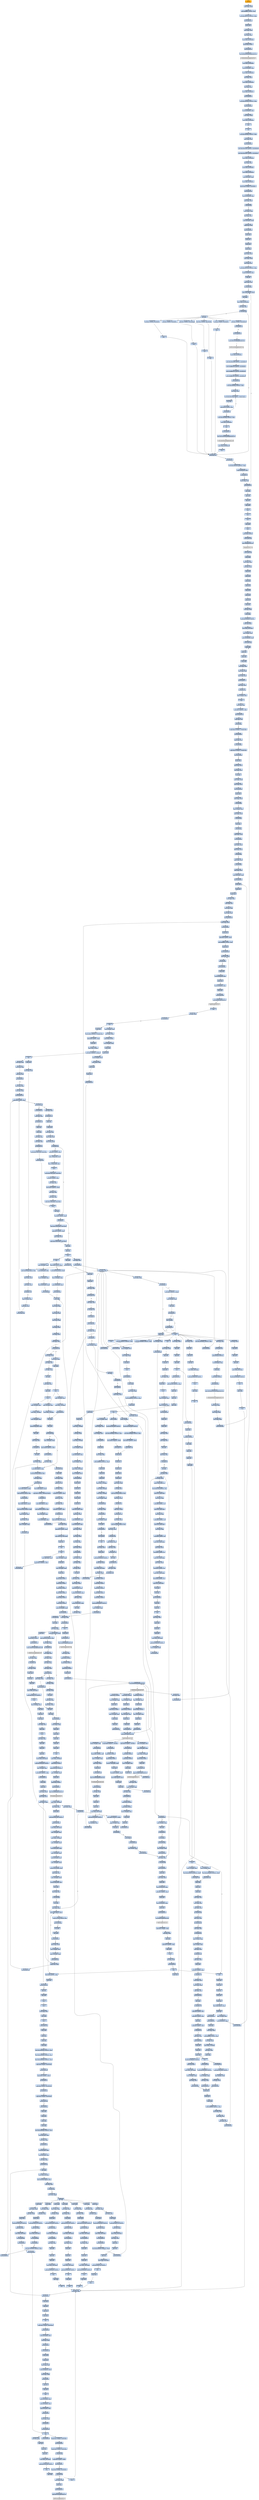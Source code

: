 digraph G {
node[shape=rectangle,style=filled,fillcolor=lightsteelblue,color=lightsteelblue]
bgcolor="transparent"
a0x1000277cpushl_ebp[label="start\npushl %ebp",fillcolor="orange",color="lightgrey"];
a0x1000277dmovl_esp_ebp[label="0x1000277d\nmovl %esp, %ebp"];
a0x1000277faddl_0xfffffff0UINT8_esp[label="0x1000277f\naddl $0xfffffff0<UINT8>, %esp"];
a0x10002782movl_0x1000273cUINT32_eax[label="0x10002782\nmovl $0x1000273c<UINT32>, %eax"];
a0x10002787call_0x10001b30[label="0x10002787\ncall 0x10001b30"];
a0x10001b30pushl_ebx[label="0x10001b30\npushl %ebx"];
a0x10001b31movl_eax_ebx[label="0x10001b31\nmovl %eax, %ebx"];
a0x10001b33xorl_eax_eax[label="0x10001b33\nxorl %eax, %eax"];
a0x10001b35movl_eax_0x10003060[label="0x10001b35\nmovl %eax, 0x10003060"];
a0x10001b3apushl_0x0UINT8[label="0x10001b3a\npushl $0x0<UINT8>"];
a0x10001b3ccall_0x10001030[label="0x10001b3c\ncall 0x10001030"];
a0x10001030jmp_GetModuleHandleA_kernel32_dll[label="0x10001030\njmp GetModuleHandleA@kernel32.dll"];
GetModuleHandleA_kernel32_dll[label="GetModuleHandleA@kernel32.dll",fillcolor="lightgrey",color="lightgrey"];
a0x10001b41movl_eax_0x1000466c[label="0x10001b41\nmovl %eax, 0x1000466c"];
a0x10001b46movl_0x1000466c_eax[label="0x10001b46\nmovl 0x1000466c, %eax"];
a0x10001b4bmovl_eax_0x10003068[label="0x10001b4b\nmovl %eax, 0x10003068"];
a0x10001b50xorl_eax_eax[label="0x10001b50\nxorl %eax, %eax"];
a0x10001b52movl_eax_0x1000306c[label="0x10001b52\nmovl %eax, 0x1000306c"];
a0x10001b57xorl_eax_eax[label="0x10001b57\nxorl %eax, %eax"];
a0x10001b59movl_eax_0x10003070[label="0x10001b59\nmovl %eax, 0x10003070"];
a0x10001b5ecall_0x10001b24[label="0x10001b5e\ncall 0x10001b24"];
a0x10001b24movl_0x10003064UINT32_eax[label="0x10001b24\nmovl $0x10003064<UINT32>, %eax"];
a0x10001b29call_0x100019a0[label="0x10001b29\ncall 0x100019a0"];
a0x100019a0movl_0x1000300c_edx[label="0x100019a0\nmovl 0x1000300c, %edx"];
a0x100019a6movl_edx_eax_[label="0x100019a6\nmovl %edx, (%eax)"];
a0x100019a8movl_eax_0x1000300c[label="0x100019a8\nmovl %eax, 0x1000300c"];
a0x100019adret[label="0x100019ad\nret"];
a0x10001b2eret[label="0x10001b2e\nret"];
a0x10001b63movl_0x10003064UINT32_edx[label="0x10001b63\nmovl $0x10003064<UINT32>, %edx"];
a0x10001b68movl_ebx_eax[label="0x10001b68\nmovl %ebx, %eax"];
a0x10001b6acall_0x100014a4[label="0x10001b6a\ncall 0x100014a4"];
a0x100014a4movl_0x10001058UINT32_0x10004008[label="0x100014a4\nmovl $0x10001058<UINT32>, 0x10004008"];
a0x100014aemovl_0x10001060UINT32_0x1000400c[label="0x100014ae\nmovl $0x10001060<UINT32>, 0x1000400c"];
a0x100014b8movl_eax_0x10004598[label="0x100014b8\nmovl %eax, 0x10004598"];
a0x100014bdxorl_eax_eax[label="0x100014bd\nxorl %eax, %eax"];
a0x100014bfmovl_eax_0x1000459c[label="0x100014bf\nmovl %eax, 0x1000459c"];
a0x100014c4movl_edx_0x100045a0[label="0x100014c4\nmovl %edx, 0x100045a0"];
a0x100014camovl_0x4edx__eax[label="0x100014ca\nmovl 0x4(%edx), %eax"];
a0x100014cdmovl_eax_0x10004014[label="0x100014cd\nmovl %eax, 0x10004014"];
a0x100014d2movb_0x0UINT8_0x1000401c[label="0x100014d2\nmovb $0x0<UINT8>, 0x1000401c"];
a0x100014d9call_0x10001488[label="0x100014d9\ncall 0x10001488"];
a0x10001488movl_0x10004598_eax[label="0x10001488\nmovl 0x10004598, %eax"];
a0x1000148dtestl_eax_eax[label="0x1000148d\ntestl %eax, %eax"];
a0x1000148fje_0x100014a0[label="0x1000148f\nje 0x100014a0"];
a0x10001491movl_eax__edx[label="0x10001491\nmovl (%eax), %edx"];
a0x10001493xorl_ecx_ecx[label="0x10001493\nxorl %ecx, %ecx"];
a0x10001495movl_0x4eax__eax[label="0x10001495\nmovl 0x4(%eax), %eax"];
a0x10001498xchgl_ecx_edx[label="0x10001498\nxchgl %ecx, %edx"];
a0x1000149acall_0x10003018[label="0x1000149a\ncall 0x10003018"];
a0x10001434pushl_ebx[label="0x10001434\npushl %ebx"];
a0x10001435pushl_esi[label="0x10001435\npushl %esi"];
a0x10001436pushl_edi[label="0x10001436\npushl %edi"];
a0x10001437pushl_ebp[label="0x10001437\npushl %ebp"];
a0x10001438movl_ecx_edi[label="0x10001438\nmovl %ecx, %edi"];
a0x1000143amovl_edx_ebp[label="0x1000143a\nmovl %edx, %ebp"];
a0x1000143cmovl_eax_esi[label="0x1000143c\nmovl %eax, %esi"];
a0x1000143emovl_0x10001434UINT32_eax[label="0x1000143e\nmovl $0x10001434<UINT32>, %eax"];
a0x10001443cmpl_0x10003018_eax[label="0x10001443\ncmpl 0x10003018, %eax"];
a0x10001449sete_bl[label="0x10001449\nsete %bl"];
a0x1000144ccmpl_ebp_edi[label="0x1000144c\ncmpl %ebp, %edi"];
a0x1000144ejle_0x10001483[label="0x1000144e\njle 0x10001483"];
a0x10001450movl_esiebp8__eax[label="0x10001450\nmovl (%esi,%ebp,8), %eax"];
a0x10001453incl_ebp[label="0x10001453\nincl %ebp"];
a0x10001454movl_ebp_0x1000459c[label="0x10001454\nmovl %ebp, 0x1000459c"];
a0x1000145atestl_eax_eax[label="0x1000145a\ntestl %eax, %eax"];
a0x1000145cje_0x10001460[label="0x1000145c\nje 0x10001460"];
a0x1000145ecall_eax[label="0x1000145e\ncall %eax"];
a0x10001bb0subl_0x1UINT8_0x10004670[label="0x10001bb0\nsubl $0x1<UINT8>, 0x10004670"];
a0x10001bb7ret[label="0x10001bb7\nret"];
a0x10001460testb_bl_bl[label="0x10001460\ntestb %bl, %bl"];
a0x10001462je_0x1000147f[label="0x10001462\nje 0x1000147f"];
a0x10001464movl_0x10001434UINT32_eax[label="0x10001464\nmovl $0x10001434<UINT32>, %eax"];
a0x10001469cmpl_0x10003018_eax[label="0x10001469\ncmpl 0x10003018, %eax"];
a0x1000146fje_0x1000147f[label="0x1000146f\nje 0x1000147f"];
a0x1000147fcmpl_ebp_edi[label="0x1000147f\ncmpl %ebp, %edi"];
a0x10001481jg_0x10001450[label="0x10001481\njg 0x10001450"];
a0x10001a0csubl_0x1UINT8_0x10004588[label="0x10001a0c\nsubl $0x1<UINT8>, 0x10004588"];
a0x10001a13jae_0x10001a53[label="0x10001a13\njae 0x10001a53"];
a0x10001a15call_0x10001000[label="0x10001a15\ncall 0x10001000"];
a0x10001000jmp_GetProcessHeap_kernel32_dll[label="0x10001000\njmp GetProcessHeap@kernel32.dll"];
GetProcessHeap_kernel32_dll[label="GetProcessHeap@kernel32.dll",fillcolor="lightgrey",color="lightgrey"];
a0x10001a1amovl_eax_0x1000458c[label="0x10001a1a\nmovl %eax, 0x1000458c"];
a0x10001a1fmovl_0x10001998UINT32_0x10004000[label="0x10001a1f\nmovl $0x10001998<UINT32>, 0x10004000"];
a0x10001a29movw_0xffffd7b0UINT16_0x10004028[label="0x10001a29\nmovw $0xffffd7b0<UINT16>, 0x10004028"];
a0x10001a32movw_0xffffd7b0UINT16_0x100041f4[label="0x10001a32\nmovw $0xffffd7b0<UINT16>, 0x100041f4"];
a0x10001a3bmovw_0xffffd7b0UINT16_0x100043c0[label="0x10001a3b\nmovw $0xffffd7b0<UINT16>, 0x100043c0"];
a0x10001a44call_0x10001978[label="0x10001a44\ncall 0x10001978"];
a0x10001978movl_0x100045bcUINT32_edx[label="0x10001978\nmovl $0x100045bc<UINT32>, %edx"];
a0x1000197dxorl_eax_eax[label="0x1000197d\nxorl %eax, %eax"];
a0x1000197fmovl_0x10001958UINT32_edxeax4_[label="0x1000197f\nmovl $0x10001958<UINT32>, (%edx,%eax,4)"];
a0x10001986incl_eax[label="0x10001986\nincl %eax"];
a0x10001987cmpl_0x2bUINT8_eax[label="0x10001987\ncmpl $0x2b<UINT8>, %eax"];
a0x1000198ajne_0x1000197f[label="0x1000198a\njne 0x1000197f"];
a0x1000198cmovl_0x10001960UINT32_eax[label="0x1000198c\nmovl $0x10001960<UINT32>, %eax"];
a0x10001991movl_eax_0x100045bc[label="0x10001991\nmovl %eax, 0x100045bc"];
a0x10001996ret[label="0x10001996\nret"];
a0x10001a49call_0x10001078[label="0x10001a49\ncall 0x10001078"];
a0x10001078jmp_GetCurrentThreadId_kernel32_dll[label="0x10001078\njmp GetCurrentThreadId@kernel32.dll"];
GetCurrentThreadId_kernel32_dll[label="GetCurrentThreadId@kernel32.dll",fillcolor="lightgrey",color="lightgrey"];
a0x10001a4emovl_eax_0x10004018[label="0x10001a4e\nmovl %eax, 0x10004018"];
a0x10001a53ret[label="0x10001a53\nret"];
a0x10001be8subl_0x1UINT8_0x10004678[label="0x10001be8\nsubl $0x1<UINT8>, 0x10004678"];
a0x10001befret[label="0x10001bef\nret"];
a0x10001ce0subl_0x1UINT8_0x1000467c[label="0x10001ce0\nsubl $0x1<UINT8>, 0x1000467c"];
a0x10001ce7ret[label="0x10001ce7\nret"];
a0x10001d18subl_0x1UINT8_0x10004680[label="0x10001d18\nsubl $0x1<UINT8>, 0x10004680"];
a0x10001d1fret[label="0x10001d1f\nret"];
a0x1000270csubl_0x1UINT8_0x10004684[label="0x1000270c\nsubl $0x1<UINT8>, 0x10004684"];
a0x10002713ret[label="0x10002713\nret"];
a0x10001483popl_ebp[label="0x10001483\npopl %ebp"];
a0x10001484popl_edi[label="0x10001484\npopl %edi"];
a0x10001485popl_esi[label="0x10001485\npopl %esi"];
a0x10001486popl_ebx[label="0x10001486\npopl %ebx"];
a0x10001487ret[label="0x10001487\nret"];
a0x100014a0ret[label="0x100014a0\nret"];
a0x100014deret[label="0x100014de\nret"];
a0x10001b6fpopl_ebx[label="0x10001b6f\npopl %ebx"];
a0x10001b70ret[label="0x10001b70\nret"];
a0x1000278cpushl_0xfUINT8[label="0x1000278c\npushl $0xf<UINT8>"];
a0x1000278ecall_0x10001c60[label="0x1000278e\ncall 0x10001c60"];
a0x10001c60jmp_Sleep_kernel32_dll[label="0x10001c60\njmp Sleep@kernel32.dll"];
Sleep_kernel32_dll[label="Sleep@kernel32.dll",fillcolor="lightgrey",color="lightgrey"];
a0x10002793call_0x100024f4[label="0x10002793\ncall 0x100024f4"];
a0x100024f4pushl_ebp[label="0x100024f4\npushl %ebp"];
a0x100024f5movl_esp_ebp[label="0x100024f5\nmovl %esp, %ebp"];
a0x100024f7xorl_ecx_ecx[label="0x100024f7\nxorl %ecx, %ecx"];
a0x100024f9pushl_ecx[label="0x100024f9\npushl %ecx"];
a0x100024fapushl_ecx[label="0x100024fa\npushl %ecx"];
a0x100024fbpushl_ecx[label="0x100024fb\npushl %ecx"];
a0x100024fcpushl_ecx[label="0x100024fc\npushl %ecx"];
a0x100024fdpushl_ecx[label="0x100024fd\npushl %ecx"];
a0x100024fepushl_ecx[label="0x100024fe\npushl %ecx"];
a0x100024ffpushl_ecx[label="0x100024ff\npushl %ecx"];
a0x10002500pushl_ecx[label="0x10002500\npushl %ecx"];
a0x10002501xorl_eax_eax[label="0x10002501\nxorl %eax, %eax"];
a0x10002503pushl_ebp[label="0x10002503\npushl %ebp"];
a0x10002504pushl_0x10002643UINT32[label="0x10002504\npushl $0x10002643<UINT32>"];
a0x10002509pushl_fs_eax_[label="0x10002509\npushl %fs:(%eax)"];
a0x1000250cmovl_esp_fs_eax_[label="0x1000250c\nmovl %esp, %fs:(%eax)"];
a0x1000250fleal__4ebp__edx[label="0x1000250f\nleal -4(%ebp), %edx"];
a0x10002512movl_0x10003080_eax[label="0x10002512\nmovl 0x10003080, %eax"];
a0x10002517call_0x10001d88[label="0x10002517\ncall 0x10001d88"];
a0x10001d88pushl_ebx[label="0x10001d88\npushl %ebx"];
a0x10001d89pushl_esi[label="0x10001d89\npushl %esi"];
a0x10001d8apushl_edi[label="0x10001d8a\npushl %edi"];
a0x10001d8bpushl_ebp[label="0x10001d8b\npushl %ebp"];
a0x10001d8cmovl_edx_ebp[label="0x10001d8c\nmovl %edx, %ebp"];
a0x10001d8emovl_eax_edi[label="0x10001d8e\nmovl %eax, %edi"];
a0x10001d90movl_edi_eax[label="0x10001d90\nmovl %edi, %eax"];
a0x10001d92call_0x1000171c[label="0x10001d92\ncall 0x1000171c"];
a0x1000171ctestl_eax_eax[label="0x1000171c\ntestl %eax, %eax"];
a0x1000171eje_0x10001723[label="0x1000171e\nje 0x10001723"];
a0x10001720movl__4eax__eax[label="0x10001720\nmovl -4(%eax), %eax"];
a0x10001723ret[label="0x10001723\nret"];
a0x10001d97movl_eax_esi[label="0x10001d97\nmovl %eax, %esi"];
a0x10001d99movl_0x1UINT32_ebx[label="0x10001d99\nmovl $0x1<UINT32>, %ebx"];
a0x10001d9ejmp_0x10001da1[label="0x10001d9e\njmp 0x10001da1"];
a0x10001da1cmpl_ebx_esi[label="0x10001da1\ncmpl %ebx, %esi"];
a0x10001da3jl_0x10001dac[label="0x10001da3\njl 0x10001dac"];
a0x10001da5cmpb_0x20UINT8__1ediebx_[label="0x10001da5\ncmpb $0x20<UINT8>, -1(%edi,%ebx)"];
a0x10001daajbe_0x10001da0[label="0x10001daa\njbe 0x10001da0"];
a0x10001daccmpl_ebx_esi[label="0x10001dac\ncmpl %ebx, %esi"];
a0x10001daejnl_0x10001dba[label="0x10001dae\njnl 0x10001dba"];
a0x10001dbacmpb_0x20UINT8__1ediesi_[label="0x10001dba\ncmpb $0x20<UINT8>, -1(%edi,%esi)"];
a0x10001dbfjbe_0x10001db9[label="0x10001dbf\njbe 0x10001db9"];
a0x10001dc1pushl_ebp[label="0x10001dc1\npushl %ebp"];
a0x10001dc2movl_esi_ecx[label="0x10001dc2\nmovl %esi, %ecx"];
a0x10001dc4subl_ebx_ecx[label="0x10001dc4\nsubl %ebx, %ecx"];
a0x10001dc6incl_ecx[label="0x10001dc6\nincl %ecx"];
a0x10001dc7movl_ebx_edx[label="0x10001dc7\nmovl %ebx, %edx"];
a0x10001dc9movl_edi_eax[label="0x10001dc9\nmovl %edi, %eax"];
a0x10001dcbcall_0x10001868[label="0x10001dcb\ncall 0x10001868"];
a0x10001868pushl_ebx[label="0x10001868\npushl %ebx"];
a0x10001869testl_eax_eax[label="0x10001869\ntestl %eax, %eax"];
a0x1000186bje_0x1000189a[label="0x1000186b\nje 0x1000189a"];
a0x1000186dmovl__4eax__ebx[label="0x1000186d\nmovl -4(%eax), %ebx"];
a0x10001870testl_ebx_ebx[label="0x10001870\ntestl %ebx, %ebx"];
a0x10001872je_0x1000189a[label="0x10001872\nje 0x1000189a"];
a0x10001874decl_edx[label="0x10001874\ndecl %edx"];
a0x10001875jl_0x10001892[label="0x10001875\njl 0x10001892"];
a0x10001877cmpl_ebx_edx[label="0x10001877\ncmpl %ebx, %edx"];
a0x10001879jnl_0x1000189a[label="0x10001879\njnl 0x1000189a"];
a0x1000187bsubl_edx_ebx[label="0x1000187b\nsubl %edx, %ebx"];
a0x1000187dtestl_ecx_ecx[label="0x1000187d\ntestl %ecx, %ecx"];
a0x1000187fjl_0x1000189a[label="0x1000187f\njl 0x1000189a"];
a0x10001881cmpl_ebx_ecx[label="0x10001881\ncmpl %ebx, %ecx"];
a0x10001883jg_0x10001896[label="0x10001883\njg 0x10001896"];
a0x10001885addl_eax_edx[label="0x10001885\naddl %eax, %edx"];
a0x10001887movl_0x8esp__eax[label="0x10001887\nmovl 0x8(%esp), %eax"];
a0x1000188bcall_0x100016bc[label="0x1000188b\ncall 0x100016bc"];
a0x100016bcpushl_ebx[label="0x100016bc\npushl %ebx"];
a0x100016bdpushl_esi[label="0x100016bd\npushl %esi"];
a0x100016bepushl_edi[label="0x100016be\npushl %edi"];
a0x100016bfmovl_eax_ebx[label="0x100016bf\nmovl %eax, %ebx"];
a0x100016c1movl_edx_esi[label="0x100016c1\nmovl %edx, %esi"];
a0x100016c3movl_ecx_edi[label="0x100016c3\nmovl %ecx, %edi"];
a0x100016c5movl_edi_eax[label="0x100016c5\nmovl %edi, %eax"];
a0x100016c7call_0x10001690[label="0x100016c7\ncall 0x10001690"];
a0x10001690testl_eax_eax[label="0x10001690\ntestl %eax, %eax"];
a0x10001692jle_0x100016b8[label="0x10001692\njle 0x100016b8"];
a0x10001694pushl_eax[label="0x10001694\npushl %eax"];
a0x10001695addl_0xaUINT8_eax[label="0x10001695\naddl $0xa<UINT8>, %eax"];
a0x10001698andl_0xfffffffeUINT8_eax[label="0x10001698\nandl $0xfffffffe<UINT8>, %eax"];
a0x1000169bpushl_eax[label="0x1000169b\npushl %eax"];
a0x1000169ccall_0x100010d0[label="0x1000169c\ncall 0x100010d0"];
a0x100010d0testl_eax_eax[label="0x100010d0\ntestl %eax, %eax"];
a0x100010d2je_0x100010de[label="0x100010d2\nje 0x100010de"];
a0x100010d4call_0x1000302c[label="0x100010d4\ncall 0x1000302c"];
a0x10001080pushl_eax[label="0x10001080\npushl %eax"];
a0x10001081movl_0x10003028_eax[label="0x10001081\nmovl 0x10003028, %eax"];
a0x10001086pushl_eax[label="0x10001086\npushl %eax"];
a0x10001087movl_0x1000458c_eax[label="0x10001087\nmovl 0x1000458c, %eax"];
a0x1000108cpushl_eax[label="0x1000108c\npushl %eax"];
a0x1000108dcall_0x10001008[label="0x1000108d\ncall 0x10001008"];
a0x10001008jmp_HeapAlloc_kernel32_dll[label="0x10001008\njmp HeapAlloc@kernel32.dll"];
HeapAlloc_kernel32_dll[label="HeapAlloc@kernel32.dll",fillcolor="lightgrey",color="lightgrey"];
a0x10001092ret[label="0x10001092\nret"];
a0x100010daorl_eax_eax[label="0x100010da\norl %eax, %eax"];
a0x100010dcje_0x100010df[label="0x100010dc\nje 0x100010df"];
a0x100010deret[label="0x100010de\nret"];
a0x100016a1popl_edx[label="0x100016a1\npopl %edx"];
a0x100016a2movw_0x0UINT16__2edxeax_[label="0x100016a2\nmovw $0x0<UINT16>, -2(%edx,%eax)"];
a0x100016a9addl_0x8UINT8_eax[label="0x100016a9\naddl $0x8<UINT8>, %eax"];
a0x100016acpopl_edx[label="0x100016ac\npopl %edx"];
a0x100016admovl_edx__4eax_[label="0x100016ad\nmovl %edx, -4(%eax)"];
a0x100016b0movl_0x1UINT32__8eax_[label="0x100016b0\nmovl $0x1<UINT32>, -8(%eax)"];
a0x100016b7ret[label="0x100016b7\nret"];
a0x100016ccmovl_edi_ecx[label="0x100016cc\nmovl %edi, %ecx"];
a0x100016cemovl_eax_edi[label="0x100016ce\nmovl %eax, %edi"];
a0x100016d0testl_esi_esi[label="0x100016d0\ntestl %esi, %esi"];
a0x100016d2je_0x100016dd[label="0x100016d2\nje 0x100016dd"];
a0x100016d4movl_eax_edx[label="0x100016d4\nmovl %eax, %edx"];
a0x100016d6movl_esi_eax[label="0x100016d6\nmovl %esi, %eax"];
a0x100016d8call_0x100011b4[label="0x100016d8\ncall 0x100011b4"];
a0x100011b4cmpl_0x4UINT8_ecx[label="0x100011b4\ncmpl $0x4<UINT8>, %ecx"];
a0x100011b7jnl_0x100011d5[label="0x100011b7\njnl 0x100011d5"];
a0x100011d5cmpl_edx_eax[label="0x100011d5\ncmpl %edx, %eax"];
a0x100011d7je_0x10001213[label="0x100011d7\nje 0x10001213"];
a0x100011d9pushl_esi[label="0x100011d9\npushl %esi"];
a0x100011dapushl_edi[label="0x100011da\npushl %edi"];
a0x100011dbmovl_eax_esi[label="0x100011db\nmovl %eax, %esi"];
a0x100011ddmovl_edx_edi[label="0x100011dd\nmovl %edx, %edi"];
a0x100011dfmovl_ecx_eax[label="0x100011df\nmovl %ecx, %eax"];
a0x100011e1ja_0x10001203[label="0x100011e1\nja 0x10001203"];
a0x10001203sarl_0x2UINT8_ecx[label="0x10001203\nsarl $0x2<UINT8>, %ecx"];
a0x10001206js_0x10001211[label="0x10001206\njs 0x10001211"];
a0x10001208repz_movsl_ds_esi__es_edi_[label="0x10001208\nrepz movsl %ds:(%esi), %es:(%edi)"];
a0x1000120aandl_0x3UINT8_eax[label="0x1000120a\nandl $0x3<UINT8>, %eax"];
a0x1000120dmovl_eax_ecx[label="0x1000120d\nmovl %eax, %ecx"];
a0x1000120frepz_movsb_ds_esi__es_edi_[label="0x1000120f\nrepz movsb %ds:(%esi), %es:(%edi)"];
a0x10001211popl_edi[label="0x10001211\npopl %edi"];
a0x10001212popl_esi[label="0x10001212\npopl %esi"];
a0x10001213ret[label="0x10001213\nret"];
a0x100016ddmovl_ebx_eax[label="0x100016dd\nmovl %ebx, %eax"];
a0x100016dfcall_0x100015f8[label="0x100016df\ncall 0x100015f8"];
a0x100015f8movl_eax__edx[label="0x100015f8\nmovl (%eax), %edx"];
a0x100015fatestl_edx_edx[label="0x100015fa\ntestl %edx, %edx"];
a0x100015fcje_0x10001619[label="0x100015fc\nje 0x10001619"];
a0x10001619ret[label="0x10001619\nret"];
a0x100016e4movl_edi_ebx_[label="0x100016e4\nmovl %edi, (%ebx)"];
a0x100016e6popl_edi[label="0x100016e6\npopl %edi"];
a0x100016e7popl_esi[label="0x100016e7\npopl %esi"];
a0x100016e8popl_ebx[label="0x100016e8\npopl %ebx"];
a0x100016e9ret[label="0x100016e9\nret"];
a0x10001890jmp_0x100018a3[label="0x10001890\njmp 0x100018a3"];
a0x100018a3popl_ebx[label="0x100018a3\npopl %ebx"];
a0x100018a4ret_0x4UINT16[label="0x100018a4\nret $0x4<UINT16>"];
a0x10001dd0popl_ebp[label="0x10001dd0\npopl %ebp"];
a0x10001dd1popl_edi[label="0x10001dd1\npopl %edi"];
a0x10001dd2popl_esi[label="0x10001dd2\npopl %esi"];
a0x10001dd3popl_ebx[label="0x10001dd3\npopl %ebx"];
a0x10001dd4ret[label="0x10001dd4\nret"];
a0x1000251cmovl__4ebp__eax[label="0x1000251c\nmovl -4(%ebp), %eax"];
a0x1000251fmovl_0x10002658UINT32_edx[label="0x1000251f\nmovl $0x10002658<UINT32>, %edx"];
a0x10002524call_0x100017a8[label="0x10002524\ncall 0x100017a8"];
a0x100017a8pushl_ebx[label="0x100017a8\npushl %ebx"];
a0x100017a9pushl_esi[label="0x100017a9\npushl %esi"];
a0x100017aapushl_edi[label="0x100017aa\npushl %edi"];
a0x100017abmovl_eax_esi[label="0x100017ab\nmovl %eax, %esi"];
a0x100017admovl_edx_edi[label="0x100017ad\nmovl %edx, %edi"];
a0x100017afcmpl_edx_eax[label="0x100017af\ncmpl %edx, %eax"];
a0x100017b1je_0x10001846[label="0x100017b1\nje 0x10001846"];
a0x100017b7testl_esi_esi[label="0x100017b7\ntestl %esi, %esi"];
a0x100017b9je_0x10001823[label="0x100017b9\nje 0x10001823"];
a0x100017bbtestl_edi_edi[label="0x100017bb\ntestl %edi, %edi"];
a0x100017bdje_0x1000182a[label="0x100017bd\nje 0x1000182a"];
a0x100017bfmovl__4esi__eax[label="0x100017bf\nmovl -4(%esi), %eax"];
a0x100017c2movl__4edi__edx[label="0x100017c2\nmovl -4(%edi), %edx"];
a0x100017c5subl_edx_eax[label="0x100017c5\nsubl %edx, %eax"];
a0x100017c7ja_0x100017cb[label="0x100017c7\nja 0x100017cb"];
a0x100017c9addl_eax_edx[label="0x100017c9\naddl %eax, %edx"];
a0x100017cbpushl_edx[label="0x100017cb\npushl %edx"];
a0x100017ccshrl_0x2UINT8_edx[label="0x100017cc\nshrl $0x2<UINT8>, %edx"];
a0x100017cfje_0x100017f7[label="0x100017cf\nje 0x100017f7"];
a0x100017d1movl_esi__ecx[label="0x100017d1\nmovl (%esi), %ecx"];
a0x100017d3movl_edi__ebx[label="0x100017d3\nmovl (%edi), %ebx"];
a0x100017d5cmpl_ebx_ecx[label="0x100017d5\ncmpl %ebx, %ecx"];
a0x100017d7jne_0x10001831[label="0x100017d7\njne 0x10001831"];
a0x100017d9decl_edx[label="0x100017d9\ndecl %edx"];
a0x100017daje_0x100017f1[label="0x100017da\nje 0x100017f1"];
a0x100017f1addl_0x4UINT8_esi[label="0x100017f1\naddl $0x4<UINT8>, %esi"];
a0x100017f4addl_0x4UINT8_edi[label="0x100017f4\naddl $0x4<UINT8>, %edi"];
a0x100017f7popl_edx[label="0x100017f7\npopl %edx"];
a0x100017f8andl_0x3UINT8_edx[label="0x100017f8\nandl $0x3<UINT8>, %edx"];
a0x100017fbje_0x1000181f[label="0x100017fb\nje 0x1000181f"];
a0x1000181faddl_eax_eax[label="0x1000181f\naddl %eax, %eax"];
a0x10001821jmp_0x10001846[label="0x10001821\njmp 0x10001846"];
a0x10001846popl_edi[label="0x10001846\npopl %edi"];
a0x10001847popl_esi[label="0x10001847\npopl %esi"];
a0x10001848popl_ebx[label="0x10001848\npopl %ebx"];
a0x10001849ret[label="0x10001849\nret"];
a0x10002529jne_0x10002628[label="0x10002529\njne 0x10002628"];
a0x1000252fpushl_0x10002668UINT32[label="0x1000252f\npushl $0x10002668<UINT32>"];
a0x10002534leal__8ebp__edx[label="0x10002534\nleal -8(%ebp), %edx"];
a0x10002537xorl_eax_eax[label="0x10002537\nxorl %eax, %eax"];
a0x10002539call_0x10001300[label="0x10002539\ncall 0x10001300"];
a0x10001300pushl_ebx[label="0x10001300\npushl %ebx"];
a0x10001301pushl_esi[label="0x10001301\npushl %esi"];
a0x10001302pushl_edi[label="0x10001302\npushl %edi"];
a0x10001303addl_0xfffffef8UINT32_esp[label="0x10001303\naddl $0xfffffef8<UINT32>, %esp"];
a0x10001309movl_edx_ebx[label="0x10001309\nmovl %edx, %ebx"];
a0x1000130bmovl_eax_esi[label="0x1000130b\nmovl %eax, %esi"];
a0x1000130dmovl_ebx_eax[label="0x1000130d\nmovl %ebx, %eax"];
a0x1000130fcall_0x100015f8[label="0x1000130f\ncall 0x100015f8"];
a0x10001314testl_esi_esi[label="0x10001314\ntestl %esi, %esi"];
a0x10001316jne_0x10001336[label="0x10001316\njne 0x10001336"];
a0x10001318pushl_0x105UINT32[label="0x10001318\npushl $0x105<UINT32>"];
a0x1000131dleal_0x4esp__eax[label="0x1000131d\nleal 0x4(%esp), %eax"];
a0x10001321pushl_eax[label="0x10001321\npushl %eax"];
a0x10001322pushl_0x0UINT8[label="0x10001322\npushl $0x0<UINT8>"];
a0x10001324call_0x10001028[label="0x10001324\ncall 0x10001028"];
a0x10001028jmp_GetModuleFileNameA_kernel32_dll[label="0x10001028\njmp GetModuleFileNameA@kernel32.dll"];
GetModuleFileNameA_kernel32_dll[label="GetModuleFileNameA@kernel32.dll",fillcolor="lightgrey",color="lightgrey"];
a0x10001329movl_eax_ecx[label="0x10001329\nmovl %eax, %ecx"];
a0x1000132bmovl_esp_edx[label="0x1000132b\nmovl %esp, %edx"];
a0x1000132dmovl_ebx_eax[label="0x1000132d\nmovl %ebx, %eax"];
a0x1000132fcall_0x100016bc[label="0x1000132f\ncall 0x100016bc"];
a0x10001334jmp_0x10001354[label="0x10001334\njmp 0x10001354"];
a0x10001354addl_0x108UINT32_esp[label="0x10001354\naddl $0x108<UINT32>, %esp"];
a0x1000135apopl_edi[label="0x1000135a\npopl %edi"];
a0x1000135bpopl_esi[label="0x1000135b\npopl %esi"];
a0x1000135cpopl_ebx[label="0x1000135c\npopl %ebx"];
a0x1000135dret[label="0x1000135d\nret"];
a0x1000253epushl__8ebp_[label="0x1000253e\npushl -8(%ebp)"];
a0x10002541pushl_0x10002668UINT32[label="0x10002541\npushl $0x10002668<UINT32>"];
a0x10002546movl_0x10004688UINT32_eax[label="0x10002546\nmovl $0x10004688<UINT32>, %eax"];
a0x1000254bmovl_0x3UINT32_edx[label="0x1000254b\nmovl $0x3<UINT32>, %edx"];
a0x10002550call_0x10001724[label="0x10002550\ncall 0x10001724"];
a0x10001724pushl_ebx[label="0x10001724\npushl %ebx"];
a0x10001725pushl_esi[label="0x10001725\npushl %esi"];
a0x10001726pushl_edi[label="0x10001726\npushl %edi"];
a0x10001727pushl_edx[label="0x10001727\npushl %edx"];
a0x10001728pushl_eax[label="0x10001728\npushl %eax"];
a0x10001729movl_edx_ebx[label="0x10001729\nmovl %edx, %ebx"];
a0x1000172bxorl_edi_edi[label="0x1000172b\nxorl %edi, %edi"];
a0x1000172dmovl_0x14espedx4__ecx[label="0x1000172d\nmovl 0x14(%esp,%edx,4), %ecx"];
a0x10001731testl_ecx_ecx[label="0x10001731\ntestl %ecx, %ecx"];
a0x10001733je_0x1000173b[label="0x10001733\nje 0x1000173b"];
a0x10001735cmpl_ecx_eax_[label="0x10001735\ncmpl %ecx, (%eax)"];
a0x10001737jne_0x1000173b[label="0x10001737\njne 0x1000173b"];
a0x1000173bxorl_eax_eax[label="0x1000173b\nxorl %eax, %eax"];
a0x1000173dmovl_0x14espedx4__ecx[label="0x1000173d\nmovl 0x14(%esp,%edx,4), %ecx"];
a0x10001741testl_ecx_ecx[label="0x10001741\ntestl %ecx, %ecx"];
a0x10001743je_0x1000174e[label="0x10001743\nje 0x1000174e"];
a0x10001745addl__4ecx__eax[label="0x10001745\naddl -4(%ecx), %eax"];
a0x10001748cmpl_ecx_edi[label="0x10001748\ncmpl %ecx, %edi"];
a0x1000174ajne_0x1000174e[label="0x1000174a\njne 0x1000174e"];
a0x1000174edecl_edx[label="0x1000174e\ndecl %edx"];
a0x1000174fjne_0x1000173d[label="0x1000174f\njne 0x1000173d"];
a0x10001751testl_edi_edi[label="0x10001751\ntestl %edi, %edi"];
a0x10001753je_0x10001769[label="0x10001753\nje 0x10001769"];
a0x10001769call_0x10001690[label="0x10001769\ncall 0x10001690"];
a0x1000176epushl_eax[label="0x1000176e\npushl %eax"];
a0x1000176fmovl_eax_esi[label="0x1000176f\nmovl %eax, %esi"];
a0x10001771movl_0x18espebx4__eax[label="0x10001771\nmovl 0x18(%esp,%ebx,4), %eax"];
a0x10001775movl_esi_edx[label="0x10001775\nmovl %esi, %edx"];
a0x10001777testl_eax_eax[label="0x10001777\ntestl %eax, %eax"];
a0x10001779je_0x10001785[label="0x10001779\nje 0x10001785"];
a0x1000177bmovl__4eax__ecx[label="0x1000177b\nmovl -4(%eax), %ecx"];
a0x1000177eaddl_ecx_esi[label="0x1000177e\naddl %ecx, %esi"];
a0x10001780call_0x100011b4[label="0x10001780\ncall 0x100011b4"];
a0x100011b9jcxz_0x10001213[label="0x100011b9\njcxz 0x10001213"];
a0x100011bccmpl_edx_eax[label="0x100011bc\ncmpl %edx, %eax"];
a0x100011beje_0x10001213[label="0x100011be\nje 0x10001213"];
a0x100011c0pushl_esi[label="0x100011c0\npushl %esi"];
a0x100011c1pushl_edi[label="0x100011c1\npushl %edi"];
a0x100011c2movl_eax_esi[label="0x100011c2\nmovl %eax, %esi"];
a0x100011c4movl_edx_edi[label="0x100011c4\nmovl %edx, %edi"];
a0x100011c6ja_0x100011d1[label="0x100011c6\nja 0x100011d1"];
a0x100011d1repz_movsb_ds_esi__es_edi_[label="0x100011d1\nrepz movsb %ds:(%esi), %es:(%edi)"];
a0x100011d3jmp_0x10001201[label="0x100011d3\njmp 0x10001201"];
a0x10001201cld_[label="0x10001201\ncld "];
a0x10001202decl_ecx[label="0x10001202\ndecl %ecx"];
a0x10001785decl_ebx[label="0x10001785\ndecl %ebx"];
a0x10001786jne_0x10001771[label="0x10001786\njne 0x10001771"];
a0x100011e3andl_0x3UINT8_ecx[label="0x100011e3\nandl $0x3<UINT8>, %ecx"];
a0x100011e6leal__1eaxesi__esi[label="0x100011e6\nleal -1(%eax,%esi), %esi"];
a0x100011ealeal__1eaxedi__edi[label="0x100011ea\nleal -1(%eax,%edi), %edi"];
a0x100011eestd_[label="0x100011ee\nstd "];
a0x100011efrepz_movsb_ds_esi__es_edi_[label="0x100011ef\nrepz movsb %ds:(%esi), %es:(%edi)"];
a0x100011f1sarl_0x2UINT8_eax[label="0x100011f1\nsarl $0x2<UINT8>, %eax"];
a0x100011f4movl_eax_ecx[label="0x100011f4\nmovl %eax, %ecx"];
a0x100011f6movl_0x3UINT32_eax[label="0x100011f6\nmovl $0x3<UINT32>, %eax"];
a0x100011fbsubl_eax_esi[label="0x100011fb\nsubl %eax, %esi"];
a0x100011fdsubl_eax_edi[label="0x100011fd\nsubl %eax, %edi"];
a0x100011ffrepz_movsl_ds_esi__es_edi_[label="0x100011ff\nrepz movsl %ds:(%esi), %es:(%edi)"];
a0x10001788popl_edx[label="0x10001788\npopl %edx"];
a0x10001789popl_eax[label="0x10001789\npopl %eax"];
a0x1000178atestl_edi_edi[label="0x1000178a\ntestl %edi, %edi"];
a0x1000178cjne_0x1000179a[label="0x1000178c\njne 0x1000179a"];
a0x1000178etestl_edx_edx[label="0x1000178e\ntestl %edx, %edx"];
a0x10001790je_0x10001795[label="0x10001790\nje 0x10001795"];
a0x10001792decl__8edx_[label="0x10001792\ndecl -8(%edx)"];
a0x10001795call_0x1000164c[label="0x10001795\ncall 0x1000164c"];
a0x1000164ctestl_edx_edx[label="0x1000164c\ntestl %edx, %edx"];
a0x1000164eje_0x10001673[label="0x1000164e\nje 0x10001673"];
a0x10001650movl__8edx__ecx[label="0x10001650\nmovl -8(%edx), %ecx"];
a0x10001653incl_ecx[label="0x10001653\nincl %ecx"];
a0x10001654jg_0x10001670[label="0x10001654\njg 0x10001670"];
a0x10001670incl__8edx_[label="0x10001670\nincl -8(%edx)"];
a0x10001673xchgl_edx_eax_[label="0x10001673\nxchgl %edx, (%eax)"];
a0x10001675testl_edx_edx[label="0x10001675\ntestl %edx, %edx"];
a0x10001677je_0x1000168c[label="0x10001677\nje 0x1000168c"];
a0x1000168cret[label="0x1000168c\nret"];
a0x1000179apopl_edx[label="0x1000179a\npopl %edx"];
a0x1000179bpopl_edi[label="0x1000179b\npopl %edi"];
a0x1000179cpopl_esi[label="0x1000179c\npopl %esi"];
a0x1000179dpopl_ebx[label="0x1000179d\npopl %ebx"];
a0x1000179epopl_eax[label="0x1000179e\npopl %eax"];
a0x1000179fleal_espedx4__esp[label="0x1000179f\nleal (%esp,%edx,4), %esp"];
a0x100017a2jmp_eax[label="0x100017a2\njmp %eax"];
a0x10002555leal__12ebp__edx[label="0x10002555\nleal -12(%ebp), %edx"];
a0x10002558movl_0x1000307c_eax[label="0x10002558\nmovl 0x1000307c, %eax"];
a0x1000255dcall_0x10001d88[label="0x1000255d\ncall 0x10001d88"];
a0x10002562movl__12ebp__eax[label="0x10002562\nmovl -12(%ebp), %eax"];
a0x10002565movl_0x10002674UINT32_edx[label="0x10002565\nmovl $0x10002674<UINT32>, %edx"];
a0x1000256acall_0x100017a8[label="0x1000256a\ncall 0x100017a8"];
a0x1000256fjne_0x1000259c[label="0x1000256f\njne 0x1000259c"];
a0x10002571pushl_0x10002668UINT32[label="0x10002571\npushl $0x10002668<UINT32>"];
a0x10002576leal__16ebp__edx[label="0x10002576\nleal -16(%ebp), %edx"];
a0x10002579xorl_eax_eax[label="0x10002579\nxorl %eax, %eax"];
a0x1000257bcall_0x10001300[label="0x1000257b\ncall 0x10001300"];
a0x10002580pushl__16ebp_[label="0x10002580\npushl -16(%ebp)"];
a0x10002583pushl_0x10002668UINT32[label="0x10002583\npushl $0x10002668<UINT32>"];
a0x10002588movl_0x10004688UINT32_eax[label="0x10002588\nmovl $0x10004688<UINT32>, %eax"];
a0x1000258dmovl_0x3UINT32_edx[label="0x1000258d\nmovl $0x3<UINT32>, %edx"];
a0x10002592call_0x10001724[label="0x10002592\ncall 0x10001724"];
a0x10001679movl__8edx__ecx[label="0x10001679\nmovl -8(%edx), %ecx"];
a0x1000167cdecl_ecx[label="0x1000167c\ndecl %ecx"];
a0x1000167djl_0x1000168c[label="0x1000167d\njl 0x1000168c"];
a0x1000167fdecl__8edx_[label="0x1000167f\ndecl -8(%edx)"];
a0x10001682jne_0x1000168c[label="0x10001682\njne 0x1000168c"];
a0x10001684leal__8edx__eax[label="0x10001684\nleal -8(%edx), %eax"];
a0x10001687call_0x100010e8[label="0x10001687\ncall 0x100010e8"];
a0x100010e8testl_eax_eax[label="0x100010e8\ntestl %eax, %eax"];
a0x100010eaje_0x100010f6[label="0x100010ea\nje 0x100010f6"];
a0x100010eccall_0x10003030[label="0x100010ec\ncall 0x10003030"];
a0x10001094pushl_ebx[label="0x10001094\npushl %ebx"];
a0x10001095movl_eax_ebx[label="0x10001095\nmovl %eax, %ebx"];
a0x10001097pushl_ebx[label="0x10001097\npushl %ebx"];
a0x10001098movl_0x10003028_eax[label="0x10001098\nmovl 0x10003028, %eax"];
a0x1000109dandl_0x1UINT8_eax[label="0x1000109d\nandl $0x1<UINT8>, %eax"];
a0x100010a0pushl_eax[label="0x100010a0\npushl %eax"];
a0x100010a1movl_0x1000458c_eax[label="0x100010a1\nmovl 0x1000458c, %eax"];
a0x100010a6pushl_eax[label="0x100010a6\npushl %eax"];
a0x100010a7call_0x10001018[label="0x100010a7\ncall 0x10001018"];
a0x10001018jmp_HeapFree_kernel32_dll[label="0x10001018\njmp HeapFree@kernel32.dll"];
HeapFree_kernel32_dll[label="HeapFree@kernel32.dll",fillcolor="lightgrey",color="lightgrey"];
a0x100010accmpl_0x1UINT8_eax[label="0x100010ac\ncmpl $0x1<UINT8>, %eax"];
a0x100010afsbbl_eax_eax[label="0x100010af\nsbbl %eax, %eax"];
a0x100010b1negl_eax[label="0x100010b1\nnegl %eax"];
a0x100010b3andl_0x7fUINT8_eax[label="0x100010b3\nandl $0x7f<UINT8>, %eax"];
a0x100010b6popl_ebx[label="0x100010b6\npopl %ebx"];
a0x100010b7ret[label="0x100010b7\nret"];
a0x100010f2orl_eax_eax[label="0x100010f2\norl %eax, %eax"];
a0x100010f4jne_0x100010f7[label="0x100010f4\njne 0x100010f7"];
a0x100010f6ret[label="0x100010f6\nret"];
a0x10002597jmp_0x1000261e[label="0x10002597\njmp 0x1000261e"];
a0x1000261ecall_0x10002470[label="0x1000261e\ncall 0x10002470"];
a0x10002470pushl_ebp[label="0x10002470\npushl %ebp"];
a0x10002471movl_esp_ebp[label="0x10002471\nmovl %esp, %ebp"];
a0x10002473addl_0xfffffff4UINT8_esp[label="0x10002473\naddl $0xfffffff4<UINT8>, %esp"];
a0x10002476xorl_eax_eax[label="0x10002476\nxorl %eax, %eax"];
a0x10002478movl_eax__12ebp_[label="0x10002478\nmovl %eax, -12(%ebp)"];
a0x1000247bxorl_eax_eax[label="0x1000247b\nxorl %eax, %eax"];
a0x1000247dpushl_ebp[label="0x1000247d\npushl %ebp"];
a0x1000247epushl_0x100024c2UINT32[label="0x1000247e\npushl $0x100024c2<UINT32>"];
a0x10002483pushl_fs_eax_[label="0x10002483\npushl %fs:(%eax)"];
a0x10002486movl_esp_fs_eax_[label="0x10002486\nmovl %esp, %fs:(%eax)"];
a0x10002489leal__12ebp__edx[label="0x10002489\nleal -12(%ebp), %edx"];
a0x1000248cxorl_eax_eax[label="0x1000248c\nxorl %eax, %eax"];
a0x1000248ecall_0x10001300[label="0x1000248e\ncall 0x10001300"];
a0x10002493movl__12ebp__eax[label="0x10002493\nmovl -12(%ebp), %eax"];
a0x10002496leal__8ebp__ecx[label="0x10002496\nleal -8(%ebp), %ecx"];
a0x10002499leal__4ebp__edx[label="0x10002499\nleal -4(%ebp), %edx"];
a0x1000249ccall_0x100022f4[label="0x1000249c\ncall 0x100022f4"];
a0x100022f4pushl_ebp[label="0x100022f4\npushl %ebp"];
a0x100022f5movl_esp_ebp[label="0x100022f5\nmovl %esp, %ebp"];
a0x100022f7addl_0xfffffe8cUINT32_esp[label="0x100022f7\naddl $0xfffffe8c<UINT32>, %esp"];
a0x100022fdpushl_ebx[label="0x100022fd\npushl %ebx"];
a0x100022fepushl_esi[label="0x100022fe\npushl %esi"];
a0x100022ffpushl_edi[label="0x100022ff\npushl %edi"];
a0x10002300movl_ecx__12ebp_[label="0x10002300\nmovl %ecx, -12(%ebp)"];
a0x10002303movl_edx__8ebp_[label="0x10002303\nmovl %edx, -8(%ebp)"];
a0x10002306movl_eax__4ebp_[label="0x10002306\nmovl %eax, -4(%ebp)"];
a0x10002309movl__4ebp__eax[label="0x10002309\nmovl -4(%ebp), %eax"];
a0x1000230ccall_0x1000184c[label="0x1000230c\ncall 0x1000184c"];
a0x1000184ctestl_eax_eax[label="0x1000184c\ntestl %eax, %eax"];
a0x1000184eje_0x10001859[label="0x1000184e\nje 0x10001859"];
a0x10001850movl__8eax__edx[label="0x10001850\nmovl -8(%eax), %edx"];
a0x10001853incl_edx[label="0x10001853\nincl %edx"];
a0x10001854jle_0x10001859[label="0x10001854\njle 0x10001859"];
a0x10001856incl__8eax_[label="0x10001856\nincl -8(%eax)"];
a0x10001859ret[label="0x10001859\nret"];
a0x10002311xorl_eax_eax[label="0x10002311\nxorl %eax, %eax"];
a0x10002313pushl_ebp[label="0x10002313\npushl %ebp"];
a0x10002314pushl_0x1000245eUINT32[label="0x10002314\npushl $0x1000245e<UINT32>"];
a0x10002319pushl_fs_eax_[label="0x10002319\npushl %fs:(%eax)"];
a0x1000231cmovl_esp_fs_eax_[label="0x1000231c\nmovl %esp, %fs:(%eax)"];
a0x1000231fxorl_ebx_ebx[label="0x1000231f\nxorl %ebx, %ebx"];
a0x10002321pushl_0x0UINT8[label="0x10002321\npushl $0x0<UINT8>"];
a0x10002323pushl_0x0UINT8[label="0x10002323\npushl $0x0<UINT8>"];
a0x10002325pushl_0x3UINT8[label="0x10002325\npushl $0x3<UINT8>"];
a0x10002327pushl_0x0UINT8[label="0x10002327\npushl $0x0<UINT8>"];
a0x10002329pushl_0x1UINT8[label="0x10002329\npushl $0x1<UINT8>"];
a0x1000232bpushl_0x80000000UINT32[label="0x1000232b\npushl $0x80000000<UINT32>"];
a0x10002330movl__4ebp__eax[label="0x10002330\nmovl -4(%ebp), %eax"];
a0x10002333call_0x1000185c[label="0x10002333\ncall 0x1000185c"];
a0x1000185ctestl_eax_eax[label="0x1000185c\ntestl %eax, %eax"];
a0x1000185eje_0x10001862[label="0x1000185e\nje 0x10001862"];
a0x10001860ret[label="0x10001860\nret"];
a0x10002338pushl_eax[label="0x10002338\npushl %eax"];
a0x10002339call_0x10001c10[label="0x10002339\ncall 0x10001c10"];
a0x10001c10jmp_CreateFileA_kernel32_dll[label="0x10001c10\njmp CreateFileA@kernel32.dll"];
CreateFileA_kernel32_dll[label="CreateFileA@kernel32.dll",fillcolor="lightgrey",color="lightgrey"];
a0x1000233emovl_eax_esi[label="0x1000233e\nmovl %eax, %esi"];
a0x10002340pushl_0x0UINT8[label="0x10002340\npushl $0x0<UINT8>"];
a0x10002342pushl_0x0UINT8[label="0x10002342\npushl $0x0<UINT8>"];
a0x10002344pushl_0x0UINT8[label="0x10002344\npushl $0x0<UINT8>"];
a0x10002346pushl_esi[label="0x10002346\npushl %esi"];
a0x10002347call_0x10001c50[label="0x10002347\ncall 0x10001c50"];
a0x10001c50jmp_SetFilePointer_kernel32_dll[label="0x10001c50\njmp SetFilePointer@kernel32.dll"];
SetFilePointer_kernel32_dll[label="SetFilePointer@kernel32.dll",fillcolor="lightgrey",color="lightgrey"];
a0x1000234cpushl_0x0UINT8[label="0x1000234c\npushl $0x0<UINT8>"];
a0x1000234eleal__16ebp__eax[label="0x1000234e\nleal -16(%ebp), %eax"];
a0x10002351pushl_eax[label="0x10002351\npushl %eax"];
a0x10002352pushl_0x40UINT8[label="0x10002352\npushl $0x40<UINT8>"];
a0x10002354leal__84ebp__eax[label="0x10002354\nleal -84(%ebp), %eax"];
a0x10002357pushl_eax[label="0x10002357\npushl %eax"];
a0x10002358pushl_esi[label="0x10002358\npushl %esi"];
a0x10002359call_0x10001c38[label="0x10002359\ncall 0x10001c38"];
a0x10001c38jmp_ReadFile_kernel32_dll[label="0x10001c38\njmp ReadFile@kernel32.dll"];
ReadFile_kernel32_dll[label="ReadFile@kernel32.dll",fillcolor="lightgrey",color="lightgrey"];
a0x1000235ecmpl_0x40UINT8__16ebp_[label="0x1000235e\ncmpl $0x40<UINT8>, -16(%ebp)"];
a0x10002362jne_0x10002442[label="0x10002362\njne 0x10002442"];
a0x10002368pushl_0x0UINT8[label="0x10002368\npushl $0x0<UINT8>"];
a0x1000236apushl_0x0UINT8[label="0x1000236a\npushl $0x0<UINT8>"];
a0x1000236cmovl__24ebp__eax[label="0x1000236c\nmovl -24(%ebp), %eax"];
a0x1000236fpushl_eax[label="0x1000236f\npushl %eax"];
a0x10002370pushl_esi[label="0x10002370\npushl %esi"];
a0x10002371call_0x10001c50[label="0x10002371\ncall 0x10001c50"];
a0x10002376pushl_0x0UINT8[label="0x10002376\npushl $0x0<UINT8>"];
a0x10002378leal__16ebp__eax[label="0x10002378\nleal -16(%ebp), %eax"];
a0x1000237bpushl_eax[label="0x1000237b\npushl %eax"];
a0x1000237cpushl_0xf8UINT32[label="0x1000237c\npushl $0xf8<UINT32>"];
a0x10002381leal__332ebp__eax[label="0x10002381\nleal -332(%ebp), %eax"];
a0x10002387pushl_eax[label="0x10002387\npushl %eax"];
a0x10002388pushl_esi[label="0x10002388\npushl %esi"];
a0x10002389call_0x10001c38[label="0x10002389\ncall 0x10001c38"];
a0x1000238ecmpl_0xf8UINT32__16ebp_[label="0x1000238e\ncmpl $0xf8<UINT32>, -16(%ebp)"];
a0x10002395jne_0x1000243a[label="0x10002395\njne 0x1000243a"];
a0x1000239bpushl_0x1UINT8[label="0x1000239b\npushl $0x1<UINT8>"];
a0x1000239dpushl_0x0UINT8[label="0x1000239d\npushl $0x0<UINT8>"];
a0x1000239fmovzwl__326ebp__eax[label="0x1000239f\nmovzwl -326(%ebp), %eax"];
a0x100023a6decl_eax[label="0x100023a6\ndecl %eax"];
a0x100023a7shll_0x3UINT8_eax[label="0x100023a7\nshll $0x3<UINT8>, %eax"];
a0x100023aaleal_eaxeax4__eax[label="0x100023aa\nleal (%eax,%eax,4), %eax"];
a0x100023adpushl_eax[label="0x100023ad\npushl %eax"];
a0x100023aepushl_esi[label="0x100023ae\npushl %esi"];
a0x100023afcall_0x10001c50[label="0x100023af\ncall 0x10001c50"];
a0x100023b4pushl_0x0UINT8[label="0x100023b4\npushl $0x0<UINT8>"];
a0x100023b6leal__16ebp__eax[label="0x100023b6\nleal -16(%ebp), %eax"];
a0x100023b9pushl_eax[label="0x100023b9\npushl %eax"];
a0x100023bapushl_0x28UINT8[label="0x100023ba\npushl $0x28<UINT8>"];
a0x100023bcleal__372ebp__eax[label="0x100023bc\nleal -372(%ebp), %eax"];
a0x100023c2pushl_eax[label="0x100023c2\npushl %eax"];
a0x100023c3pushl_esi[label="0x100023c3\npushl %esi"];
a0x100023c4call_0x10001c38[label="0x100023c4\ncall 0x10001c38"];
a0x100023c9movl__352ebp__eax[label="0x100023c9\nmovl -352(%ebp), %eax"];
a0x100023cfaddl__356ebp__eax[label="0x100023cf\naddl -356(%ebp), %eax"];
a0x100023d5movl_eax__20ebp_[label="0x100023d5\nmovl %eax, -20(%ebp)"];
a0x100023d8pushl_0x0UINT8[label="0x100023d8\npushl $0x0<UINT8>"];
a0x100023dapushl_esi[label="0x100023da\npushl %esi"];
a0x100023dbcall_0x10001c20[label="0x100023db\ncall 0x10001c20"];
a0x10001c20jmp_GetFileSize_kernel32_dll[label="0x10001c20\njmp GetFileSize@kernel32.dll"];
GetFileSize_kernel32_dll[label="GetFileSize@kernel32.dll",fillcolor="lightgrey",color="lightgrey"];
a0x100023e0movl_eax_edi[label="0x100023e0\nmovl %eax, %edi"];
a0x100023e2subl__20ebp__edi[label="0x100023e2\nsubl -20(%ebp), %edi"];
a0x100023e5testl_edi_edi[label="0x100023e5\ntestl %edi, %edi"];
a0x100023e7jbe_0x10002432[label="0x100023e7\njbe 0x10002432"];
a0x100023e9pushl_0x0UINT8[label="0x100023e9\npushl $0x0<UINT8>"];
a0x100023ebpushl_0x0UINT8[label="0x100023eb\npushl $0x0<UINT8>"];
a0x100023edmovl__20ebp__eax[label="0x100023ed\nmovl -20(%ebp), %eax"];
a0x100023f0pushl_eax[label="0x100023f0\npushl %eax"];
a0x100023f1pushl_esi[label="0x100023f1\npushl %esi"];
a0x100023f2call_0x10001c50[label="0x100023f2\ncall 0x10001c50"];
a0x100023f7movl_edi_eax[label="0x100023f7\nmovl %edi, %eax"];
a0x100023f9call_0x100010d0[label="0x100023f9\ncall 0x100010d0"];
a0x100023femovl__8ebp__edx[label="0x100023fe\nmovl -8(%ebp), %edx"];
a0x10002401movl_eax_edx_[label="0x10002401\nmovl %eax, (%edx)"];
a0x10002403pushl_0x0UINT8[label="0x10002403\npushl $0x0<UINT8>"];
a0x10002405leal__16ebp__eax[label="0x10002405\nleal -16(%ebp), %eax"];
a0x10002408pushl_eax[label="0x10002408\npushl %eax"];
a0x10002409pushl_edi[label="0x10002409\npushl %edi"];
a0x1000240amovl__8ebp__eax[label="0x1000240a\nmovl -8(%ebp), %eax"];
a0x1000240dmovl_eax__eax[label="0x1000240d\nmovl (%eax), %eax"];
a0x1000240fpushl_eax[label="0x1000240f\npushl %eax"];
a0x10002410pushl_esi[label="0x10002410\npushl %esi"];
a0x10002411call_0x10001c38[label="0x10002411\ncall 0x10001c38"];
a0x10002416cmpl__16ebp__edi[label="0x10002416\ncmpl -16(%ebp), %edi"];
a0x10002419jne_0x1000242a[label="0x10002419\njne 0x1000242a"];
a0x1000241bmovb_0x1UINT8_bl[label="0x1000241b\nmovb $0x1<UINT8>, %bl"];
a0x1000241dmovl__12ebp__eax[label="0x1000241d\nmovl -12(%ebp), %eax"];
a0x10002420movl_edi_eax_[label="0x10002420\nmovl %edi, (%eax)"];
a0x10002422pushl_esi[label="0x10002422\npushl %esi"];
a0x10002423call_0x10001c08[label="0x10002423\ncall 0x10001c08"];
a0x10001c08jmp_CloseHandle_kernel32_dll[label="0x10001c08\njmp CloseHandle@kernel32.dll"];
CloseHandle_kernel32_dll[label="CloseHandle@kernel32.dll",fillcolor="lightgrey",color="lightgrey"];
a0x10002428jmp_0x10002448[label="0x10002428\njmp 0x10002448"];
a0x10002448xorl_eax_eax[label="0x10002448\nxorl %eax, %eax"];
a0x1000244apopl_edx[label="0x1000244a\npopl %edx"];
a0x1000244bpopl_ecx[label="0x1000244b\npopl %ecx"];
a0x1000244cpopl_ecx[label="0x1000244c\npopl %ecx"];
a0x1000244dmovl_edx_fs_eax_[label="0x1000244d\nmovl %edx, %fs:(%eax)"];
a0x10002450pushl_0x10002465UINT32[label="0x10002450\npushl $0x10002465<UINT32>"];
a0x10002455leal__4ebp__eax[label="0x10002455\nleal -4(%ebp), %eax"];
a0x10002458call_0x100015f8[label="0x10002458\ncall 0x100015f8"];
a0x100015femovl_0x0UINT32_eax_[label="0x100015fe\nmovl $0x0<UINT32>, (%eax)"];
a0x10001604movl__8edx__ecx[label="0x10001604\nmovl -8(%edx), %ecx"];
a0x10001607decl_ecx[label="0x10001607\ndecl %ecx"];
a0x10001608jl_0x10001619[label="0x10001608\njl 0x10001619"];
a0x1000160adecl__8edx_[label="0x1000160a\ndecl -8(%edx)"];
a0x1000160djne_0x10001619[label="0x1000160d\njne 0x10001619"];
a0x1000245dret[label="0x1000245d\nret"];
a0x10002465movl_ebx_eax[label="0x10002465\nmovl %ebx, %eax"];
a0x10002467popl_edi[label="0x10002467\npopl %edi"];
a0x10002468popl_esi[label="0x10002468\npopl %esi"];
a0x10002469popl_ebx[label="0x10002469\npopl %ebx"];
a0x1000246amovl_ebp_esp[label="0x1000246a\nmovl %ebp, %esp"];
a0x1000246cpopl_ebp[label="0x1000246c\npopl %ebp"];
a0x1000246dret[label="0x1000246d\nret"];
a0x100024a1movl__8ebp__edx[label="0x100024a1\nmovl -8(%ebp), %edx"];
a0x100024a4movl__4ebp__eax[label="0x100024a4\nmovl -4(%ebp), %eax"];
a0x100024a7call_0x100022a8[label="0x100024a7\ncall 0x100022a8"];
a0x100022a8pushl_esi[label="0x100022a8\npushl %esi"];
a0x100022a9pushl_edi[label="0x100022a9\npushl %edi"];
a0x100022aamovl_eax_edi[label="0x100022aa\nmovl %eax, %edi"];
a0x100022acmovl_edx_esi[label="0x100022ac\nmovl %edx, %esi"];
a0x100022aedecl_esi[label="0x100022ae\ndecl %esi"];
a0x100022aftestl_esi_esi[label="0x100022af\ntestl %esi, %esi"];
a0x100022b1jl_0x100022f1[label="0x100022b1\njl 0x100022f1"];
a0x100022b3incl_esi[label="0x100022b3\nincl %esi"];
a0x100022b4xorl_edx_edx[label="0x100022b4\nxorl %edx, %edx"];
a0x100022b6xorl_ecx_ecx[label="0x100022b6\nxorl %ecx, %ecx"];
a0x100022b8movb_ediedx__cl[label="0x100022b8\nmovb (%edi,%edx), %cl"];
a0x100022bbxorw_0x1234UINT16_cx[label="0x100022bb\nxorw $0x1234<UINT16>, %cx"];
a0x100022c0movb_cl_ediedx_[label="0x100022c0\nmovb %cl, (%edi,%edx)"];
a0x100022c3movl_ecx_eax[label="0x100022c3\nmovl %ecx, %eax"];
a0x100022c5xorb_0xfUINT8_al[label="0x100022c5\nxorb $0xf<UINT8>, %al"];
a0x100022c7movb_al_ediedx_[label="0x100022c7\nmovb %al, (%edi,%edx)"];
a0x100022camovl_eax_ecx[label="0x100022ca\nmovl %eax, %ecx"];
a0x100022ccxorb_0xeUINT8_cl[label="0x100022cc\nxorb $0xe<UINT8>, %cl"];
a0x100022cfmovb_cl_ediedx_[label="0x100022cf\nmovb %cl, (%edi,%edx)"];
a0x100022d2movl_ecx_eax[label="0x100022d2\nmovl %ecx, %eax"];
a0x100022d4xorb_0x4UINT8_al[label="0x100022d4\nxorb $0x4<UINT8>, %al"];
a0x100022d6movb_al_ediedx_[label="0x100022d6\nmovb %al, (%edi,%edx)"];
a0x100022d9movl_eax_ecx[label="0x100022d9\nmovl %eax, %ecx"];
a0x100022dbxorb_0x5UINT8_cl[label="0x100022db\nxorb $0x5<UINT8>, %cl"];
a0x100022demovb_cl_ediedx_[label="0x100022de\nmovb %cl, (%edi,%edx)"];
a0x100022e1movl_ecx_eax[label="0x100022e1\nmovl %ecx, %eax"];
a0x100022e3xorb_0x1UINT8_al[label="0x100022e3\nxorb $0x1<UINT8>, %al"];
a0x100022e5movb_al_ediedx_[label="0x100022e5\nmovb %al, (%edi,%edx)"];
a0x100022e8xorb_0xdUINT8_al[label="0x100022e8\nxorb $0xd<UINT8>, %al"];
a0x100022eamovb_al_ediedx_[label="0x100022ea\nmovb %al, (%edi,%edx)"];
a0x100022edincl_edx[label="0x100022ed\nincl %edx"];
a0x100022eedecl_esi[label="0x100022ee\ndecl %esi"];
a0x100022efjne_0x100022b6[label="0x100022ef\njne 0x100022b6"];
a0x100022f1popl_edi[label="0x100022f1\npopl %edi"];
a0x100022f2popl_esi[label="0x100022f2\npopl %esi"];
a0x100022f3ret[label="0x100022f3\nret"];
a0x100024acxorl_eax_eax[label="0x100024ac\nxorl %eax, %eax"];
a0x100024aepopl_edx[label="0x100024ae\npopl %edx"];
a0x100024afpopl_ecx[label="0x100024af\npopl %ecx"];
a0x100024b0popl_ecx[label="0x100024b0\npopl %ecx"];
a0x100024b1movl_edx_fs_eax_[label="0x100024b1\nmovl %edx, %fs:(%eax)"];
a0x100024b4pushl_0x100024c9UINT32[label="0x100024b4\npushl $0x100024c9<UINT32>"];
a0x100024b9leal__12ebp__eax[label="0x100024b9\nleal -12(%ebp), %eax"];
a0x100024bccall_0x100015f8[label="0x100024bc\ncall 0x100015f8"];
a0x1000160fpushl_eax[label="0x1000160f\npushl %eax"];
a0x10001610leal__8edx__eax[label="0x10001610\nleal -8(%edx), %eax"];
a0x10001613call_0x100010e8[label="0x10001613\ncall 0x100010e8"];
a0x10001618popl_eax[label="0x10001618\npopl %eax"];
a0x100024c1ret[label="0x100024c1\nret"];
a0x100024c9movl__4ebp__eax[label="0x100024c9\nmovl -4(%ebp), %eax"];
a0x100024ccmovl_ebp_esp[label="0x100024cc\nmovl %ebp, %esp"];
a0x100024cepopl_ebp[label="0x100024ce\npopl %ebp"];
a0x100024cfret[label="0x100024cf\nret"];
a0x10002623call_0x10001e4c[label="0x10002623\ncall 0x10001e4c"];
a0x10001e4cpushl_ebp[label="0x10001e4c\npushl %ebp"];
a0x10001e4dmovl_esp_ebp[label="0x10001e4d\nmovl %esp, %ebp"];
a0x10001e4faddl_0xfffffe98UINT32_esp[label="0x10001e4f\naddl $0xfffffe98<UINT32>, %esp"];
a0x10001e55pushl_ebx[label="0x10001e55\npushl %ebx"];
a0x10001e56pushl_esi[label="0x10001e56\npushl %esi"];
a0x10001e57pushl_edi[label="0x10001e57\npushl %edi"];
a0x10001e58movl_eax__4ebp_[label="0x10001e58\nmovl %eax, -4(%ebp)"];
a0x10001e5bxorl_eax_eax[label="0x10001e5b\nxorl %eax, %eax"];
a0x10001e5dmovl_eax__8ebp_[label="0x10001e5d\nmovl %eax, -8(%ebp)"];
a0x10001e60movl__4ebp__eax[label="0x10001e60\nmovl -4(%ebp), %eax"];
a0x10001e63movl_0x3ceax__eax[label="0x10001e63\nmovl 0x3c(%eax), %eax"];
a0x10001e66addl__4ebp__eax[label="0x10001e66\naddl -4(%ebp), %eax"];
a0x10001e69movl_eax__44ebp_[label="0x10001e69\nmovl %eax, -44(%ebp)"];
a0x10001e6cmovl__4ebp__eax[label="0x10001e6c\nmovl -4(%ebp), %eax"];
a0x10001e6fcall_0x10001dd8[label="0x10001e6f\ncall 0x10001dd8"];
a0x10001dd8pushl_ebx[label="0x10001dd8\npushl %ebx"];
a0x10001dd9pushl_esi[label="0x10001dd9\npushl %esi"];
a0x10001ddapushl_edi[label="0x10001dda\npushl %edi"];
a0x10001ddbpushl_ebp[label="0x10001ddb\npushl %ebp"];
a0x10001ddcpushl_ecx[label="0x10001ddc\npushl %ecx"];
a0x10001dddmovl_0x3ceax__ecx[label="0x10001ddd\nmovl 0x3c(%eax), %ecx"];
a0x10001de0addl_eax_ecx[label="0x10001de0\naddl %eax, %ecx"];
a0x10001de2movl_0x38ecx__edi[label="0x10001de2\nmovl 0x38(%ecx), %edi"];
a0x10001de5movl_0x54ecx__ebx[label="0x10001de5\nmovl 0x54(%ecx), %ebx"];
a0x10001de8movl_ebx_eax[label="0x10001de8\nmovl %ebx, %eax"];
a0x10001deaxorl_edx_edx[label="0x10001dea\nxorl %edx, %edx"];
a0x10001decdivl_edi_eax[label="0x10001dec\ndivl %edi, %eax"];
a0x10001deetestl_edx_edx[label="0x10001dee\ntestl %edx, %edx"];
a0x10001df0jne_0x10001df7[label="0x10001df0\njne 0x10001df7"];
a0x10001df7movl_ebx_eax[label="0x10001df7\nmovl %ebx, %eax"];
a0x10001df9xorl_edx_edx[label="0x10001df9\nxorl %edx, %edx"];
a0x10001dfbdivl_edi_eax[label="0x10001dfb\ndivl %edi, %eax"];
a0x10001dfdincl_eax[label="0x10001dfd\nincl %eax"];
a0x10001dfeimull_edi_eax[label="0x10001dfe\nimull %edi, %eax"];
a0x10001e00movl_eax_esp_[label="0x10001e00\nmovl %eax, (%esp)"];
a0x10001e03leal_0x18ecx__esi[label="0x10001e03\nleal 0x18(%ecx), %esi"];
a0x10001e06movzwl_0x14ecx__eax[label="0x10001e06\nmovzwl 0x14(%ecx), %eax"];
a0x10001e0aaddl_eax_esi[label="0x10001e0a\naddl %eax, %esi"];
a0x10001e0cmovzwl_0x6ecx__ebx[label="0x10001e0c\nmovzwl 0x6(%ecx), %ebx"];
a0x10001e10decl_ebx[label="0x10001e10\ndecl %ebx"];
a0x10001e11testl_ebx_ebx[label="0x10001e11\ntestl %ebx, %ebx"];
a0x10001e13jb_0x10001e42[label="0x10001e13\njb 0x10001e42"];
a0x10001e15incl_ebx[label="0x10001e15\nincl %ebx"];
a0x10001e16xorl_ecx_ecx[label="0x10001e16\nxorl %ecx, %ecx"];
a0x10001e18leal_ecxecx4__eax[label="0x10001e18\nleal (%ecx,%ecx,4), %eax"];
a0x10001e1bmovl_0x8esieax8__ebp[label="0x10001e1b\nmovl 0x8(%esi,%eax,8), %ebp"];
a0x10001e1ftestl_ebp_ebp[label="0x10001e1f\ntestl %ebp, %ebp"];
a0x10001e21je_0x10001e3e[label="0x10001e21\nje 0x10001e3e"];
a0x10001e23movl_ebp_eax[label="0x10001e23\nmovl %ebp, %eax"];
a0x10001e25xorl_edx_edx[label="0x10001e25\nxorl %edx, %edx"];
a0x10001e27divl_edi_eax[label="0x10001e27\ndivl %edi, %eax"];
a0x10001e29testl_edx_edx[label="0x10001e29\ntestl %edx, %edx"];
a0x10001e2bjne_0x10001e32[label="0x10001e2b\njne 0x10001e32"];
a0x10001e2daddl_ebp_esp_[label="0x10001e2d\naddl %ebp, (%esp)"];
a0x10001e30jmp_0x10001e3e[label="0x10001e30\njmp 0x10001e3e"];
a0x10001e3eincl_ecx[label="0x10001e3e\nincl %ecx"];
a0x10001e3fdecl_ebx[label="0x10001e3f\ndecl %ebx"];
a0x10001e40jne_0x10001e18[label="0x10001e40\njne 0x10001e18"];
a0x10001e32movl_ebp_eax[label="0x10001e32\nmovl %ebp, %eax"];
a0x10001e34xorl_edx_edx[label="0x10001e34\nxorl %edx, %edx"];
a0x10001e36divl_edi_eax[label="0x10001e36\ndivl %edi, %eax"];
a0x10001e38incl_eax[label="0x10001e38\nincl %eax"];
a0x10001e39imull_edi_eax[label="0x10001e39\nimull %edi, %eax"];
a0x10001e3baddl_eax_esp_[label="0x10001e3b\naddl %eax, (%esp)"];
a0x10001e42movl_esp__eax[label="0x10001e42\nmovl (%esp), %eax"];
a0x10001e45popl_edx[label="0x10001e45\npopl %edx"];
a0x10001e46popl_ebp[label="0x10001e46\npopl %ebp"];
a0x10001e47popl_edi[label="0x10001e47\npopl %edi"];
a0x10001e48popl_esi[label="0x10001e48\npopl %esi"];
a0x10001e49popl_ebx[label="0x10001e49\npopl %ebx"];
a0x10001e4aret[label="0x10001e4a\nret"];
a0x10001e74movl_eax__16ebp_[label="0x10001e74\nmovl %eax, -16(%ebp)"];
a0x10001e77pushl_0x40UINT8[label="0x10001e77\npushl $0x40<UINT8>"];
a0x10001e79pushl_0x1000UINT32[label="0x10001e79\npushl $0x1000<UINT32>"];
a0x10001e7emovl__16ebp__eax[label="0x10001e7e\nmovl -16(%ebp), %eax"];
a0x10001e81pushl_eax[label="0x10001e81\npushl %eax"];
a0x10001e82pushl_0x0UINT8[label="0x10001e82\npushl $0x0<UINT8>"];
a0x10001e84call_0x10001c70[label="0x10001e84\ncall 0x10001c70"];
a0x10001c70jmp_VirtualAlloc_kernel32_dll[label="0x10001c70\njmp VirtualAlloc@kernel32.dll"];
VirtualAlloc_kernel32_dll[label="VirtualAlloc@kernel32.dll",fillcolor="lightgrey",color="lightgrey"];
a0x10001e89movl_eax__28ebp_[label="0x10001e89\nmovl %eax, -28(%ebp)"];
a0x10001e8cxorl_ecx_ecx[label="0x10001e8c\nxorl %ecx, %ecx"];
a0x10001e8epushl_ebp[label="0x10001e8e\npushl %ebp"];
a0x10001e8fpushl_0x1000216dUINT32[label="0x10001e8f\npushl $0x1000216d<UINT32>"];
a0x10001e94pushl_fs_ecx_[label="0x10001e94\npushl %fs:(%ecx)"];
a0x10001e97movl_esp_fs_ecx_[label="0x10001e97\nmovl %esp, %fs:(%ecx)"];
a0x10001e9amovl__28ebp__eax[label="0x10001e9a\nmovl -28(%ebp), %eax"];
a0x10001e9dmovl_eax__24ebp_[label="0x10001e9d\nmovl %eax, -24(%ebp)"];
a0x10001ea0movl__44ebp__eax[label="0x10001ea0\nmovl -44(%ebp), %eax"];
a0x10001ea3movl_0x54eax__eax[label="0x10001ea3\nmovl 0x54(%eax), %eax"];
a0x10001ea6movl__44ebp__edx[label="0x10001ea6\nmovl -44(%ebp), %edx"];
a0x10001ea9leal_0x18edx__esi[label="0x10001ea9\nleal 0x18(%edx), %esi"];
a0x10001eacmovl__44ebp__edx[label="0x10001eac\nmovl -44(%ebp), %edx"];
a0x10001eafmovzwl_0x14edx__edx[label="0x10001eaf\nmovzwl 0x14(%edx), %edx"];
a0x10001eb3addl_edx_esi[label="0x10001eb3\naddl %edx, %esi"];
a0x10001eb5movl__44ebp__edx[label="0x10001eb5\nmovl -44(%ebp), %edx"];
a0x10001eb8movzwl_0x6edx__edi[label="0x10001eb8\nmovzwl 0x6(%edx), %edi"];
a0x10001ebcdecl_edi[label="0x10001ebc\ndecl %edi"];
a0x10001ebdtestl_edi_edi[label="0x10001ebd\ntestl %edi, %edi"];
a0x10001ebfjb_0x10001ed8[label="0x10001ebf\njb 0x10001ed8"];
a0x10001ec1incl_edi[label="0x10001ec1\nincl %edi"];
a0x10001ec2xorl_ebx_ebx[label="0x10001ec2\nxorl %ebx, %ebx"];
a0x10001ec4leal_ebxebx4__edx[label="0x10001ec4\nleal (%ebx,%ebx,4), %edx"];
a0x10001ec7cmpl_0x14esiedx8__eax[label="0x10001ec7\ncmpl 0x14(%esi,%edx,8), %eax"];
a0x10001ecbjbe_0x10001ed4[label="0x10001ecb\njbe 0x10001ed4"];
a0x10001ed4incl_ebx[label="0x10001ed4\nincl %ebx"];
a0x10001ed5decl_edi[label="0x10001ed5\ndecl %edi"];
a0x10001ed6jne_0x10001ec4[label="0x10001ed6\njne 0x10001ec4"];
a0x10001ed8movl_eax_ecx[label="0x10001ed8\nmovl %eax, %ecx"];
a0x10001edamovl__4ebp__edx[label="0x10001eda\nmovl -4(%ebp), %edx"];
a0x10001eddmovl__24ebp__eax[label="0x10001edd\nmovl -24(%ebp), %eax"];
a0x10001ee0call_0x10001ca0[label="0x10001ee0\ncall 0x10001ca0"];
a0x10001ca0xchgl_eax_edx[label="0x10001ca0\nxchgl %eax, %edx"];
a0x10001ca1call_0x100011b4[label="0x10001ca1\ncall 0x100011b4"];
a0x10001ca6ret[label="0x10001ca6\nret"];
a0x10001ee5movl__44ebp__eax[label="0x10001ee5\nmovl -44(%ebp), %eax"];
a0x10001ee8movl_0x38eax__edx[label="0x10001ee8\nmovl 0x38(%eax), %edx"];
a0x10001eebmovl__44ebp__eax[label="0x10001eeb\nmovl -44(%ebp), %eax"];
a0x10001eeemovl_0x54eax__eax[label="0x10001eee\nmovl 0x54(%eax), %eax"];
a0x10001ef1call_0x10001d68[label="0x10001ef1\ncall 0x10001d68"];
a0x10001d68pushl_ebx[label="0x10001d68\npushl %ebx"];
a0x10001d69movl_edx_ebx[label="0x10001d69\nmovl %edx, %ebx"];
a0x10001d6bmovl_eax_ecx[label="0x10001d6b\nmovl %eax, %ecx"];
a0x10001d6dmovl_ecx_eax[label="0x10001d6d\nmovl %ecx, %eax"];
a0x10001d6fxorl_edx_edx[label="0x10001d6f\nxorl %edx, %edx"];
a0x10001d71divl_ebx_eax[label="0x10001d71\ndivl %ebx, %eax"];
a0x10001d73testl_edx_edx[label="0x10001d73\ntestl %edx, %edx"];
a0x10001d75jne_0x10001d7b[label="0x10001d75\njne 0x10001d7b"];
a0x10001d7bmovl_ecx_eax[label="0x10001d7b\nmovl %ecx, %eax"];
a0x10001d7dxorl_edx_edx[label="0x10001d7d\nxorl %edx, %edx"];
a0x10001d7fdivl_ebx_eax[label="0x10001d7f\ndivl %ebx, %eax"];
a0x10001d81incl_eax[label="0x10001d81\nincl %eax"];
a0x10001d82imull_ebx_eax[label="0x10001d82\nimull %ebx, %eax"];
a0x10001d84popl_ebx[label="0x10001d84\npopl %ebx"];
a0x10001d85ret[label="0x10001d85\nret"];
a0x10001ef6addl__24ebp__eax[label="0x10001ef6\naddl -24(%ebp), %eax"];
a0x10001ef9movl_eax__24ebp_[label="0x10001ef9\nmovl %eax, -24(%ebp)"];
a0x10001efcmovl__44ebp__eax[label="0x10001efc\nmovl -44(%ebp), %eax"];
a0x10001effmovzwl_0x6eax__edi[label="0x10001eff\nmovzwl 0x6(%eax), %edi"];
a0x10001f03decl_edi[label="0x10001f03\ndecl %edi"];
a0x10001f04testl_edi_edi[label="0x10001f04\ntestl %edi, %edi"];
a0x10001f06jb_0x10001f7a[label="0x10001f06\njb 0x10001f7a"];
a0x10001f08incl_edi[label="0x10001f08\nincl %edi"];
a0x10001f09xorl_ebx_ebx[label="0x10001f09\nxorl %ebx, %ebx"];
a0x10001f0bleal_ebxebx4__eax[label="0x10001f0b\nleal (%ebx,%ebx,4), %eax"];
a0x10001f0emovl_0x10esieax8__eax[label="0x10001f0e\nmovl 0x10(%esi,%eax,8), %eax"];
a0x10001f12testl_eax_eax[label="0x10001f12\ntestl %eax, %eax"];
a0x10001f14jbe_0x10001f54[label="0x10001f14\njbe 0x10001f54"];
a0x10001f54leal_ebxebx4__eax[label="0x10001f54\nleal (%ebx,%ebx,4), %eax"];
a0x10001f57cmpl_0x0UINT8_0x8esieax8_[label="0x10001f57\ncmpl $0x0<UINT8>, 0x8(%esi,%eax,8)"];
a0x10001f5cje_0x10001f76[label="0x10001f5c\nje 0x10001f76"];
a0x10001f5eleal_ebxebx4__eax[label="0x10001f5e\nleal (%ebx,%ebx,4), %eax"];
a0x10001f61movl_0x8esieax8__eax[label="0x10001f61\nmovl 0x8(%esi,%eax,8), %eax"];
a0x10001f65movl__44ebp__edx[label="0x10001f65\nmovl -44(%ebp), %edx"];
a0x10001f68movl_0x38edx__edx[label="0x10001f68\nmovl 0x38(%edx), %edx"];
a0x10001f6bcall_0x10001d68[label="0x10001f6b\ncall 0x10001d68"];
a0x10001d77movl_ecx_eax[label="0x10001d77\nmovl %ecx, %eax"];
a0x10001d79popl_ebx[label="0x10001d79\npopl %ebx"];
a0x10001d7aret[label="0x10001d7a\nret"];
a0x10001f70addl__24ebp__eax[label="0x10001f70\naddl -24(%ebp), %eax"];
a0x10001f73movl_eax__24ebp_[label="0x10001f73\nmovl %eax, -24(%ebp)"];
a0x10001f76incl_ebx[label="0x10001f76\nincl %ebx"];
a0x10001f77decl_edi[label="0x10001f77\ndecl %edi"];
a0x10001f78jne_0x10001f0b[label="0x10001f78\njne 0x10001f0b"];
a0x10001f16leal_ebxebx4__edx[label="0x10001f16\nleal (%ebx,%ebx,4), %edx"];
a0x10001f19cmpl_0x8esiedx8__eax[label="0x10001f19\ncmpl 0x8(%esi,%edx,8), %eax"];
a0x10001f1djbe_0x10001f26[label="0x10001f1d\njbe 0x10001f26"];
a0x10001f26leal_ebxebx4__edx[label="0x10001f26\nleal (%ebx,%ebx,4), %edx"];
a0x10001f29movl_0x14esiedx8__edx[label="0x10001f29\nmovl 0x14(%esi,%edx,8), %edx"];
a0x10001f2daddl__4ebp__edx[label="0x10001f2d\naddl -4(%ebp), %edx"];
a0x10001f30movl_eax_ecx[label="0x10001f30\nmovl %eax, %ecx"];
a0x10001f32movl__24ebp__eax[label="0x10001f32\nmovl -24(%ebp), %eax"];
a0x10001f35call_0x10001ca0[label="0x10001f35\ncall 0x10001ca0"];
a0x10001f3aleal_ebxebx4__eax[label="0x10001f3a\nleal (%ebx,%ebx,4), %eax"];
a0x10001f3dmovl_0x8esieax8__eax[label="0x10001f3d\nmovl 0x8(%esi,%eax,8), %eax"];
a0x10001f41movl__44ebp__edx[label="0x10001f41\nmovl -44(%ebp), %edx"];
a0x10001f44movl_0x38edx__edx[label="0x10001f44\nmovl 0x38(%edx), %edx"];
a0x10001f47call_0x10001d68[label="0x10001f47\ncall 0x10001d68"];
a0x10001f4caddl__24ebp__eax[label="0x10001f4c\naddl -24(%ebp), %eax"];
a0x10001f4fmovl_eax__24ebp_[label="0x10001f4f\nmovl %eax, -24(%ebp)"];
a0x10001f52jmp_0x10001f76[label="0x10001f52\njmp 0x10001f76"];
a0x10001f7aleal__316ebp__eax[label="0x10001f7a\nleal -316(%ebp), %eax"];
a0x10001f80movl_0x44UINT32_edx[label="0x10001f80\nmovl $0x44<UINT32>, %edx"];
a0x10001f85call_0x10001ca8[label="0x10001f85\ncall 0x10001ca8"];
a0x10001ca8xorl_ecx_ecx[label="0x10001ca8\nxorl %ecx, %ecx"];
a0x10001caacall_0x10001360[label="0x10001caa\ncall 0x10001360"];
a0x10001360pushl_edi[label="0x10001360\npushl %edi"];
a0x10001361movl_eax_edi[label="0x10001361\nmovl %eax, %edi"];
a0x10001363movb_cl_ch[label="0x10001363\nmovb %cl, %ch"];
a0x10001365movl_ecx_eax[label="0x10001365\nmovl %ecx, %eax"];
a0x10001367shll_0x10UINT8_eax[label="0x10001367\nshll $0x10<UINT8>, %eax"];
a0x1000136amovw_cx_ax[label="0x1000136a\nmovw %cx, %ax"];
a0x1000136dmovl_edx_ecx[label="0x1000136d\nmovl %edx, %ecx"];
a0x1000136fsarl_0x2UINT8_ecx[label="0x1000136f\nsarl $0x2<UINT8>, %ecx"];
a0x10001372js_0x1000137d[label="0x10001372\njs 0x1000137d"];
a0x10001374repz_stosl_eax_es_edi_[label="0x10001374\nrepz stosl %eax, %es:(%edi)"];
a0x10001376movl_edx_ecx[label="0x10001376\nmovl %edx, %ecx"];
a0x10001378andl_0x3UINT8_ecx[label="0x10001378\nandl $0x3<UINT8>, %ecx"];
a0x1000137brepz_stosb_al_es_edi_[label="0x1000137b\nrepz stosb %al, %es:(%edi)"];
a0x1000137dpopl_edi[label="0x1000137d\npopl %edi"];
a0x1000137eret[label="0x1000137e\nret"];
a0x10001cafret[label="0x10001caf\nret"];
a0x10001f8aleal__248ebp__eax[label="0x10001f8a\nleal -248(%ebp), %eax"];
a0x10001f90movl_0xccUINT32_edx[label="0x10001f90\nmovl $0xcc<UINT32>, %edx"];
a0x10001f95call_0x10001ca8[label="0x10001f95\ncall 0x10001ca8"];
a0x10001f9aleal__332ebp__eax[label="0x10001f9a\nleal -332(%ebp), %eax"];
a0x10001fa0pushl_eax[label="0x10001fa0\npushl %eax"];
a0x10001fa1leal__316ebp__eax[label="0x10001fa1\nleal -316(%ebp), %eax"];
a0x10001fa7pushl_eax[label="0x10001fa7\npushl %eax"];
a0x10001fa8pushl_0x0UINT8[label="0x10001fa8\npushl $0x0<UINT8>"];
a0x10001faapushl_0x0UINT8[label="0x10001faa\npushl $0x0<UINT8>"];
a0x10001facpushl_0x4UINT8[label="0x10001fac\npushl $0x4<UINT8>"];
a0x10001faepushl_0x0UINT8[label="0x10001fae\npushl $0x0<UINT8>"];
a0x10001fb0pushl_0x0UINT8[label="0x10001fb0\npushl $0x0<UINT8>"];
a0x10001fb2pushl_0x0UINT8[label="0x10001fb2\npushl $0x0<UINT8>"];
a0x10001fb4movl_0x10004688_eax[label="0x10001fb4\nmovl 0x10004688, %eax"];
a0x10001fb9call_0x1000185c[label="0x10001fb9\ncall 0x1000185c"];
a0x10001fbepushl_eax[label="0x10001fbe\npushl %eax"];
a0x10001fbfpushl_0x0UINT8[label="0x10001fbf\npushl $0x0<UINT8>"];
a0x10001fc1call_0x10001c18[label="0x10001fc1\ncall 0x10001c18"];
a0x10001c18jmp_CreateProcessA_kernel32_dll[label="0x10001c18\njmp CreateProcessA@kernel32.dll"];
CreateProcessA_kernel32_dll[label="CreateProcessA@kernel32.dll",fillcolor="lightgrey",color="lightgrey"];
a0x10001fc6testl_eax_eax[label="0x10001fc6\ntestl %eax, %eax"];
a0x10001fc8je_0x1000215f[label="0x10001fc8\nje 0x1000215f"];
a0x1000215fxorl_eax_eax[label="0x1000215f\nxorl %eax, %eax"];
a0x10002161popl_edx[label="0x10002161\npopl %edx"];
a0x10002162popl_ecx[label="0x10002162\npopl %ecx"];
a0x10002163popl_ecx[label="0x10002163\npopl %ecx"];
a0x10002164movl_edx_fs_eax_[label="0x10002164\nmovl %edx, %fs:(%eax)"];
a0x10002167pushl_0x10002174UINT32[label="0x10002167\npushl $0x10002174<UINT32>"];
a0x1000216cret[label="0x1000216c\nret"];
a0x10002174movl__8ebp__eax[label="0x10002174\nmovl -8(%ebp), %eax"];
a0x10002177popl_edi[label="0x10002177\npopl %edi"];
a0x10002178popl_esi[label="0x10002178\npopl %esi"];
a0x10002179popl_ebx[label="0x10002179\npopl %ebx"];
a0x1000217amovl_ebp_esp[label="0x1000217a\nmovl %ebp, %esp"];
a0x1000217cpopl_ebp[label="0x1000217c\npopl %ebp"];
a0x1000217dret[label="0x1000217d\nret"];
a0x10002628xorl_eax_eax[label="0x10002628\nxorl %eax, %eax"];
a0x1000262apopl_edx[label="0x1000262a\npopl %edx"];
a0x1000262bpopl_ecx[label="0x1000262b\npopl %ecx"];
a0x1000262cpopl_ecx[label="0x1000262c\npopl %ecx"];
a0x1000262dmovl_edx_fs_eax_[label="0x1000262d\nmovl %edx, %fs:(%eax)"];
a0x10002630pushl_0x1000264aUINT32[label="0x10002630\npushl $0x1000264a<UINT32>"];
a0x10002635leal__32ebp__eax[label="0x10002635\nleal -32(%ebp), %eax"];
a0x10002638movl_0x8UINT32_edx[label="0x10002638\nmovl $0x8<UINT32>, %edx"];
a0x1000263dcall_0x1000161c[label="0x1000263d\ncall 0x1000161c"];
a0x1000161cpushl_ebx[label="0x1000161c\npushl %ebx"];
a0x1000161dpushl_esi[label="0x1000161d\npushl %esi"];
a0x1000161emovl_eax_ebx[label="0x1000161e\nmovl %eax, %ebx"];
a0x10001620movl_edx_esi[label="0x10001620\nmovl %edx, %esi"];
a0x10001622movl_ebx__edx[label="0x10001622\nmovl (%ebx), %edx"];
a0x10001624testl_edx_edx[label="0x10001624\ntestl %edx, %edx"];
a0x10001626je_0x10001641[label="0x10001626\nje 0x10001641"];
a0x10001641addl_0x4UINT8_ebx[label="0x10001641\naddl $0x4<UINT8>, %ebx"];
a0x10001644decl_esi[label="0x10001644\ndecl %esi"];
a0x10001645jne_0x10001622[label="0x10001645\njne 0x10001622"];
a0x10001628movl_0x0UINT32_ebx_[label="0x10001628\nmovl $0x0<UINT32>, (%ebx)"];
a0x1000162emovl__8edx__ecx[label="0x1000162e\nmovl -8(%edx), %ecx"];
a0x10001631decl_ecx[label="0x10001631\ndecl %ecx"];
a0x10001632jl_0x10001641[label="0x10001632\njl 0x10001641"];
a0x10001634decl__8edx_[label="0x10001634\ndecl -8(%edx)"];
a0x10001637jne_0x10001641[label="0x10001637\njne 0x10001641"];
a0x10001639leal__8edx__eax[label="0x10001639\nleal -8(%edx), %eax"];
a0x1000163ccall_0x100010e8[label="0x1000163c\ncall 0x100010e8"];
a0x10001647popl_esi[label="0x10001647\npopl %esi"];
a0x10001648popl_ebx[label="0x10001648\npopl %ebx"];
a0x10001649ret[label="0x10001649\nret"];
a0x10002642ret[label="0x10002642\nret"];
a0x1000264amovl_ebp_esp[label="0x1000264a\nmovl %ebp, %esp"];
a0x1000264cpopl_ebp[label="0x1000264c\npopl %ebp"];
a0x1000264dret[label="0x1000264d\nret"];
a0x10002798call_0x10001510[label="0x10002798\ncall 0x10001510"];
a0x10001510pushl_ebx[label="0x10001510\npushl %ebx"];
a0x10001511pushl_esi[label="0x10001511\npushl %esi"];
a0x10001512pushl_edi[label="0x10001512\npushl %edi"];
a0x10001513pushl_ebp[label="0x10001513\npushl %ebp"];
a0x10001514movl_0x10004590UINT32_ebx[label="0x10001514\nmovl $0x10004590<UINT32>, %ebx"];
a0x10001519movl_0x10003000UINT32_esi[label="0x10001519\nmovl $0x10003000<UINT32>, %esi"];
a0x1000151emovl_0x10004020UINT32_edi[label="0x1000151e\nmovl $0x10004020<UINT32>, %edi"];
a0x10001523cmpb_0x0UINT8_0x28ebx_[label="0x10001523\ncmpb $0x0<UINT8>, 0x28(%ebx)"];
a0x10001527jne_0x1000153f[label="0x10001527\njne 0x1000153f"];
a0x10001529cmpl_0x0UINT8_edi_[label="0x10001529\ncmpl $0x0<UINT8>, (%edi)"];
a0x1000152cje_0x1000153f[label="0x1000152c\nje 0x1000153f"];
a0x1000153fcmpl_0x0UINT8_0x10003004[label="0x1000153f\ncmpl $0x0<UINT8>, 0x10003004"];
a0x10001546je_0x1000154e[label="0x10001546\nje 0x1000154e"];
a0x1000154ecmpb_0x2UINT8_0x28ebx_[label="0x1000154e\ncmpb $0x2<UINT8>, 0x28(%ebx)"];
a0x10001552jne_0x1000155e[label="0x10001552\njne 0x1000155e"];
a0x1000155ecall_0x1000301c[label="0x1000155e\ncall 0x1000301c"];
a0x10001400pushl_ebx[label="0x10001400\npushl %ebx"];
a0x10001401pushl_esi[label="0x10001401\npushl %esi"];
a0x10001402pushl_edi[label="0x10001402\npushl %edi"];
a0x10001403pushl_ebp[label="0x10001403\npushl %ebp"];
a0x10001404movl_0x10004590UINT32_edi[label="0x10001404\nmovl $0x10004590<UINT32>, %edi"];
a0x10001409movl_0x8edi__eax[label="0x10001409\nmovl 0x8(%edi), %eax"];
a0x1000140ctestl_eax_eax[label="0x1000140c\ntestl %eax, %eax"];
a0x1000140eje_0x1000142e[label="0x1000140e\nje 0x1000142e"];
a0x10001410movl_0xcedi__ebx[label="0x10001410\nmovl 0xc(%edi), %ebx"];
a0x10001413movl_0x4eax__esi[label="0x10001413\nmovl 0x4(%eax), %esi"];
a0x10001416testl_ebx_ebx[label="0x10001416\ntestl %ebx, %ebx"];
a0x10001418jle_0x1000142e[label="0x10001418\njle 0x1000142e"];
a0x1000141adecl_ebx[label="0x1000141a\ndecl %ebx"];
a0x1000141bmovl_ebx_0xcedi_[label="0x1000141b\nmovl %ebx, 0xc(%edi)"];
a0x1000141emovl_0x4esiebx8__eax[label="0x1000141e\nmovl 0x4(%esi,%ebx,8), %eax"];
a0x10001422testl_eax_eax[label="0x10001422\ntestl %eax, %eax"];
a0x10001424je_0x1000142a[label="0x10001424\nje 0x1000142a"];
a0x10001426movl_eax_ebp[label="0x10001426\nmovl %eax, %ebp"];
a0x10001428call_ebp[label="0x10001428\ncall %ebp"];
a0x10002714pushl_ebp[label="0x10002714\npushl %ebp"];
a0x10002715movl_esp_ebp[label="0x10002715\nmovl %esp, %ebp"];
a0x10002717xorl_eax_eax[label="0x10002717\nxorl %eax, %eax"];
a0x10002719pushl_ebp[label="0x10002719\npushl %ebp"];
a0x1000271apushl_0x10002733UINT32[label="0x1000271a\npushl $0x10002733<UINT32>"];
a0x1000271fpushl_fs_eax_[label="0x1000271f\npushl %fs:(%eax)"];
a0x10002722movl_esp_fs_eax_[label="0x10002722\nmovl %esp, %fs:(%eax)"];
a0x10002725xorl_eax_eax[label="0x10002725\nxorl %eax, %eax"];
a0x10002727popl_edx[label="0x10002727\npopl %edx"];
a0x10002728popl_ecx[label="0x10002728\npopl %ecx"];
a0x10002729popl_ecx[label="0x10002729\npopl %ecx"];
a0x1000272amovl_edx_fs_eax_[label="0x1000272a\nmovl %edx, %fs:(%eax)"];
a0x1000272dpushl_0x1000273aUINT32[label="0x1000272d\npushl $0x1000273a<UINT32>"];
a0x10002732ret[label="0x10002732\nret"];
a0x1000273apopl_ebp[label="0x1000273a\npopl %ebp"];
a0x1000273bret[label="0x1000273b\nret"];
a0x1000142atestl_ebx_ebx[label="0x1000142a\ntestl %ebx, %ebx"];
a0x1000142cjg_0x1000141a[label="0x1000142c\njg 0x1000141a"];
a0x100026b4pushl_ebp[label="0x100026b4\npushl %ebp"];
a0x100026b5movl_esp_ebp[label="0x100026b5\nmovl %esp, %ebp"];
a0x100026b7xorl_eax_eax[label="0x100026b7\nxorl %eax, %eax"];
a0x100026b9pushl_ebp[label="0x100026b9\npushl %ebp"];
a0x100026bapushl_0x10002703UINT32[label="0x100026ba\npushl $0x10002703<UINT32>"];
a0x100026bfpushl_fs_eax_[label="0x100026bf\npushl %fs:(%eax)"];
a0x100026c2movl_esp_fs_eax_[label="0x100026c2\nmovl %esp, %fs:(%eax)"];
a0x100026c5incl_0x10004684[label="0x100026c5\nincl 0x10004684"];
a0x100026cbjne_0x100026f5[label="0x100026cb\njne 0x100026f5"];
a0x100026cdmovl_0x10003084UINT32_eax[label="0x100026cd\nmovl $0x10003084<UINT32>, %eax"];
a0x100026d2call_0x100015f8[label="0x100026d2\ncall 0x100015f8"];
a0x100026d7movl_0x10003080UINT32_eax[label="0x100026d7\nmovl $0x10003080<UINT32>, %eax"];
a0x100026dccall_0x100015f8[label="0x100026dc\ncall 0x100015f8"];
a0x100026e1movl_0x1000307cUINT32_eax[label="0x100026e1\nmovl $0x1000307c<UINT32>, %eax"];
a0x100026e6call_0x100015f8[label="0x100026e6\ncall 0x100015f8"];
a0x100026ebmovl_0x10004688UINT32_eax[label="0x100026eb\nmovl $0x10004688<UINT32>, %eax"];
a0x100026f0call_0x100015f8[label="0x100026f0\ncall 0x100015f8"];
a0x100026f5xorl_eax_eax[label="0x100026f5\nxorl %eax, %eax"];
a0x100026f7popl_edx[label="0x100026f7\npopl %edx"];
a0x100026f8popl_ecx[label="0x100026f8\npopl %ecx"];
a0x100026f9popl_ecx[label="0x100026f9\npopl %ecx"];
a0x100026famovl_edx_fs_eax_[label="0x100026fa\nmovl %edx, %fs:(%eax)"];
a0x100026fdpushl_0x1000270aUINT32[label="0x100026fd\npushl $0x1000270a<UINT32>"];
a0x10002702ret[label="0x10002702\nret"];
a0x1000270apopl_ebp[label="0x1000270a\npopl %ebp"];
a0x1000270bret[label="0x1000270b\nret"];
a0x10001ce8pushl_ebp[label="0x10001ce8\npushl %ebp"];
a0x10001ce9movl_esp_ebp[label="0x10001ce9\nmovl %esp, %ebp"];
a0x10001cebxorl_eax_eax[label="0x10001ceb\nxorl %eax, %eax"];
a0x10001cedpushl_ebp[label="0x10001ced\npushl %ebp"];
a0x10001ceepushl_0x10001d0dUINT32[label="0x10001cee\npushl $0x10001d0d<UINT32>"];
a0x10001cf3pushl_fs_eax_[label="0x10001cf3\npushl %fs:(%eax)"];
a0x10001cf6movl_esp_fs_eax_[label="0x10001cf6\nmovl %esp, %fs:(%eax)"];
a0x10001cf9incl_0x10004680[label="0x10001cf9\nincl 0x10004680"];
a0x10001cffxorl_eax_eax[label="0x10001cff\nxorl %eax, %eax"];
a0x10001d01popl_edx[label="0x10001d01\npopl %edx"];
a0x10001d02popl_ecx[label="0x10001d02\npopl %ecx"];
a0x10001d03popl_ecx[label="0x10001d03\npopl %ecx"];
a0x10001d04movl_edx_fs_eax_[label="0x10001d04\nmovl %edx, %fs:(%eax)"];
a0x10001d07pushl_0x10001d14UINT32[label="0x10001d07\npushl $0x10001d14<UINT32>"];
a0x10001d0cret[label="0x10001d0c\nret"];
a0x10001d14popl_ebp[label="0x10001d14\npopl %ebp"];
a0x10001d15ret[label="0x10001d15\nret"];
a0x10001cb0pushl_ebp[label="0x10001cb0\npushl %ebp"];
a0x10001cb1movl_esp_ebp[label="0x10001cb1\nmovl %esp, %ebp"];
a0x10001cb3xorl_eax_eax[label="0x10001cb3\nxorl %eax, %eax"];
a0x10001cb5pushl_ebp[label="0x10001cb5\npushl %ebp"];
a0x10001cb6pushl_0x10001cd5UINT32[label="0x10001cb6\npushl $0x10001cd5<UINT32>"];
a0x10001cbbpushl_fs_eax_[label="0x10001cbb\npushl %fs:(%eax)"];
a0x10001cbemovl_esp_fs_eax_[label="0x10001cbe\nmovl %esp, %fs:(%eax)"];
a0x10001cc1incl_0x1000467c[label="0x10001cc1\nincl 0x1000467c"];
a0x10001cc7xorl_eax_eax[label="0x10001cc7\nxorl %eax, %eax"];
a0x10001cc9popl_edx[label="0x10001cc9\npopl %edx"];
a0x10001ccapopl_ecx[label="0x10001cca\npopl %ecx"];
a0x10001ccbpopl_ecx[label="0x10001ccb\npopl %ecx"];
a0x10001cccmovl_edx_fs_eax_[label="0x10001ccc\nmovl %edx, %fs:(%eax)"];
a0x10001ccfpushl_0x10001cdcUINT32[label="0x10001ccf\npushl $0x10001cdc<UINT32>"];
a0x10001cd4ret[label="0x10001cd4\nret"];
a0x10001cdcpopl_ebp[label="0x10001cdc\npopl %ebp"];
a0x10001cddret[label="0x10001cdd\nret"];
a0x10001bb8pushl_ebp[label="0x10001bb8\npushl %ebp"];
a0x10001bb9movl_esp_ebp[label="0x10001bb9\nmovl %esp, %ebp"];
a0x10001bbbxorl_eax_eax[label="0x10001bbb\nxorl %eax, %eax"];
a0x10001bbdpushl_ebp[label="0x10001bbd\npushl %ebp"];
a0x10001bbepushl_0x10001bddUINT32[label="0x10001bbe\npushl $0x10001bdd<UINT32>"];
a0x10001bc3pushl_fs_eax_[label="0x10001bc3\npushl %fs:(%eax)"];
a0x10001bc6movl_esp_fs_eax_[label="0x10001bc6\nmovl %esp, %fs:(%eax)"];
a0x10001bc9incl_0x10004678[label="0x10001bc9\nincl 0x10004678"];
a0x10001bcfxorl_eax_eax[label="0x10001bcf\nxorl %eax, %eax"];
a0x10001bd1popl_edx[label="0x10001bd1\npopl %edx"];
a0x10001bd2popl_ecx[label="0x10001bd2\npopl %ecx"];
a0x10001bd3popl_ecx[label="0x10001bd3\npopl %ecx"];
a0x10001bd4movl_edx_fs_eax_[label="0x10001bd4\nmovl %edx, %fs:(%eax)"];
a0x10001bd7pushl_0x10001be4UINT32[label="0x10001bd7\npushl $0x10001be4<UINT32>"];
a0x10001bdcret[label="0x10001bdc\nret"];
a0x10001be4popl_ebp[label="0x10001be4\npopl %ebp"];
a0x10001be5ret[label="0x10001be5\nret"];
a0x100019d0pushl_ebp[label="0x100019d0\npushl %ebp"];
a0x100019d1movl_esp_ebp[label="0x100019d1\nmovl %esp, %ebp"];
a0x100019d3xorl_eax_eax[label="0x100019d3\nxorl %eax, %eax"];
a0x100019d5pushl_ebp[label="0x100019d5\npushl %ebp"];
a0x100019d6pushl_0x10001a03UINT32[label="0x100019d6\npushl $0x10001a03<UINT32>"];
a0x100019dbpushl_fs_eax_[label="0x100019db\npushl %fs:(%eax)"];
a0x100019demovl_esp_fs_eax_[label="0x100019de\nmovl %esp, %fs:(%eax)"];
a0x100019e1incl_0x10004588[label="0x100019e1\nincl 0x10004588"];
a0x100019e7jne_0x100019f5[label="0x100019e7\njne 0x100019f5"];
a0x100019e9call_0x10003058[label="0x100019e9\ncall 0x10003058"];
a0x10001954ret[label="0x10001954\nret"];
a0x100019efcall_0x10003024[label="0x100019ef\ncall 0x10003024"];
a0x100019f5xorl_eax_eax[label="0x100019f5\nxorl %eax, %eax"];
a0x100019f7popl_edx[label="0x100019f7\npopl %edx"];
a0x100019f8popl_ecx[label="0x100019f8\npopl %ecx"];
a0x100019f9popl_ecx[label="0x100019f9\npopl %ecx"];
a0x100019famovl_edx_fs_eax_[label="0x100019fa\nmovl %edx, %fs:(%eax)"];
a0x100019fdpushl_0x10001a0aUINT32[label="0x100019fd\npushl $0x10001a0a<UINT32>"];
a0x10001a02ret[label="0x10001a02\nret"];
a0x10001a0apopl_ebp[label="0x10001a0a\npopl %ebp"];
a0x10001a0bret[label="0x10001a0b\nret"];
a0x10001b74pushl_ebp[label="0x10001b74\npushl %ebp"];
a0x10001b75movl_esp_ebp[label="0x10001b75\nmovl %esp, %ebp"];
a0x10001b77xorl_eax_eax[label="0x10001b77\nxorl %eax, %eax"];
a0x10001b79pushl_ebp[label="0x10001b79\npushl %ebp"];
a0x10001b7apushl_0x10001ba5UINT32[label="0x10001b7a\npushl $0x10001ba5<UINT32>"];
a0x10001b7fpushl_fs_eax_[label="0x10001b7f\npushl %fs:(%eax)"];
a0x10001b82movl_esp_fs_eax_[label="0x10001b82\nmovl %esp, %fs:(%eax)"];
a0x10001b85incl_0x10004670[label="0x10001b85\nincl 0x10004670"];
a0x10001b8bjne_0x10001b97[label="0x10001b8b\njne 0x10001b97"];
a0x10001b8dmovl_0x1000305cUINT32_eax[label="0x10001b8d\nmovl $0x1000305c<UINT32>, %eax"];
a0x10001b92call_0x100015f8[label="0x10001b92\ncall 0x100015f8"];
a0x10001b97xorl_eax_eax[label="0x10001b97\nxorl %eax, %eax"];
a0x10001b99popl_edx[label="0x10001b99\npopl %edx"];
a0x10001b9apopl_ecx[label="0x10001b9a\npopl %ecx"];
a0x10001b9bpopl_ecx[label="0x10001b9b\npopl %ecx"];
a0x10001b9cmovl_edx_fs_eax_[label="0x10001b9c\nmovl %edx, %fs:(%eax)"];
a0x10001b9fpushl_0x10001bacUINT32[label="0x10001b9f\npushl $0x10001bac<UINT32>"];
a0x10001ba4ret[label="0x10001ba4\nret"];
a0x10001bacpopl_ebp[label="0x10001bac\npopl %ebp"];
a0x10001badret[label="0x10001bad\nret"];
a0x1000142epopl_ebp[label="0x1000142e\npopl %ebp"];
a0x1000142fpopl_edi[label="0x1000142f\npopl %edi"];
a0x10001430popl_esi[label="0x10001430\npopl %esi"];
a0x10001431popl_ebx[label="0x10001431\npopl %ebx"];
a0x10001432ret[label="0x10001432\nret"];
a0x10001564cmpb_0x1UINT8_0x28ebx_[label="0x10001564\ncmpb $0x1<UINT8>, 0x28(%ebx)"];
a0x10001568jbe_0x1000156f[label="0x10001568\njbe 0x1000156f"];
a0x1000156fmovl_0x10ebx__eax[label="0x1000156f\nmovl 0x10(%ebx), %eax"];
a0x10001572testl_eax_eax[label="0x10001572\ntestl %eax, %eax"];
a0x10001574je_0x10001591[label="0x10001574\nje 0x10001591"];
a0x10001576call_0x10003014[label="0x10001576\ncall 0x10003014"];
a0x100019b0pushl_ebx[label="0x100019b0\npushl %ebx"];
a0x100019b1pushl_esi[label="0x100019b1\npushl %esi"];
a0x100019b2movl_eax_esi[label="0x100019b2\nmovl %eax, %esi"];
a0x100019b4movl_0x10003010_ebx[label="0x100019b4\nmovl 0x10003010, %ebx"];
a0x100019batestl_ebx_ebx[label="0x100019ba\ntestl %ebx, %ebx"];
a0x100019bcje_0x100019ca[label="0x100019bc\nje 0x100019ca"];
a0x100019capopl_esi[label="0x100019ca\npopl %esi"];
a0x100019cbpopl_ebx[label="0x100019cb\npopl %ebx"];
a0x100019ccret[label="0x100019cc\nret"];
a0x1000157cmovl_0x10ebx__edx[label="0x1000157c\nmovl 0x10(%ebx), %edx"];
a0x1000157fmovl_0x10edx__eax[label="0x1000157f\nmovl 0x10(%edx), %eax"];
a0x10001582cmpl_0x4edx__eax[label="0x10001582\ncmpl 0x4(%edx), %eax"];
a0x10001585je_0x10001591[label="0x10001585\nje 0x10001591"];
a0x10001587testl_eax_eax[label="0x10001587\ntestl %eax, %eax"];
a0x10001589je_0x10001591[label="0x10001589\nje 0x10001591"];
a0x10001591call_0x10003020[label="0x10001591\ncall 0x10003020"];
a0x10001597cmpb_0x1UINT8_0x28ebx_[label="0x10001597\ncmpb $0x1<UINT8>, 0x28(%ebx)"];
a0x1000159bjne_0x100015a0[label="0x1000159b\njne 0x100015a0"];
a0x100015a0cmpb_0x0UINT8_0x28ebx_[label="0x100015a0\ncmpb $0x0<UINT8>, 0x28(%ebx)"];
a0x100015a4je_0x100015ab[label="0x100015a4\nje 0x100015ab"];
a0x100015abcmpl_0x0UINT8_ebx_[label="0x100015ab\ncmpl $0x0<UINT8>, (%ebx)"];
a0x100015aejne_0x100015c7[label="0x100015ae\njne 0x100015c7"];
a0x100015b0cmpl_0x0UINT8_0x10004010[label="0x100015b0\ncmpl $0x0<UINT8>, 0x10004010"];
a0x100015b7je_0x100015bf[label="0x100015b7\nje 0x100015bf"];
a0x100015bfmovl_esi__eax[label="0x100015bf\nmovl (%esi), %eax"];
a0x100015c1pushl_eax[label="0x100015c1\npushl %eax"];
a0x100015c2call_0x10001070[label="0x100015c2\ncall 0x10001070"];
a0x10001070jmp_ExitProcess_kernel32_dll[label="0x10001070\njmp ExitProcess@kernel32.dll"];
ExitProcess_kernel32_dll[label="ExitProcess@kernel32.dll",fillcolor="lightgrey",color="lightgrey"];
a0x1000277cpushl_ebp -> a0x1000277dmovl_esp_ebp [color="#000000"];
a0x1000277dmovl_esp_ebp -> a0x1000277faddl_0xfffffff0UINT8_esp [color="#000000"];
a0x1000277faddl_0xfffffff0UINT8_esp -> a0x10002782movl_0x1000273cUINT32_eax [color="#000000"];
a0x10002782movl_0x1000273cUINT32_eax -> a0x10002787call_0x10001b30 [color="#000000"];
a0x10002787call_0x10001b30 -> a0x10001b30pushl_ebx [color="#000000"];
a0x10001b30pushl_ebx -> a0x10001b31movl_eax_ebx [color="#000000"];
a0x10001b31movl_eax_ebx -> a0x10001b33xorl_eax_eax [color="#000000"];
a0x10001b33xorl_eax_eax -> a0x10001b35movl_eax_0x10003060 [color="#000000"];
a0x10001b35movl_eax_0x10003060 -> a0x10001b3apushl_0x0UINT8 [color="#000000"];
a0x10001b3apushl_0x0UINT8 -> a0x10001b3ccall_0x10001030 [color="#000000"];
a0x10001b3ccall_0x10001030 -> a0x10001030jmp_GetModuleHandleA_kernel32_dll [color="#000000"];
a0x10001030jmp_GetModuleHandleA_kernel32_dll -> GetModuleHandleA_kernel32_dll [color="#000000"];
GetModuleHandleA_kernel32_dll -> a0x10001b41movl_eax_0x1000466c [color="#000000"];
a0x10001b41movl_eax_0x1000466c -> a0x10001b46movl_0x1000466c_eax [color="#000000"];
a0x10001b46movl_0x1000466c_eax -> a0x10001b4bmovl_eax_0x10003068 [color="#000000"];
a0x10001b4bmovl_eax_0x10003068 -> a0x10001b50xorl_eax_eax [color="#000000"];
a0x10001b50xorl_eax_eax -> a0x10001b52movl_eax_0x1000306c [color="#000000"];
a0x10001b52movl_eax_0x1000306c -> a0x10001b57xorl_eax_eax [color="#000000"];
a0x10001b57xorl_eax_eax -> a0x10001b59movl_eax_0x10003070 [color="#000000"];
a0x10001b59movl_eax_0x10003070 -> a0x10001b5ecall_0x10001b24 [color="#000000"];
a0x10001b5ecall_0x10001b24 -> a0x10001b24movl_0x10003064UINT32_eax [color="#000000"];
a0x10001b24movl_0x10003064UINT32_eax -> a0x10001b29call_0x100019a0 [color="#000000"];
a0x10001b29call_0x100019a0 -> a0x100019a0movl_0x1000300c_edx [color="#000000"];
a0x100019a0movl_0x1000300c_edx -> a0x100019a6movl_edx_eax_ [color="#000000"];
a0x100019a6movl_edx_eax_ -> a0x100019a8movl_eax_0x1000300c [color="#000000"];
a0x100019a8movl_eax_0x1000300c -> a0x100019adret [color="#000000"];
a0x100019adret -> a0x10001b2eret [color="#000000"];
a0x10001b2eret -> a0x10001b63movl_0x10003064UINT32_edx [color="#000000"];
a0x10001b63movl_0x10003064UINT32_edx -> a0x10001b68movl_ebx_eax [color="#000000"];
a0x10001b68movl_ebx_eax -> a0x10001b6acall_0x100014a4 [color="#000000"];
a0x10001b6acall_0x100014a4 -> a0x100014a4movl_0x10001058UINT32_0x10004008 [color="#000000"];
a0x100014a4movl_0x10001058UINT32_0x10004008 -> a0x100014aemovl_0x10001060UINT32_0x1000400c [color="#000000"];
a0x100014aemovl_0x10001060UINT32_0x1000400c -> a0x100014b8movl_eax_0x10004598 [color="#000000"];
a0x100014b8movl_eax_0x10004598 -> a0x100014bdxorl_eax_eax [color="#000000"];
a0x100014bdxorl_eax_eax -> a0x100014bfmovl_eax_0x1000459c [color="#000000"];
a0x100014bfmovl_eax_0x1000459c -> a0x100014c4movl_edx_0x100045a0 [color="#000000"];
a0x100014c4movl_edx_0x100045a0 -> a0x100014camovl_0x4edx__eax [color="#000000"];
a0x100014camovl_0x4edx__eax -> a0x100014cdmovl_eax_0x10004014 [color="#000000"];
a0x100014cdmovl_eax_0x10004014 -> a0x100014d2movb_0x0UINT8_0x1000401c [color="#000000"];
a0x100014d2movb_0x0UINT8_0x1000401c -> a0x100014d9call_0x10001488 [color="#000000"];
a0x100014d9call_0x10001488 -> a0x10001488movl_0x10004598_eax [color="#000000"];
a0x10001488movl_0x10004598_eax -> a0x1000148dtestl_eax_eax [color="#000000"];
a0x1000148dtestl_eax_eax -> a0x1000148fje_0x100014a0 [color="#000000"];
a0x1000148fje_0x100014a0 -> a0x10001491movl_eax__edx [color="#000000",label="F"];
a0x10001491movl_eax__edx -> a0x10001493xorl_ecx_ecx [color="#000000"];
a0x10001493xorl_ecx_ecx -> a0x10001495movl_0x4eax__eax [color="#000000"];
a0x10001495movl_0x4eax__eax -> a0x10001498xchgl_ecx_edx [color="#000000"];
a0x10001498xchgl_ecx_edx -> a0x1000149acall_0x10003018 [color="#000000"];
a0x1000149acall_0x10003018 -> a0x10001434pushl_ebx [color="#000000"];
a0x10001434pushl_ebx -> a0x10001435pushl_esi [color="#000000"];
a0x10001435pushl_esi -> a0x10001436pushl_edi [color="#000000"];
a0x10001436pushl_edi -> a0x10001437pushl_ebp [color="#000000"];
a0x10001437pushl_ebp -> a0x10001438movl_ecx_edi [color="#000000"];
a0x10001438movl_ecx_edi -> a0x1000143amovl_edx_ebp [color="#000000"];
a0x1000143amovl_edx_ebp -> a0x1000143cmovl_eax_esi [color="#000000"];
a0x1000143cmovl_eax_esi -> a0x1000143emovl_0x10001434UINT32_eax [color="#000000"];
a0x1000143emovl_0x10001434UINT32_eax -> a0x10001443cmpl_0x10003018_eax [color="#000000"];
a0x10001443cmpl_0x10003018_eax -> a0x10001449sete_bl [color="#000000"];
a0x10001449sete_bl -> a0x1000144ccmpl_ebp_edi [color="#000000"];
a0x1000144ccmpl_ebp_edi -> a0x1000144ejle_0x10001483 [color="#000000"];
a0x1000144ejle_0x10001483 -> a0x10001450movl_esiebp8__eax [color="#000000",label="F"];
a0x10001450movl_esiebp8__eax -> a0x10001453incl_ebp [color="#000000"];
a0x10001453incl_ebp -> a0x10001454movl_ebp_0x1000459c [color="#000000"];
a0x10001454movl_ebp_0x1000459c -> a0x1000145atestl_eax_eax [color="#000000"];
a0x1000145atestl_eax_eax -> a0x1000145cje_0x10001460 [color="#000000"];
a0x1000145cje_0x10001460 -> a0x1000145ecall_eax [color="#000000",label="F"];
a0x1000145ecall_eax -> a0x10001bb0subl_0x1UINT8_0x10004670 [color="#000000"];
a0x10001bb0subl_0x1UINT8_0x10004670 -> a0x10001bb7ret [color="#000000"];
a0x10001bb7ret -> a0x10001460testb_bl_bl [color="#000000"];
a0x10001460testb_bl_bl -> a0x10001462je_0x1000147f [color="#000000"];
a0x10001462je_0x1000147f -> a0x10001464movl_0x10001434UINT32_eax [color="#000000",label="F"];
a0x10001464movl_0x10001434UINT32_eax -> a0x10001469cmpl_0x10003018_eax [color="#000000"];
a0x10001469cmpl_0x10003018_eax -> a0x1000146fje_0x1000147f [color="#000000"];
a0x1000146fje_0x1000147f -> a0x1000147fcmpl_ebp_edi [color="#000000",label="T"];
a0x1000147fcmpl_ebp_edi -> a0x10001481jg_0x10001450 [color="#000000"];
a0x10001481jg_0x10001450 -> a0x10001450movl_esiebp8__eax [color="#000000",label="T"];
a0x1000145ecall_eax -> a0x10001a0csubl_0x1UINT8_0x10004588 [color="#000000"];
a0x10001a0csubl_0x1UINT8_0x10004588 -> a0x10001a13jae_0x10001a53 [color="#000000"];
a0x10001a13jae_0x10001a53 -> a0x10001a15call_0x10001000 [color="#000000",label="F"];
a0x10001a15call_0x10001000 -> a0x10001000jmp_GetProcessHeap_kernel32_dll [color="#000000"];
a0x10001000jmp_GetProcessHeap_kernel32_dll -> GetProcessHeap_kernel32_dll [color="#000000"];
GetProcessHeap_kernel32_dll -> a0x10001a1amovl_eax_0x1000458c [color="#000000"];
a0x10001a1amovl_eax_0x1000458c -> a0x10001a1fmovl_0x10001998UINT32_0x10004000 [color="#000000"];
a0x10001a1fmovl_0x10001998UINT32_0x10004000 -> a0x10001a29movw_0xffffd7b0UINT16_0x10004028 [color="#000000"];
a0x10001a29movw_0xffffd7b0UINT16_0x10004028 -> a0x10001a32movw_0xffffd7b0UINT16_0x100041f4 [color="#000000"];
a0x10001a32movw_0xffffd7b0UINT16_0x100041f4 -> a0x10001a3bmovw_0xffffd7b0UINT16_0x100043c0 [color="#000000"];
a0x10001a3bmovw_0xffffd7b0UINT16_0x100043c0 -> a0x10001a44call_0x10001978 [color="#000000"];
a0x10001a44call_0x10001978 -> a0x10001978movl_0x100045bcUINT32_edx [color="#000000"];
a0x10001978movl_0x100045bcUINT32_edx -> a0x1000197dxorl_eax_eax [color="#000000"];
a0x1000197dxorl_eax_eax -> a0x1000197fmovl_0x10001958UINT32_edxeax4_ [color="#000000"];
a0x1000197fmovl_0x10001958UINT32_edxeax4_ -> a0x10001986incl_eax [color="#000000"];
a0x10001986incl_eax -> a0x10001987cmpl_0x2bUINT8_eax [color="#000000"];
a0x10001987cmpl_0x2bUINT8_eax -> a0x1000198ajne_0x1000197f [color="#000000"];
a0x1000198ajne_0x1000197f -> a0x1000197fmovl_0x10001958UINT32_edxeax4_ [color="#000000",label="T"];
a0x1000198ajne_0x1000197f -> a0x1000198cmovl_0x10001960UINT32_eax [color="#000000",label="F"];
a0x1000198cmovl_0x10001960UINT32_eax -> a0x10001991movl_eax_0x100045bc [color="#000000"];
a0x10001991movl_eax_0x100045bc -> a0x10001996ret [color="#000000"];
a0x10001996ret -> a0x10001a49call_0x10001078 [color="#000000"];
a0x10001a49call_0x10001078 -> a0x10001078jmp_GetCurrentThreadId_kernel32_dll [color="#000000"];
a0x10001078jmp_GetCurrentThreadId_kernel32_dll -> GetCurrentThreadId_kernel32_dll [color="#000000"];
GetCurrentThreadId_kernel32_dll -> a0x10001a4emovl_eax_0x10004018 [color="#000000"];
a0x10001a4emovl_eax_0x10004018 -> a0x10001a53ret [color="#000000"];
a0x10001a53ret -> a0x10001460testb_bl_bl [color="#000000"];
a0x1000145ecall_eax -> a0x10001be8subl_0x1UINT8_0x10004678 [color="#000000"];
a0x10001be8subl_0x1UINT8_0x10004678 -> a0x10001befret [color="#000000"];
a0x10001befret -> a0x10001460testb_bl_bl [color="#000000"];
a0x1000145ecall_eax -> a0x10001ce0subl_0x1UINT8_0x1000467c [color="#000000"];
a0x10001ce0subl_0x1UINT8_0x1000467c -> a0x10001ce7ret [color="#000000"];
a0x10001ce7ret -> a0x10001460testb_bl_bl [color="#000000"];
a0x1000145ecall_eax -> a0x10001d18subl_0x1UINT8_0x10004680 [color="#000000"];
a0x10001d18subl_0x1UINT8_0x10004680 -> a0x10001d1fret [color="#000000"];
a0x10001d1fret -> a0x10001460testb_bl_bl [color="#000000"];
a0x1000145ecall_eax -> a0x1000270csubl_0x1UINT8_0x10004684 [color="#000000"];
a0x1000270csubl_0x1UINT8_0x10004684 -> a0x10002713ret [color="#000000"];
a0x10002713ret -> a0x10001460testb_bl_bl [color="#000000"];
a0x1000145cje_0x10001460 -> a0x10001460testb_bl_bl [color="#000000",label="T"];
a0x10001481jg_0x10001450 -> a0x10001483popl_ebp [color="#000000",label="F"];
a0x10001483popl_ebp -> a0x10001484popl_edi [color="#000000"];
a0x10001484popl_edi -> a0x10001485popl_esi [color="#000000"];
a0x10001485popl_esi -> a0x10001486popl_ebx [color="#000000"];
a0x10001486popl_ebx -> a0x10001487ret [color="#000000"];
a0x10001487ret -> a0x100014a0ret [color="#000000"];
a0x100014a0ret -> a0x100014deret [color="#000000"];
a0x100014deret -> a0x10001b6fpopl_ebx [color="#000000"];
a0x10001b6fpopl_ebx -> a0x10001b70ret [color="#000000"];
a0x10001b70ret -> a0x1000278cpushl_0xfUINT8 [color="#000000"];
a0x1000278cpushl_0xfUINT8 -> a0x1000278ecall_0x10001c60 [color="#000000"];
a0x1000278ecall_0x10001c60 -> a0x10001c60jmp_Sleep_kernel32_dll [color="#000000"];
a0x10001c60jmp_Sleep_kernel32_dll -> Sleep_kernel32_dll [color="#000000"];
Sleep_kernel32_dll -> a0x10002793call_0x100024f4 [color="#000000"];
a0x10002793call_0x100024f4 -> a0x100024f4pushl_ebp [color="#000000"];
a0x100024f4pushl_ebp -> a0x100024f5movl_esp_ebp [color="#000000"];
a0x100024f5movl_esp_ebp -> a0x100024f7xorl_ecx_ecx [color="#000000"];
a0x100024f7xorl_ecx_ecx -> a0x100024f9pushl_ecx [color="#000000"];
a0x100024f9pushl_ecx -> a0x100024fapushl_ecx [color="#000000"];
a0x100024fapushl_ecx -> a0x100024fbpushl_ecx [color="#000000"];
a0x100024fbpushl_ecx -> a0x100024fcpushl_ecx [color="#000000"];
a0x100024fcpushl_ecx -> a0x100024fdpushl_ecx [color="#000000"];
a0x100024fdpushl_ecx -> a0x100024fepushl_ecx [color="#000000"];
a0x100024fepushl_ecx -> a0x100024ffpushl_ecx [color="#000000"];
a0x100024ffpushl_ecx -> a0x10002500pushl_ecx [color="#000000"];
a0x10002500pushl_ecx -> a0x10002501xorl_eax_eax [color="#000000"];
a0x10002501xorl_eax_eax -> a0x10002503pushl_ebp [color="#000000"];
a0x10002503pushl_ebp -> a0x10002504pushl_0x10002643UINT32 [color="#000000"];
a0x10002504pushl_0x10002643UINT32 -> a0x10002509pushl_fs_eax_ [color="#000000"];
a0x10002509pushl_fs_eax_ -> a0x1000250cmovl_esp_fs_eax_ [color="#000000"];
a0x1000250cmovl_esp_fs_eax_ -> a0x1000250fleal__4ebp__edx [color="#000000"];
a0x1000250fleal__4ebp__edx -> a0x10002512movl_0x10003080_eax [color="#000000"];
a0x10002512movl_0x10003080_eax -> a0x10002517call_0x10001d88 [color="#000000"];
a0x10002517call_0x10001d88 -> a0x10001d88pushl_ebx [color="#000000"];
a0x10001d88pushl_ebx -> a0x10001d89pushl_esi [color="#000000"];
a0x10001d89pushl_esi -> a0x10001d8apushl_edi [color="#000000"];
a0x10001d8apushl_edi -> a0x10001d8bpushl_ebp [color="#000000"];
a0x10001d8bpushl_ebp -> a0x10001d8cmovl_edx_ebp [color="#000000"];
a0x10001d8cmovl_edx_ebp -> a0x10001d8emovl_eax_edi [color="#000000"];
a0x10001d8emovl_eax_edi -> a0x10001d90movl_edi_eax [color="#000000"];
a0x10001d90movl_edi_eax -> a0x10001d92call_0x1000171c [color="#000000"];
a0x10001d92call_0x1000171c -> a0x1000171ctestl_eax_eax [color="#000000"];
a0x1000171ctestl_eax_eax -> a0x1000171eje_0x10001723 [color="#000000"];
a0x1000171eje_0x10001723 -> a0x10001720movl__4eax__eax [color="#000000",label="F"];
a0x10001720movl__4eax__eax -> a0x10001723ret [color="#000000"];
a0x10001723ret -> a0x10001d97movl_eax_esi [color="#000000"];
a0x10001d97movl_eax_esi -> a0x10001d99movl_0x1UINT32_ebx [color="#000000"];
a0x10001d99movl_0x1UINT32_ebx -> a0x10001d9ejmp_0x10001da1 [color="#000000"];
a0x10001d9ejmp_0x10001da1 -> a0x10001da1cmpl_ebx_esi [color="#000000"];
a0x10001da1cmpl_ebx_esi -> a0x10001da3jl_0x10001dac [color="#000000"];
a0x10001da3jl_0x10001dac -> a0x10001da5cmpb_0x20UINT8__1ediebx_ [color="#000000",label="F"];
a0x10001da5cmpb_0x20UINT8__1ediebx_ -> a0x10001daajbe_0x10001da0 [color="#000000"];
a0x10001daajbe_0x10001da0 -> a0x10001daccmpl_ebx_esi [color="#000000",label="F"];
a0x10001daccmpl_ebx_esi -> a0x10001daejnl_0x10001dba [color="#000000"];
a0x10001daejnl_0x10001dba -> a0x10001dbacmpb_0x20UINT8__1ediesi_ [color="#000000",label="T"];
a0x10001dbacmpb_0x20UINT8__1ediesi_ -> a0x10001dbfjbe_0x10001db9 [color="#000000"];
a0x10001dbfjbe_0x10001db9 -> a0x10001dc1pushl_ebp [color="#000000",label="F"];
a0x10001dc1pushl_ebp -> a0x10001dc2movl_esi_ecx [color="#000000"];
a0x10001dc2movl_esi_ecx -> a0x10001dc4subl_ebx_ecx [color="#000000"];
a0x10001dc4subl_ebx_ecx -> a0x10001dc6incl_ecx [color="#000000"];
a0x10001dc6incl_ecx -> a0x10001dc7movl_ebx_edx [color="#000000"];
a0x10001dc7movl_ebx_edx -> a0x10001dc9movl_edi_eax [color="#000000"];
a0x10001dc9movl_edi_eax -> a0x10001dcbcall_0x10001868 [color="#000000"];
a0x10001dcbcall_0x10001868 -> a0x10001868pushl_ebx [color="#000000"];
a0x10001868pushl_ebx -> a0x10001869testl_eax_eax [color="#000000"];
a0x10001869testl_eax_eax -> a0x1000186bje_0x1000189a [color="#000000"];
a0x1000186bje_0x1000189a -> a0x1000186dmovl__4eax__ebx [color="#000000",label="F"];
a0x1000186dmovl__4eax__ebx -> a0x10001870testl_ebx_ebx [color="#000000"];
a0x10001870testl_ebx_ebx -> a0x10001872je_0x1000189a [color="#000000"];
a0x10001872je_0x1000189a -> a0x10001874decl_edx [color="#000000",label="F"];
a0x10001874decl_edx -> a0x10001875jl_0x10001892 [color="#000000"];
a0x10001875jl_0x10001892 -> a0x10001877cmpl_ebx_edx [color="#000000",label="F"];
a0x10001877cmpl_ebx_edx -> a0x10001879jnl_0x1000189a [color="#000000"];
a0x10001879jnl_0x1000189a -> a0x1000187bsubl_edx_ebx [color="#000000",label="F"];
a0x1000187bsubl_edx_ebx -> a0x1000187dtestl_ecx_ecx [color="#000000"];
a0x1000187dtestl_ecx_ecx -> a0x1000187fjl_0x1000189a [color="#000000"];
a0x1000187fjl_0x1000189a -> a0x10001881cmpl_ebx_ecx [color="#000000",label="F"];
a0x10001881cmpl_ebx_ecx -> a0x10001883jg_0x10001896 [color="#000000"];
a0x10001883jg_0x10001896 -> a0x10001885addl_eax_edx [color="#000000",label="F"];
a0x10001885addl_eax_edx -> a0x10001887movl_0x8esp__eax [color="#000000"];
a0x10001887movl_0x8esp__eax -> a0x1000188bcall_0x100016bc [color="#000000"];
a0x1000188bcall_0x100016bc -> a0x100016bcpushl_ebx [color="#000000"];
a0x100016bcpushl_ebx -> a0x100016bdpushl_esi [color="#000000"];
a0x100016bdpushl_esi -> a0x100016bepushl_edi [color="#000000"];
a0x100016bepushl_edi -> a0x100016bfmovl_eax_ebx [color="#000000"];
a0x100016bfmovl_eax_ebx -> a0x100016c1movl_edx_esi [color="#000000"];
a0x100016c1movl_edx_esi -> a0x100016c3movl_ecx_edi [color="#000000"];
a0x100016c3movl_ecx_edi -> a0x100016c5movl_edi_eax [color="#000000"];
a0x100016c5movl_edi_eax -> a0x100016c7call_0x10001690 [color="#000000"];
a0x100016c7call_0x10001690 -> a0x10001690testl_eax_eax [color="#000000"];
a0x10001690testl_eax_eax -> a0x10001692jle_0x100016b8 [color="#000000"];
a0x10001692jle_0x100016b8 -> a0x10001694pushl_eax [color="#000000",label="F"];
a0x10001694pushl_eax -> a0x10001695addl_0xaUINT8_eax [color="#000000"];
a0x10001695addl_0xaUINT8_eax -> a0x10001698andl_0xfffffffeUINT8_eax [color="#000000"];
a0x10001698andl_0xfffffffeUINT8_eax -> a0x1000169bpushl_eax [color="#000000"];
a0x1000169bpushl_eax -> a0x1000169ccall_0x100010d0 [color="#000000"];
a0x1000169ccall_0x100010d0 -> a0x100010d0testl_eax_eax [color="#000000"];
a0x100010d0testl_eax_eax -> a0x100010d2je_0x100010de [color="#000000"];
a0x100010d2je_0x100010de -> a0x100010d4call_0x1000302c [color="#000000",label="F"];
a0x100010d4call_0x1000302c -> a0x10001080pushl_eax [color="#000000"];
a0x10001080pushl_eax -> a0x10001081movl_0x10003028_eax [color="#000000"];
a0x10001081movl_0x10003028_eax -> a0x10001086pushl_eax [color="#000000"];
a0x10001086pushl_eax -> a0x10001087movl_0x1000458c_eax [color="#000000"];
a0x10001087movl_0x1000458c_eax -> a0x1000108cpushl_eax [color="#000000"];
a0x1000108cpushl_eax -> a0x1000108dcall_0x10001008 [color="#000000"];
a0x1000108dcall_0x10001008 -> a0x10001008jmp_HeapAlloc_kernel32_dll [color="#000000"];
a0x10001008jmp_HeapAlloc_kernel32_dll -> HeapAlloc_kernel32_dll [color="#000000"];
HeapAlloc_kernel32_dll -> a0x10001092ret [color="#000000"];
a0x10001092ret -> a0x100010daorl_eax_eax [color="#000000"];
a0x100010daorl_eax_eax -> a0x100010dcje_0x100010df [color="#000000"];
a0x100010dcje_0x100010df -> a0x100010deret [color="#000000",label="F"];
a0x100010deret -> a0x100016a1popl_edx [color="#000000"];
a0x100016a1popl_edx -> a0x100016a2movw_0x0UINT16__2edxeax_ [color="#000000"];
a0x100016a2movw_0x0UINT16__2edxeax_ -> a0x100016a9addl_0x8UINT8_eax [color="#000000"];
a0x100016a9addl_0x8UINT8_eax -> a0x100016acpopl_edx [color="#000000"];
a0x100016acpopl_edx -> a0x100016admovl_edx__4eax_ [color="#000000"];
a0x100016admovl_edx__4eax_ -> a0x100016b0movl_0x1UINT32__8eax_ [color="#000000"];
a0x100016b0movl_0x1UINT32__8eax_ -> a0x100016b7ret [color="#000000"];
a0x100016b7ret -> a0x100016ccmovl_edi_ecx [color="#000000"];
a0x100016ccmovl_edi_ecx -> a0x100016cemovl_eax_edi [color="#000000"];
a0x100016cemovl_eax_edi -> a0x100016d0testl_esi_esi [color="#000000"];
a0x100016d0testl_esi_esi -> a0x100016d2je_0x100016dd [color="#000000"];
a0x100016d2je_0x100016dd -> a0x100016d4movl_eax_edx [color="#000000",label="F"];
a0x100016d4movl_eax_edx -> a0x100016d6movl_esi_eax [color="#000000"];
a0x100016d6movl_esi_eax -> a0x100016d8call_0x100011b4 [color="#000000"];
a0x100016d8call_0x100011b4 -> a0x100011b4cmpl_0x4UINT8_ecx [color="#000000"];
a0x100011b4cmpl_0x4UINT8_ecx -> a0x100011b7jnl_0x100011d5 [color="#000000"];
a0x100011b7jnl_0x100011d5 -> a0x100011d5cmpl_edx_eax [color="#000000",label="T"];
a0x100011d5cmpl_edx_eax -> a0x100011d7je_0x10001213 [color="#000000"];
a0x100011d7je_0x10001213 -> a0x100011d9pushl_esi [color="#000000",label="F"];
a0x100011d9pushl_esi -> a0x100011dapushl_edi [color="#000000"];
a0x100011dapushl_edi -> a0x100011dbmovl_eax_esi [color="#000000"];
a0x100011dbmovl_eax_esi -> a0x100011ddmovl_edx_edi [color="#000000"];
a0x100011ddmovl_edx_edi -> a0x100011dfmovl_ecx_eax [color="#000000"];
a0x100011dfmovl_ecx_eax -> a0x100011e1ja_0x10001203 [color="#000000"];
a0x100011e1ja_0x10001203 -> a0x10001203sarl_0x2UINT8_ecx [color="#000000",label="T"];
a0x10001203sarl_0x2UINT8_ecx -> a0x10001206js_0x10001211 [color="#000000"];
a0x10001206js_0x10001211 -> a0x10001208repz_movsl_ds_esi__es_edi_ [color="#000000",label="F"];
a0x10001208repz_movsl_ds_esi__es_edi_ -> a0x1000120aandl_0x3UINT8_eax [color="#000000"];
a0x1000120aandl_0x3UINT8_eax -> a0x1000120dmovl_eax_ecx [color="#000000"];
a0x1000120dmovl_eax_ecx -> a0x1000120frepz_movsb_ds_esi__es_edi_ [color="#000000"];
a0x1000120frepz_movsb_ds_esi__es_edi_ -> a0x10001211popl_edi [color="#000000"];
a0x10001211popl_edi -> a0x10001212popl_esi [color="#000000"];
a0x10001212popl_esi -> a0x10001213ret [color="#000000"];
a0x10001213ret -> a0x100016ddmovl_ebx_eax [color="#000000"];
a0x100016ddmovl_ebx_eax -> a0x100016dfcall_0x100015f8 [color="#000000"];
a0x100016dfcall_0x100015f8 -> a0x100015f8movl_eax__edx [color="#000000"];
a0x100015f8movl_eax__edx -> a0x100015fatestl_edx_edx [color="#000000"];
a0x100015fatestl_edx_edx -> a0x100015fcje_0x10001619 [color="#000000"];
a0x100015fcje_0x10001619 -> a0x10001619ret [color="#000000",label="T"];
a0x10001619ret -> a0x100016e4movl_edi_ebx_ [color="#000000"];
a0x100016e4movl_edi_ebx_ -> a0x100016e6popl_edi [color="#000000"];
a0x100016e6popl_edi -> a0x100016e7popl_esi [color="#000000"];
a0x100016e7popl_esi -> a0x100016e8popl_ebx [color="#000000"];
a0x100016e8popl_ebx -> a0x100016e9ret [color="#000000"];
a0x100016e9ret -> a0x10001890jmp_0x100018a3 [color="#000000"];
a0x10001890jmp_0x100018a3 -> a0x100018a3popl_ebx [color="#000000"];
a0x100018a3popl_ebx -> a0x100018a4ret_0x4UINT16 [color="#000000"];
a0x100018a4ret_0x4UINT16 -> a0x10001dd0popl_ebp [color="#000000"];
a0x10001dd0popl_ebp -> a0x10001dd1popl_edi [color="#000000"];
a0x10001dd1popl_edi -> a0x10001dd2popl_esi [color="#000000"];
a0x10001dd2popl_esi -> a0x10001dd3popl_ebx [color="#000000"];
a0x10001dd3popl_ebx -> a0x10001dd4ret [color="#000000"];
a0x10001dd4ret -> a0x1000251cmovl__4ebp__eax [color="#000000"];
a0x1000251cmovl__4ebp__eax -> a0x1000251fmovl_0x10002658UINT32_edx [color="#000000"];
a0x1000251fmovl_0x10002658UINT32_edx -> a0x10002524call_0x100017a8 [color="#000000"];
a0x10002524call_0x100017a8 -> a0x100017a8pushl_ebx [color="#000000"];
a0x100017a8pushl_ebx -> a0x100017a9pushl_esi [color="#000000"];
a0x100017a9pushl_esi -> a0x100017aapushl_edi [color="#000000"];
a0x100017aapushl_edi -> a0x100017abmovl_eax_esi [color="#000000"];
a0x100017abmovl_eax_esi -> a0x100017admovl_edx_edi [color="#000000"];
a0x100017admovl_edx_edi -> a0x100017afcmpl_edx_eax [color="#000000"];
a0x100017afcmpl_edx_eax -> a0x100017b1je_0x10001846 [color="#000000"];
a0x100017b1je_0x10001846 -> a0x100017b7testl_esi_esi [color="#000000",label="F"];
a0x100017b7testl_esi_esi -> a0x100017b9je_0x10001823 [color="#000000"];
a0x100017b9je_0x10001823 -> a0x100017bbtestl_edi_edi [color="#000000",label="F"];
a0x100017bbtestl_edi_edi -> a0x100017bdje_0x1000182a [color="#000000"];
a0x100017bdje_0x1000182a -> a0x100017bfmovl__4esi__eax [color="#000000",label="F"];
a0x100017bfmovl__4esi__eax -> a0x100017c2movl__4edi__edx [color="#000000"];
a0x100017c2movl__4edi__edx -> a0x100017c5subl_edx_eax [color="#000000"];
a0x100017c5subl_edx_eax -> a0x100017c7ja_0x100017cb [color="#000000"];
a0x100017c7ja_0x100017cb -> a0x100017c9addl_eax_edx [color="#000000",label="F"];
a0x100017c9addl_eax_edx -> a0x100017cbpushl_edx [color="#000000"];
a0x100017cbpushl_edx -> a0x100017ccshrl_0x2UINT8_edx [color="#000000"];
a0x100017ccshrl_0x2UINT8_edx -> a0x100017cfje_0x100017f7 [color="#000000"];
a0x100017cfje_0x100017f7 -> a0x100017d1movl_esi__ecx [color="#000000",label="F"];
a0x100017d1movl_esi__ecx -> a0x100017d3movl_edi__ebx [color="#000000"];
a0x100017d3movl_edi__ebx -> a0x100017d5cmpl_ebx_ecx [color="#000000"];
a0x100017d5cmpl_ebx_ecx -> a0x100017d7jne_0x10001831 [color="#000000"];
a0x100017d7jne_0x10001831 -> a0x100017d9decl_edx [color="#000000",label="F"];
a0x100017d9decl_edx -> a0x100017daje_0x100017f1 [color="#000000"];
a0x100017daje_0x100017f1 -> a0x100017f1addl_0x4UINT8_esi [color="#000000",label="T"];
a0x100017f1addl_0x4UINT8_esi -> a0x100017f4addl_0x4UINT8_edi [color="#000000"];
a0x100017f4addl_0x4UINT8_edi -> a0x100017f7popl_edx [color="#000000"];
a0x100017f7popl_edx -> a0x100017f8andl_0x3UINT8_edx [color="#000000"];
a0x100017f8andl_0x3UINT8_edx -> a0x100017fbje_0x1000181f [color="#000000"];
a0x100017fbje_0x1000181f -> a0x1000181faddl_eax_eax [color="#000000",label="T"];
a0x1000181faddl_eax_eax -> a0x10001821jmp_0x10001846 [color="#000000"];
a0x10001821jmp_0x10001846 -> a0x10001846popl_edi [color="#000000"];
a0x10001846popl_edi -> a0x10001847popl_esi [color="#000000"];
a0x10001847popl_esi -> a0x10001848popl_ebx [color="#000000"];
a0x10001848popl_ebx -> a0x10001849ret [color="#000000"];
a0x10001849ret -> a0x10002529jne_0x10002628 [color="#000000"];
a0x10002529jne_0x10002628 -> a0x1000252fpushl_0x10002668UINT32 [color="#000000",label="F"];
a0x1000252fpushl_0x10002668UINT32 -> a0x10002534leal__8ebp__edx [color="#000000"];
a0x10002534leal__8ebp__edx -> a0x10002537xorl_eax_eax [color="#000000"];
a0x10002537xorl_eax_eax -> a0x10002539call_0x10001300 [color="#000000"];
a0x10002539call_0x10001300 -> a0x10001300pushl_ebx [color="#000000"];
a0x10001300pushl_ebx -> a0x10001301pushl_esi [color="#000000"];
a0x10001301pushl_esi -> a0x10001302pushl_edi [color="#000000"];
a0x10001302pushl_edi -> a0x10001303addl_0xfffffef8UINT32_esp [color="#000000"];
a0x10001303addl_0xfffffef8UINT32_esp -> a0x10001309movl_edx_ebx [color="#000000"];
a0x10001309movl_edx_ebx -> a0x1000130bmovl_eax_esi [color="#000000"];
a0x1000130bmovl_eax_esi -> a0x1000130dmovl_ebx_eax [color="#000000"];
a0x1000130dmovl_ebx_eax -> a0x1000130fcall_0x100015f8 [color="#000000"];
a0x1000130fcall_0x100015f8 -> a0x100015f8movl_eax__edx [color="#000000"];
a0x10001619ret -> a0x10001314testl_esi_esi [color="#000000"];
a0x10001314testl_esi_esi -> a0x10001316jne_0x10001336 [color="#000000"];
a0x10001316jne_0x10001336 -> a0x10001318pushl_0x105UINT32 [color="#000000",label="F"];
a0x10001318pushl_0x105UINT32 -> a0x1000131dleal_0x4esp__eax [color="#000000"];
a0x1000131dleal_0x4esp__eax -> a0x10001321pushl_eax [color="#000000"];
a0x10001321pushl_eax -> a0x10001322pushl_0x0UINT8 [color="#000000"];
a0x10001322pushl_0x0UINT8 -> a0x10001324call_0x10001028 [color="#000000"];
a0x10001324call_0x10001028 -> a0x10001028jmp_GetModuleFileNameA_kernel32_dll [color="#000000"];
a0x10001028jmp_GetModuleFileNameA_kernel32_dll -> GetModuleFileNameA_kernel32_dll [color="#000000"];
GetModuleFileNameA_kernel32_dll -> a0x10001329movl_eax_ecx [color="#000000"];
a0x10001329movl_eax_ecx -> a0x1000132bmovl_esp_edx [color="#000000"];
a0x1000132bmovl_esp_edx -> a0x1000132dmovl_ebx_eax [color="#000000"];
a0x1000132dmovl_ebx_eax -> a0x1000132fcall_0x100016bc [color="#000000"];
a0x1000132fcall_0x100016bc -> a0x100016bcpushl_ebx [color="#000000"];
a0x100016e9ret -> a0x10001334jmp_0x10001354 [color="#000000"];
a0x10001334jmp_0x10001354 -> a0x10001354addl_0x108UINT32_esp [color="#000000"];
a0x10001354addl_0x108UINT32_esp -> a0x1000135apopl_edi [color="#000000"];
a0x1000135apopl_edi -> a0x1000135bpopl_esi [color="#000000"];
a0x1000135bpopl_esi -> a0x1000135cpopl_ebx [color="#000000"];
a0x1000135cpopl_ebx -> a0x1000135dret [color="#000000"];
a0x1000135dret -> a0x1000253epushl__8ebp_ [color="#000000"];
a0x1000253epushl__8ebp_ -> a0x10002541pushl_0x10002668UINT32 [color="#000000"];
a0x10002541pushl_0x10002668UINT32 -> a0x10002546movl_0x10004688UINT32_eax [color="#000000"];
a0x10002546movl_0x10004688UINT32_eax -> a0x1000254bmovl_0x3UINT32_edx [color="#000000"];
a0x1000254bmovl_0x3UINT32_edx -> a0x10002550call_0x10001724 [color="#000000"];
a0x10002550call_0x10001724 -> a0x10001724pushl_ebx [color="#000000"];
a0x10001724pushl_ebx -> a0x10001725pushl_esi [color="#000000"];
a0x10001725pushl_esi -> a0x10001726pushl_edi [color="#000000"];
a0x10001726pushl_edi -> a0x10001727pushl_edx [color="#000000"];
a0x10001727pushl_edx -> a0x10001728pushl_eax [color="#000000"];
a0x10001728pushl_eax -> a0x10001729movl_edx_ebx [color="#000000"];
a0x10001729movl_edx_ebx -> a0x1000172bxorl_edi_edi [color="#000000"];
a0x1000172bxorl_edi_edi -> a0x1000172dmovl_0x14espedx4__ecx [color="#000000"];
a0x1000172dmovl_0x14espedx4__ecx -> a0x10001731testl_ecx_ecx [color="#000000"];
a0x10001731testl_ecx_ecx -> a0x10001733je_0x1000173b [color="#000000"];
a0x10001733je_0x1000173b -> a0x10001735cmpl_ecx_eax_ [color="#000000",label="F"];
a0x10001735cmpl_ecx_eax_ -> a0x10001737jne_0x1000173b [color="#000000"];
a0x10001737jne_0x1000173b -> a0x1000173bxorl_eax_eax [color="#000000",label="T"];
a0x1000173bxorl_eax_eax -> a0x1000173dmovl_0x14espedx4__ecx [color="#000000"];
a0x1000173dmovl_0x14espedx4__ecx -> a0x10001741testl_ecx_ecx [color="#000000"];
a0x10001741testl_ecx_ecx -> a0x10001743je_0x1000174e [color="#000000"];
a0x10001743je_0x1000174e -> a0x10001745addl__4ecx__eax [color="#000000",label="F"];
a0x10001745addl__4ecx__eax -> a0x10001748cmpl_ecx_edi [color="#000000"];
a0x10001748cmpl_ecx_edi -> a0x1000174ajne_0x1000174e [color="#000000"];
a0x1000174ajne_0x1000174e -> a0x1000174edecl_edx [color="#000000",label="T"];
a0x1000174edecl_edx -> a0x1000174fjne_0x1000173d [color="#000000"];
a0x1000174fjne_0x1000173d -> a0x1000173dmovl_0x14espedx4__ecx [color="#000000",label="T"];
a0x1000174fjne_0x1000173d -> a0x10001751testl_edi_edi [color="#000000",label="F"];
a0x10001751testl_edi_edi -> a0x10001753je_0x10001769 [color="#000000"];
a0x10001753je_0x10001769 -> a0x10001769call_0x10001690 [color="#000000",label="T"];
a0x10001769call_0x10001690 -> a0x10001690testl_eax_eax [color="#000000"];
a0x100016b7ret -> a0x1000176epushl_eax [color="#000000"];
a0x1000176epushl_eax -> a0x1000176fmovl_eax_esi [color="#000000"];
a0x1000176fmovl_eax_esi -> a0x10001771movl_0x18espebx4__eax [color="#000000"];
a0x10001771movl_0x18espebx4__eax -> a0x10001775movl_esi_edx [color="#000000"];
a0x10001775movl_esi_edx -> a0x10001777testl_eax_eax [color="#000000"];
a0x10001777testl_eax_eax -> a0x10001779je_0x10001785 [color="#000000"];
a0x10001779je_0x10001785 -> a0x1000177bmovl__4eax__ecx [color="#000000",label="F"];
a0x1000177bmovl__4eax__ecx -> a0x1000177eaddl_ecx_esi [color="#000000"];
a0x1000177eaddl_ecx_esi -> a0x10001780call_0x100011b4 [color="#000000"];
a0x10001780call_0x100011b4 -> a0x100011b4cmpl_0x4UINT8_ecx [color="#000000"];
a0x100011b7jnl_0x100011d5 -> a0x100011b9jcxz_0x10001213 [color="#000000",label="F"];
a0x100011b9jcxz_0x10001213 -> a0x100011bccmpl_edx_eax [color="#000000",label="F"];
a0x100011bccmpl_edx_eax -> a0x100011beje_0x10001213 [color="#000000"];
a0x100011beje_0x10001213 -> a0x100011c0pushl_esi [color="#000000",label="F"];
a0x100011c0pushl_esi -> a0x100011c1pushl_edi [color="#000000"];
a0x100011c1pushl_edi -> a0x100011c2movl_eax_esi [color="#000000"];
a0x100011c2movl_eax_esi -> a0x100011c4movl_edx_edi [color="#000000"];
a0x100011c4movl_edx_edi -> a0x100011c6ja_0x100011d1 [color="#000000"];
a0x100011c6ja_0x100011d1 -> a0x100011d1repz_movsb_ds_esi__es_edi_ [color="#000000",label="T"];
a0x100011d1repz_movsb_ds_esi__es_edi_ -> a0x100011d3jmp_0x10001201 [color="#000000"];
a0x100011d3jmp_0x10001201 -> a0x10001201cld_ [color="#000000"];
a0x10001201cld_ -> a0x10001202decl_ecx [color="#000000"];
a0x10001202decl_ecx -> a0x10001203sarl_0x2UINT8_ecx [color="#000000"];
a0x10001206js_0x10001211 -> a0x10001211popl_edi [color="#000000",label="T"];
a0x10001213ret -> a0x10001785decl_ebx [color="#000000"];
a0x10001785decl_ebx -> a0x10001786jne_0x10001771 [color="#000000"];
a0x10001786jne_0x10001771 -> a0x10001771movl_0x18espebx4__eax [color="#000000",label="T"];
a0x100011e1ja_0x10001203 -> a0x100011e3andl_0x3UINT8_ecx [color="#000000",label="F"];
a0x100011e3andl_0x3UINT8_ecx -> a0x100011e6leal__1eaxesi__esi [color="#000000"];
a0x100011e6leal__1eaxesi__esi -> a0x100011ealeal__1eaxedi__edi [color="#000000"];
a0x100011ealeal__1eaxedi__edi -> a0x100011eestd_ [color="#000000"];
a0x100011eestd_ -> a0x100011efrepz_movsb_ds_esi__es_edi_ [color="#000000"];
a0x100011efrepz_movsb_ds_esi__es_edi_ -> a0x100011f1sarl_0x2UINT8_eax [color="#000000"];
a0x100011f1sarl_0x2UINT8_eax -> a0x100011f4movl_eax_ecx [color="#000000"];
a0x100011f4movl_eax_ecx -> a0x100011f6movl_0x3UINT32_eax [color="#000000"];
a0x100011f6movl_0x3UINT32_eax -> a0x100011fbsubl_eax_esi [color="#000000"];
a0x100011fbsubl_eax_esi -> a0x100011fdsubl_eax_edi [color="#000000"];
a0x100011fdsubl_eax_edi -> a0x100011ffrepz_movsl_ds_esi__es_edi_ [color="#000000"];
a0x100011ffrepz_movsl_ds_esi__es_edi_ -> a0x10001201cld_ [color="#000000"];
a0x10001786jne_0x10001771 -> a0x10001788popl_edx [color="#000000",label="F"];
a0x10001788popl_edx -> a0x10001789popl_eax [color="#000000"];
a0x10001789popl_eax -> a0x1000178atestl_edi_edi [color="#000000"];
a0x1000178atestl_edi_edi -> a0x1000178cjne_0x1000179a [color="#000000"];
a0x1000178cjne_0x1000179a -> a0x1000178etestl_edx_edx [color="#000000",label="F"];
a0x1000178etestl_edx_edx -> a0x10001790je_0x10001795 [color="#000000"];
a0x10001790je_0x10001795 -> a0x10001792decl__8edx_ [color="#000000",label="F"];
a0x10001792decl__8edx_ -> a0x10001795call_0x1000164c [color="#000000"];
a0x10001795call_0x1000164c -> a0x1000164ctestl_edx_edx [color="#000000"];
a0x1000164ctestl_edx_edx -> a0x1000164eje_0x10001673 [color="#000000"];
a0x1000164eje_0x10001673 -> a0x10001650movl__8edx__ecx [color="#000000",label="F"];
a0x10001650movl__8edx__ecx -> a0x10001653incl_ecx [color="#000000"];
a0x10001653incl_ecx -> a0x10001654jg_0x10001670 [color="#000000"];
a0x10001654jg_0x10001670 -> a0x10001670incl__8edx_ [color="#000000",label="T"];
a0x10001670incl__8edx_ -> a0x10001673xchgl_edx_eax_ [color="#000000"];
a0x10001673xchgl_edx_eax_ -> a0x10001675testl_edx_edx [color="#000000"];
a0x10001675testl_edx_edx -> a0x10001677je_0x1000168c [color="#000000"];
a0x10001677je_0x1000168c -> a0x1000168cret [color="#000000",label="T"];
a0x1000168cret -> a0x1000179apopl_edx [color="#000000"];
a0x1000179apopl_edx -> a0x1000179bpopl_edi [color="#000000"];
a0x1000179bpopl_edi -> a0x1000179cpopl_esi [color="#000000"];
a0x1000179cpopl_esi -> a0x1000179dpopl_ebx [color="#000000"];
a0x1000179dpopl_ebx -> a0x1000179epopl_eax [color="#000000"];
a0x1000179epopl_eax -> a0x1000179fleal_espedx4__esp [color="#000000"];
a0x1000179fleal_espedx4__esp -> a0x100017a2jmp_eax [color="#000000"];
a0x100017a2jmp_eax -> a0x10002555leal__12ebp__edx [color="#000000"];
a0x10002555leal__12ebp__edx -> a0x10002558movl_0x1000307c_eax [color="#000000"];
a0x10002558movl_0x1000307c_eax -> a0x1000255dcall_0x10001d88 [color="#000000"];
a0x1000255dcall_0x10001d88 -> a0x10001d88pushl_ebx [color="#000000"];
a0x10001dd4ret -> a0x10002562movl__12ebp__eax [color="#000000"];
a0x10002562movl__12ebp__eax -> a0x10002565movl_0x10002674UINT32_edx [color="#000000"];
a0x10002565movl_0x10002674UINT32_edx -> a0x1000256acall_0x100017a8 [color="#000000"];
a0x1000256acall_0x100017a8 -> a0x100017a8pushl_ebx [color="#000000"];
a0x10001849ret -> a0x1000256fjne_0x1000259c [color="#000000"];
a0x1000256fjne_0x1000259c -> a0x10002571pushl_0x10002668UINT32 [color="#000000",label="F"];
a0x10002571pushl_0x10002668UINT32 -> a0x10002576leal__16ebp__edx [color="#000000"];
a0x10002576leal__16ebp__edx -> a0x10002579xorl_eax_eax [color="#000000"];
a0x10002579xorl_eax_eax -> a0x1000257bcall_0x10001300 [color="#000000"];
a0x1000257bcall_0x10001300 -> a0x10001300pushl_ebx [color="#000000"];
a0x1000135dret -> a0x10002580pushl__16ebp_ [color="#000000"];
a0x10002580pushl__16ebp_ -> a0x10002583pushl_0x10002668UINT32 [color="#000000"];
a0x10002583pushl_0x10002668UINT32 -> a0x10002588movl_0x10004688UINT32_eax [color="#000000"];
a0x10002588movl_0x10004688UINT32_eax -> a0x1000258dmovl_0x3UINT32_edx [color="#000000"];
a0x1000258dmovl_0x3UINT32_edx -> a0x10002592call_0x10001724 [color="#000000"];
a0x10002592call_0x10001724 -> a0x10001724pushl_ebx [color="#000000"];
a0x10001677je_0x1000168c -> a0x10001679movl__8edx__ecx [color="#000000",label="F"];
a0x10001679movl__8edx__ecx -> a0x1000167cdecl_ecx [color="#000000"];
a0x1000167cdecl_ecx -> a0x1000167djl_0x1000168c [color="#000000"];
a0x1000167djl_0x1000168c -> a0x1000167fdecl__8edx_ [color="#000000",label="F"];
a0x1000167fdecl__8edx_ -> a0x10001682jne_0x1000168c [color="#000000"];
a0x10001682jne_0x1000168c -> a0x10001684leal__8edx__eax [color="#000000",label="F"];
a0x10001684leal__8edx__eax -> a0x10001687call_0x100010e8 [color="#000000"];
a0x10001687call_0x100010e8 -> a0x100010e8testl_eax_eax [color="#000000"];
a0x100010e8testl_eax_eax -> a0x100010eaje_0x100010f6 [color="#000000"];
a0x100010eaje_0x100010f6 -> a0x100010eccall_0x10003030 [color="#000000",label="F"];
a0x100010eccall_0x10003030 -> a0x10001094pushl_ebx [color="#000000"];
a0x10001094pushl_ebx -> a0x10001095movl_eax_ebx [color="#000000"];
a0x10001095movl_eax_ebx -> a0x10001097pushl_ebx [color="#000000"];
a0x10001097pushl_ebx -> a0x10001098movl_0x10003028_eax [color="#000000"];
a0x10001098movl_0x10003028_eax -> a0x1000109dandl_0x1UINT8_eax [color="#000000"];
a0x1000109dandl_0x1UINT8_eax -> a0x100010a0pushl_eax [color="#000000"];
a0x100010a0pushl_eax -> a0x100010a1movl_0x1000458c_eax [color="#000000"];
a0x100010a1movl_0x1000458c_eax -> a0x100010a6pushl_eax [color="#000000"];
a0x100010a6pushl_eax -> a0x100010a7call_0x10001018 [color="#000000"];
a0x100010a7call_0x10001018 -> a0x10001018jmp_HeapFree_kernel32_dll [color="#000000"];
a0x10001018jmp_HeapFree_kernel32_dll -> HeapFree_kernel32_dll [color="#000000"];
HeapFree_kernel32_dll -> a0x100010accmpl_0x1UINT8_eax [color="#000000"];
a0x100010accmpl_0x1UINT8_eax -> a0x100010afsbbl_eax_eax [color="#000000"];
a0x100010afsbbl_eax_eax -> a0x100010b1negl_eax [color="#000000"];
a0x100010b1negl_eax -> a0x100010b3andl_0x7fUINT8_eax [color="#000000"];
a0x100010b3andl_0x7fUINT8_eax -> a0x100010b6popl_ebx [color="#000000"];
a0x100010b6popl_ebx -> a0x100010b7ret [color="#000000"];
a0x100010b7ret -> a0x100010f2orl_eax_eax [color="#000000"];
a0x100010f2orl_eax_eax -> a0x100010f4jne_0x100010f7 [color="#000000"];
a0x100010f4jne_0x100010f7 -> a0x100010f6ret [color="#000000",label="F"];
a0x100010f6ret -> a0x1000168cret [color="#000000"];
a0x100017a2jmp_eax -> a0x10002597jmp_0x1000261e [color="#000000"];
a0x10002597jmp_0x1000261e -> a0x1000261ecall_0x10002470 [color="#000000"];
a0x1000261ecall_0x10002470 -> a0x10002470pushl_ebp [color="#000000"];
a0x10002470pushl_ebp -> a0x10002471movl_esp_ebp [color="#000000"];
a0x10002471movl_esp_ebp -> a0x10002473addl_0xfffffff4UINT8_esp [color="#000000"];
a0x10002473addl_0xfffffff4UINT8_esp -> a0x10002476xorl_eax_eax [color="#000000"];
a0x10002476xorl_eax_eax -> a0x10002478movl_eax__12ebp_ [color="#000000"];
a0x10002478movl_eax__12ebp_ -> a0x1000247bxorl_eax_eax [color="#000000"];
a0x1000247bxorl_eax_eax -> a0x1000247dpushl_ebp [color="#000000"];
a0x1000247dpushl_ebp -> a0x1000247epushl_0x100024c2UINT32 [color="#000000"];
a0x1000247epushl_0x100024c2UINT32 -> a0x10002483pushl_fs_eax_ [color="#000000"];
a0x10002483pushl_fs_eax_ -> a0x10002486movl_esp_fs_eax_ [color="#000000"];
a0x10002486movl_esp_fs_eax_ -> a0x10002489leal__12ebp__edx [color="#000000"];
a0x10002489leal__12ebp__edx -> a0x1000248cxorl_eax_eax [color="#000000"];
a0x1000248cxorl_eax_eax -> a0x1000248ecall_0x10001300 [color="#000000"];
a0x1000248ecall_0x10001300 -> a0x10001300pushl_ebx [color="#000000"];
a0x1000135dret -> a0x10002493movl__12ebp__eax [color="#000000"];
a0x10002493movl__12ebp__eax -> a0x10002496leal__8ebp__ecx [color="#000000"];
a0x10002496leal__8ebp__ecx -> a0x10002499leal__4ebp__edx [color="#000000"];
a0x10002499leal__4ebp__edx -> a0x1000249ccall_0x100022f4 [color="#000000"];
a0x1000249ccall_0x100022f4 -> a0x100022f4pushl_ebp [color="#000000"];
a0x100022f4pushl_ebp -> a0x100022f5movl_esp_ebp [color="#000000"];
a0x100022f5movl_esp_ebp -> a0x100022f7addl_0xfffffe8cUINT32_esp [color="#000000"];
a0x100022f7addl_0xfffffe8cUINT32_esp -> a0x100022fdpushl_ebx [color="#000000"];
a0x100022fdpushl_ebx -> a0x100022fepushl_esi [color="#000000"];
a0x100022fepushl_esi -> a0x100022ffpushl_edi [color="#000000"];
a0x100022ffpushl_edi -> a0x10002300movl_ecx__12ebp_ [color="#000000"];
a0x10002300movl_ecx__12ebp_ -> a0x10002303movl_edx__8ebp_ [color="#000000"];
a0x10002303movl_edx__8ebp_ -> a0x10002306movl_eax__4ebp_ [color="#000000"];
a0x10002306movl_eax__4ebp_ -> a0x10002309movl__4ebp__eax [color="#000000"];
a0x10002309movl__4ebp__eax -> a0x1000230ccall_0x1000184c [color="#000000"];
a0x1000230ccall_0x1000184c -> a0x1000184ctestl_eax_eax [color="#000000"];
a0x1000184ctestl_eax_eax -> a0x1000184eje_0x10001859 [color="#000000"];
a0x1000184eje_0x10001859 -> a0x10001850movl__8eax__edx [color="#000000",label="F"];
a0x10001850movl__8eax__edx -> a0x10001853incl_edx [color="#000000"];
a0x10001853incl_edx -> a0x10001854jle_0x10001859 [color="#000000"];
a0x10001854jle_0x10001859 -> a0x10001856incl__8eax_ [color="#000000",label="F"];
a0x10001856incl__8eax_ -> a0x10001859ret [color="#000000"];
a0x10001859ret -> a0x10002311xorl_eax_eax [color="#000000"];
a0x10002311xorl_eax_eax -> a0x10002313pushl_ebp [color="#000000"];
a0x10002313pushl_ebp -> a0x10002314pushl_0x1000245eUINT32 [color="#000000"];
a0x10002314pushl_0x1000245eUINT32 -> a0x10002319pushl_fs_eax_ [color="#000000"];
a0x10002319pushl_fs_eax_ -> a0x1000231cmovl_esp_fs_eax_ [color="#000000"];
a0x1000231cmovl_esp_fs_eax_ -> a0x1000231fxorl_ebx_ebx [color="#000000"];
a0x1000231fxorl_ebx_ebx -> a0x10002321pushl_0x0UINT8 [color="#000000"];
a0x10002321pushl_0x0UINT8 -> a0x10002323pushl_0x0UINT8 [color="#000000"];
a0x10002323pushl_0x0UINT8 -> a0x10002325pushl_0x3UINT8 [color="#000000"];
a0x10002325pushl_0x3UINT8 -> a0x10002327pushl_0x0UINT8 [color="#000000"];
a0x10002327pushl_0x0UINT8 -> a0x10002329pushl_0x1UINT8 [color="#000000"];
a0x10002329pushl_0x1UINT8 -> a0x1000232bpushl_0x80000000UINT32 [color="#000000"];
a0x1000232bpushl_0x80000000UINT32 -> a0x10002330movl__4ebp__eax [color="#000000"];
a0x10002330movl__4ebp__eax -> a0x10002333call_0x1000185c [color="#000000"];
a0x10002333call_0x1000185c -> a0x1000185ctestl_eax_eax [color="#000000"];
a0x1000185ctestl_eax_eax -> a0x1000185eje_0x10001862 [color="#000000"];
a0x1000185eje_0x10001862 -> a0x10001860ret [color="#000000",label="F"];
a0x10001860ret -> a0x10002338pushl_eax [color="#000000"];
a0x10002338pushl_eax -> a0x10002339call_0x10001c10 [color="#000000"];
a0x10002339call_0x10001c10 -> a0x10001c10jmp_CreateFileA_kernel32_dll [color="#000000"];
a0x10001c10jmp_CreateFileA_kernel32_dll -> CreateFileA_kernel32_dll [color="#000000"];
CreateFileA_kernel32_dll -> a0x1000233emovl_eax_esi [color="#000000"];
a0x1000233emovl_eax_esi -> a0x10002340pushl_0x0UINT8 [color="#000000"];
a0x10002340pushl_0x0UINT8 -> a0x10002342pushl_0x0UINT8 [color="#000000"];
a0x10002342pushl_0x0UINT8 -> a0x10002344pushl_0x0UINT8 [color="#000000"];
a0x10002344pushl_0x0UINT8 -> a0x10002346pushl_esi [color="#000000"];
a0x10002346pushl_esi -> a0x10002347call_0x10001c50 [color="#000000"];
a0x10002347call_0x10001c50 -> a0x10001c50jmp_SetFilePointer_kernel32_dll [color="#000000"];
a0x10001c50jmp_SetFilePointer_kernel32_dll -> SetFilePointer_kernel32_dll [color="#000000"];
SetFilePointer_kernel32_dll -> a0x1000234cpushl_0x0UINT8 [color="#000000"];
a0x1000234cpushl_0x0UINT8 -> a0x1000234eleal__16ebp__eax [color="#000000"];
a0x1000234eleal__16ebp__eax -> a0x10002351pushl_eax [color="#000000"];
a0x10002351pushl_eax -> a0x10002352pushl_0x40UINT8 [color="#000000"];
a0x10002352pushl_0x40UINT8 -> a0x10002354leal__84ebp__eax [color="#000000"];
a0x10002354leal__84ebp__eax -> a0x10002357pushl_eax [color="#000000"];
a0x10002357pushl_eax -> a0x10002358pushl_esi [color="#000000"];
a0x10002358pushl_esi -> a0x10002359call_0x10001c38 [color="#000000"];
a0x10002359call_0x10001c38 -> a0x10001c38jmp_ReadFile_kernel32_dll [color="#000000"];
a0x10001c38jmp_ReadFile_kernel32_dll -> ReadFile_kernel32_dll [color="#000000"];
ReadFile_kernel32_dll -> a0x1000235ecmpl_0x40UINT8__16ebp_ [color="#000000"];
a0x1000235ecmpl_0x40UINT8__16ebp_ -> a0x10002362jne_0x10002442 [color="#000000"];
a0x10002362jne_0x10002442 -> a0x10002368pushl_0x0UINT8 [color="#000000",label="F"];
a0x10002368pushl_0x0UINT8 -> a0x1000236apushl_0x0UINT8 [color="#000000"];
a0x1000236apushl_0x0UINT8 -> a0x1000236cmovl__24ebp__eax [color="#000000"];
a0x1000236cmovl__24ebp__eax -> a0x1000236fpushl_eax [color="#000000"];
a0x1000236fpushl_eax -> a0x10002370pushl_esi [color="#000000"];
a0x10002370pushl_esi -> a0x10002371call_0x10001c50 [color="#000000"];
a0x10002371call_0x10001c50 -> a0x10001c50jmp_SetFilePointer_kernel32_dll [color="#000000"];
SetFilePointer_kernel32_dll -> a0x10002376pushl_0x0UINT8 [color="#000000"];
a0x10002376pushl_0x0UINT8 -> a0x10002378leal__16ebp__eax [color="#000000"];
a0x10002378leal__16ebp__eax -> a0x1000237bpushl_eax [color="#000000"];
a0x1000237bpushl_eax -> a0x1000237cpushl_0xf8UINT32 [color="#000000"];
a0x1000237cpushl_0xf8UINT32 -> a0x10002381leal__332ebp__eax [color="#000000"];
a0x10002381leal__332ebp__eax -> a0x10002387pushl_eax [color="#000000"];
a0x10002387pushl_eax -> a0x10002388pushl_esi [color="#000000"];
a0x10002388pushl_esi -> a0x10002389call_0x10001c38 [color="#000000"];
a0x10002389call_0x10001c38 -> a0x10001c38jmp_ReadFile_kernel32_dll [color="#000000"];
ReadFile_kernel32_dll -> a0x1000238ecmpl_0xf8UINT32__16ebp_ [color="#000000"];
a0x1000238ecmpl_0xf8UINT32__16ebp_ -> a0x10002395jne_0x1000243a [color="#000000"];
a0x10002395jne_0x1000243a -> a0x1000239bpushl_0x1UINT8 [color="#000000",label="F"];
a0x1000239bpushl_0x1UINT8 -> a0x1000239dpushl_0x0UINT8 [color="#000000"];
a0x1000239dpushl_0x0UINT8 -> a0x1000239fmovzwl__326ebp__eax [color="#000000"];
a0x1000239fmovzwl__326ebp__eax -> a0x100023a6decl_eax [color="#000000"];
a0x100023a6decl_eax -> a0x100023a7shll_0x3UINT8_eax [color="#000000"];
a0x100023a7shll_0x3UINT8_eax -> a0x100023aaleal_eaxeax4__eax [color="#000000"];
a0x100023aaleal_eaxeax4__eax -> a0x100023adpushl_eax [color="#000000"];
a0x100023adpushl_eax -> a0x100023aepushl_esi [color="#000000"];
a0x100023aepushl_esi -> a0x100023afcall_0x10001c50 [color="#000000"];
a0x100023afcall_0x10001c50 -> a0x10001c50jmp_SetFilePointer_kernel32_dll [color="#000000"];
SetFilePointer_kernel32_dll -> a0x100023b4pushl_0x0UINT8 [color="#000000"];
a0x100023b4pushl_0x0UINT8 -> a0x100023b6leal__16ebp__eax [color="#000000"];
a0x100023b6leal__16ebp__eax -> a0x100023b9pushl_eax [color="#000000"];
a0x100023b9pushl_eax -> a0x100023bapushl_0x28UINT8 [color="#000000"];
a0x100023bapushl_0x28UINT8 -> a0x100023bcleal__372ebp__eax [color="#000000"];
a0x100023bcleal__372ebp__eax -> a0x100023c2pushl_eax [color="#000000"];
a0x100023c2pushl_eax -> a0x100023c3pushl_esi [color="#000000"];
a0x100023c3pushl_esi -> a0x100023c4call_0x10001c38 [color="#000000"];
a0x100023c4call_0x10001c38 -> a0x10001c38jmp_ReadFile_kernel32_dll [color="#000000"];
ReadFile_kernel32_dll -> a0x100023c9movl__352ebp__eax [color="#000000"];
a0x100023c9movl__352ebp__eax -> a0x100023cfaddl__356ebp__eax [color="#000000"];
a0x100023cfaddl__356ebp__eax -> a0x100023d5movl_eax__20ebp_ [color="#000000"];
a0x100023d5movl_eax__20ebp_ -> a0x100023d8pushl_0x0UINT8 [color="#000000"];
a0x100023d8pushl_0x0UINT8 -> a0x100023dapushl_esi [color="#000000"];
a0x100023dapushl_esi -> a0x100023dbcall_0x10001c20 [color="#000000"];
a0x100023dbcall_0x10001c20 -> a0x10001c20jmp_GetFileSize_kernel32_dll [color="#000000"];
a0x10001c20jmp_GetFileSize_kernel32_dll -> GetFileSize_kernel32_dll [color="#000000"];
GetFileSize_kernel32_dll -> a0x100023e0movl_eax_edi [color="#000000"];
a0x100023e0movl_eax_edi -> a0x100023e2subl__20ebp__edi [color="#000000"];
a0x100023e2subl__20ebp__edi -> a0x100023e5testl_edi_edi [color="#000000"];
a0x100023e5testl_edi_edi -> a0x100023e7jbe_0x10002432 [color="#000000"];
a0x100023e7jbe_0x10002432 -> a0x100023e9pushl_0x0UINT8 [color="#000000",label="F"];
a0x100023e9pushl_0x0UINT8 -> a0x100023ebpushl_0x0UINT8 [color="#000000"];
a0x100023ebpushl_0x0UINT8 -> a0x100023edmovl__20ebp__eax [color="#000000"];
a0x100023edmovl__20ebp__eax -> a0x100023f0pushl_eax [color="#000000"];
a0x100023f0pushl_eax -> a0x100023f1pushl_esi [color="#000000"];
a0x100023f1pushl_esi -> a0x100023f2call_0x10001c50 [color="#000000"];
a0x100023f2call_0x10001c50 -> a0x10001c50jmp_SetFilePointer_kernel32_dll [color="#000000"];
SetFilePointer_kernel32_dll -> a0x100023f7movl_edi_eax [color="#000000"];
a0x100023f7movl_edi_eax -> a0x100023f9call_0x100010d0 [color="#000000"];
a0x100023f9call_0x100010d0 -> a0x100010d0testl_eax_eax [color="#000000"];
a0x100010deret -> a0x100023femovl__8ebp__edx [color="#000000"];
a0x100023femovl__8ebp__edx -> a0x10002401movl_eax_edx_ [color="#000000"];
a0x10002401movl_eax_edx_ -> a0x10002403pushl_0x0UINT8 [color="#000000"];
a0x10002403pushl_0x0UINT8 -> a0x10002405leal__16ebp__eax [color="#000000"];
a0x10002405leal__16ebp__eax -> a0x10002408pushl_eax [color="#000000"];
a0x10002408pushl_eax -> a0x10002409pushl_edi [color="#000000"];
a0x10002409pushl_edi -> a0x1000240amovl__8ebp__eax [color="#000000"];
a0x1000240amovl__8ebp__eax -> a0x1000240dmovl_eax__eax [color="#000000"];
a0x1000240dmovl_eax__eax -> a0x1000240fpushl_eax [color="#000000"];
a0x1000240fpushl_eax -> a0x10002410pushl_esi [color="#000000"];
a0x10002410pushl_esi -> a0x10002411call_0x10001c38 [color="#000000"];
a0x10002411call_0x10001c38 -> a0x10001c38jmp_ReadFile_kernel32_dll [color="#000000"];
ReadFile_kernel32_dll -> a0x10002416cmpl__16ebp__edi [color="#000000"];
a0x10002416cmpl__16ebp__edi -> a0x10002419jne_0x1000242a [color="#000000"];
a0x10002419jne_0x1000242a -> a0x1000241bmovb_0x1UINT8_bl [color="#000000",label="F"];
a0x1000241bmovb_0x1UINT8_bl -> a0x1000241dmovl__12ebp__eax [color="#000000"];
a0x1000241dmovl__12ebp__eax -> a0x10002420movl_edi_eax_ [color="#000000"];
a0x10002420movl_edi_eax_ -> a0x10002422pushl_esi [color="#000000"];
a0x10002422pushl_esi -> a0x10002423call_0x10001c08 [color="#000000"];
a0x10002423call_0x10001c08 -> a0x10001c08jmp_CloseHandle_kernel32_dll [color="#000000"];
a0x10001c08jmp_CloseHandle_kernel32_dll -> CloseHandle_kernel32_dll [color="#000000"];
CloseHandle_kernel32_dll -> a0x10002428jmp_0x10002448 [color="#000000"];
a0x10002428jmp_0x10002448 -> a0x10002448xorl_eax_eax [color="#000000"];
a0x10002448xorl_eax_eax -> a0x1000244apopl_edx [color="#000000"];
a0x1000244apopl_edx -> a0x1000244bpopl_ecx [color="#000000"];
a0x1000244bpopl_ecx -> a0x1000244cpopl_ecx [color="#000000"];
a0x1000244cpopl_ecx -> a0x1000244dmovl_edx_fs_eax_ [color="#000000"];
a0x1000244dmovl_edx_fs_eax_ -> a0x10002450pushl_0x10002465UINT32 [color="#000000"];
a0x10002450pushl_0x10002465UINT32 -> a0x10002455leal__4ebp__eax [color="#000000"];
a0x10002455leal__4ebp__eax -> a0x10002458call_0x100015f8 [color="#000000"];
a0x10002458call_0x100015f8 -> a0x100015f8movl_eax__edx [color="#000000"];
a0x100015fcje_0x10001619 -> a0x100015femovl_0x0UINT32_eax_ [color="#000000",label="F"];
a0x100015femovl_0x0UINT32_eax_ -> a0x10001604movl__8edx__ecx [color="#000000"];
a0x10001604movl__8edx__ecx -> a0x10001607decl_ecx [color="#000000"];
a0x10001607decl_ecx -> a0x10001608jl_0x10001619 [color="#000000"];
a0x10001608jl_0x10001619 -> a0x1000160adecl__8edx_ [color="#000000",label="F"];
a0x1000160adecl__8edx_ -> a0x1000160djne_0x10001619 [color="#000000"];
a0x1000160djne_0x10001619 -> a0x10001619ret [color="#000000",label="T"];
a0x10001619ret -> a0x1000245dret [color="#000000"];
a0x1000245dret -> a0x10002465movl_ebx_eax [color="#000000"];
a0x10002465movl_ebx_eax -> a0x10002467popl_edi [color="#000000"];
a0x10002467popl_edi -> a0x10002468popl_esi [color="#000000"];
a0x10002468popl_esi -> a0x10002469popl_ebx [color="#000000"];
a0x10002469popl_ebx -> a0x1000246amovl_ebp_esp [color="#000000"];
a0x1000246amovl_ebp_esp -> a0x1000246cpopl_ebp [color="#000000"];
a0x1000246cpopl_ebp -> a0x1000246dret [color="#000000"];
a0x1000246dret -> a0x100024a1movl__8ebp__edx [color="#000000"];
a0x100024a1movl__8ebp__edx -> a0x100024a4movl__4ebp__eax [color="#000000"];
a0x100024a4movl__4ebp__eax -> a0x100024a7call_0x100022a8 [color="#000000"];
a0x100024a7call_0x100022a8 -> a0x100022a8pushl_esi [color="#000000"];
a0x100022a8pushl_esi -> a0x100022a9pushl_edi [color="#000000"];
a0x100022a9pushl_edi -> a0x100022aamovl_eax_edi [color="#000000"];
a0x100022aamovl_eax_edi -> a0x100022acmovl_edx_esi [color="#000000"];
a0x100022acmovl_edx_esi -> a0x100022aedecl_esi [color="#000000"];
a0x100022aedecl_esi -> a0x100022aftestl_esi_esi [color="#000000"];
a0x100022aftestl_esi_esi -> a0x100022b1jl_0x100022f1 [color="#000000"];
a0x100022b1jl_0x100022f1 -> a0x100022b3incl_esi [color="#000000",label="F"];
a0x100022b3incl_esi -> a0x100022b4xorl_edx_edx [color="#000000"];
a0x100022b4xorl_edx_edx -> a0x100022b6xorl_ecx_ecx [color="#000000"];
a0x100022b6xorl_ecx_ecx -> a0x100022b8movb_ediedx__cl [color="#000000"];
a0x100022b8movb_ediedx__cl -> a0x100022bbxorw_0x1234UINT16_cx [color="#000000"];
a0x100022bbxorw_0x1234UINT16_cx -> a0x100022c0movb_cl_ediedx_ [color="#000000"];
a0x100022c0movb_cl_ediedx_ -> a0x100022c3movl_ecx_eax [color="#000000"];
a0x100022c3movl_ecx_eax -> a0x100022c5xorb_0xfUINT8_al [color="#000000"];
a0x100022c5xorb_0xfUINT8_al -> a0x100022c7movb_al_ediedx_ [color="#000000"];
a0x100022c7movb_al_ediedx_ -> a0x100022camovl_eax_ecx [color="#000000"];
a0x100022camovl_eax_ecx -> a0x100022ccxorb_0xeUINT8_cl [color="#000000"];
a0x100022ccxorb_0xeUINT8_cl -> a0x100022cfmovb_cl_ediedx_ [color="#000000"];
a0x100022cfmovb_cl_ediedx_ -> a0x100022d2movl_ecx_eax [color="#000000"];
a0x100022d2movl_ecx_eax -> a0x100022d4xorb_0x4UINT8_al [color="#000000"];
a0x100022d4xorb_0x4UINT8_al -> a0x100022d6movb_al_ediedx_ [color="#000000"];
a0x100022d6movb_al_ediedx_ -> a0x100022d9movl_eax_ecx [color="#000000"];
a0x100022d9movl_eax_ecx -> a0x100022dbxorb_0x5UINT8_cl [color="#000000"];
a0x100022dbxorb_0x5UINT8_cl -> a0x100022demovb_cl_ediedx_ [color="#000000"];
a0x100022demovb_cl_ediedx_ -> a0x100022e1movl_ecx_eax [color="#000000"];
a0x100022e1movl_ecx_eax -> a0x100022e3xorb_0x1UINT8_al [color="#000000"];
a0x100022e3xorb_0x1UINT8_al -> a0x100022e5movb_al_ediedx_ [color="#000000"];
a0x100022e5movb_al_ediedx_ -> a0x100022e8xorb_0xdUINT8_al [color="#000000"];
a0x100022e8xorb_0xdUINT8_al -> a0x100022eamovb_al_ediedx_ [color="#000000"];
a0x100022eamovb_al_ediedx_ -> a0x100022edincl_edx [color="#000000"];
a0x100022edincl_edx -> a0x100022eedecl_esi [color="#000000"];
a0x100022eedecl_esi -> a0x100022efjne_0x100022b6 [color="#000000"];
a0x100022efjne_0x100022b6 -> a0x100022b6xorl_ecx_ecx [color="#000000",label="T"];
a0x100022efjne_0x100022b6 -> a0x100022f1popl_edi [color="#000000",label="F"];
a0x100022f1popl_edi -> a0x100022f2popl_esi [color="#000000"];
a0x100022f2popl_esi -> a0x100022f3ret [color="#000000"];
a0x100022f3ret -> a0x100024acxorl_eax_eax [color="#000000"];
a0x100024acxorl_eax_eax -> a0x100024aepopl_edx [color="#000000"];
a0x100024aepopl_edx -> a0x100024afpopl_ecx [color="#000000"];
a0x100024afpopl_ecx -> a0x100024b0popl_ecx [color="#000000"];
a0x100024b0popl_ecx -> a0x100024b1movl_edx_fs_eax_ [color="#000000"];
a0x100024b1movl_edx_fs_eax_ -> a0x100024b4pushl_0x100024c9UINT32 [color="#000000"];
a0x100024b4pushl_0x100024c9UINT32 -> a0x100024b9leal__12ebp__eax [color="#000000"];
a0x100024b9leal__12ebp__eax -> a0x100024bccall_0x100015f8 [color="#000000"];
a0x100024bccall_0x100015f8 -> a0x100015f8movl_eax__edx [color="#000000"];
a0x1000160djne_0x10001619 -> a0x1000160fpushl_eax [color="#000000",label="F"];
a0x1000160fpushl_eax -> a0x10001610leal__8edx__eax [color="#000000"];
a0x10001610leal__8edx__eax -> a0x10001613call_0x100010e8 [color="#000000"];
a0x10001613call_0x100010e8 -> a0x100010e8testl_eax_eax [color="#000000"];
a0x100010f6ret -> a0x10001618popl_eax [color="#000000"];
a0x10001618popl_eax -> a0x10001619ret [color="#000000"];
a0x10001619ret -> a0x100024c1ret [color="#000000"];
a0x100024c1ret -> a0x100024c9movl__4ebp__eax [color="#000000"];
a0x100024c9movl__4ebp__eax -> a0x100024ccmovl_ebp_esp [color="#000000"];
a0x100024ccmovl_ebp_esp -> a0x100024cepopl_ebp [color="#000000"];
a0x100024cepopl_ebp -> a0x100024cfret [color="#000000"];
a0x100024cfret -> a0x10002623call_0x10001e4c [color="#000000"];
a0x10002623call_0x10001e4c -> a0x10001e4cpushl_ebp [color="#000000"];
a0x10001e4cpushl_ebp -> a0x10001e4dmovl_esp_ebp [color="#000000"];
a0x10001e4dmovl_esp_ebp -> a0x10001e4faddl_0xfffffe98UINT32_esp [color="#000000"];
a0x10001e4faddl_0xfffffe98UINT32_esp -> a0x10001e55pushl_ebx [color="#000000"];
a0x10001e55pushl_ebx -> a0x10001e56pushl_esi [color="#000000"];
a0x10001e56pushl_esi -> a0x10001e57pushl_edi [color="#000000"];
a0x10001e57pushl_edi -> a0x10001e58movl_eax__4ebp_ [color="#000000"];
a0x10001e58movl_eax__4ebp_ -> a0x10001e5bxorl_eax_eax [color="#000000"];
a0x10001e5bxorl_eax_eax -> a0x10001e5dmovl_eax__8ebp_ [color="#000000"];
a0x10001e5dmovl_eax__8ebp_ -> a0x10001e60movl__4ebp__eax [color="#000000"];
a0x10001e60movl__4ebp__eax -> a0x10001e63movl_0x3ceax__eax [color="#000000"];
a0x10001e63movl_0x3ceax__eax -> a0x10001e66addl__4ebp__eax [color="#000000"];
a0x10001e66addl__4ebp__eax -> a0x10001e69movl_eax__44ebp_ [color="#000000"];
a0x10001e69movl_eax__44ebp_ -> a0x10001e6cmovl__4ebp__eax [color="#000000"];
a0x10001e6cmovl__4ebp__eax -> a0x10001e6fcall_0x10001dd8 [color="#000000"];
a0x10001e6fcall_0x10001dd8 -> a0x10001dd8pushl_ebx [color="#000000"];
a0x10001dd8pushl_ebx -> a0x10001dd9pushl_esi [color="#000000"];
a0x10001dd9pushl_esi -> a0x10001ddapushl_edi [color="#000000"];
a0x10001ddapushl_edi -> a0x10001ddbpushl_ebp [color="#000000"];
a0x10001ddbpushl_ebp -> a0x10001ddcpushl_ecx [color="#000000"];
a0x10001ddcpushl_ecx -> a0x10001dddmovl_0x3ceax__ecx [color="#000000"];
a0x10001dddmovl_0x3ceax__ecx -> a0x10001de0addl_eax_ecx [color="#000000"];
a0x10001de0addl_eax_ecx -> a0x10001de2movl_0x38ecx__edi [color="#000000"];
a0x10001de2movl_0x38ecx__edi -> a0x10001de5movl_0x54ecx__ebx [color="#000000"];
a0x10001de5movl_0x54ecx__ebx -> a0x10001de8movl_ebx_eax [color="#000000"];
a0x10001de8movl_ebx_eax -> a0x10001deaxorl_edx_edx [color="#000000"];
a0x10001deaxorl_edx_edx -> a0x10001decdivl_edi_eax [color="#000000"];
a0x10001decdivl_edi_eax -> a0x10001deetestl_edx_edx [color="#000000"];
a0x10001deetestl_edx_edx -> a0x10001df0jne_0x10001df7 [color="#000000"];
a0x10001df0jne_0x10001df7 -> a0x10001df7movl_ebx_eax [color="#000000",label="T"];
a0x10001df7movl_ebx_eax -> a0x10001df9xorl_edx_edx [color="#000000"];
a0x10001df9xorl_edx_edx -> a0x10001dfbdivl_edi_eax [color="#000000"];
a0x10001dfbdivl_edi_eax -> a0x10001dfdincl_eax [color="#000000"];
a0x10001dfdincl_eax -> a0x10001dfeimull_edi_eax [color="#000000"];
a0x10001dfeimull_edi_eax -> a0x10001e00movl_eax_esp_ [color="#000000"];
a0x10001e00movl_eax_esp_ -> a0x10001e03leal_0x18ecx__esi [color="#000000"];
a0x10001e03leal_0x18ecx__esi -> a0x10001e06movzwl_0x14ecx__eax [color="#000000"];
a0x10001e06movzwl_0x14ecx__eax -> a0x10001e0aaddl_eax_esi [color="#000000"];
a0x10001e0aaddl_eax_esi -> a0x10001e0cmovzwl_0x6ecx__ebx [color="#000000"];
a0x10001e0cmovzwl_0x6ecx__ebx -> a0x10001e10decl_ebx [color="#000000"];
a0x10001e10decl_ebx -> a0x10001e11testl_ebx_ebx [color="#000000"];
a0x10001e11testl_ebx_ebx -> a0x10001e13jb_0x10001e42 [color="#000000"];
a0x10001e13jb_0x10001e42 -> a0x10001e15incl_ebx [color="#000000",label="F"];
a0x10001e15incl_ebx -> a0x10001e16xorl_ecx_ecx [color="#000000"];
a0x10001e16xorl_ecx_ecx -> a0x10001e18leal_ecxecx4__eax [color="#000000"];
a0x10001e18leal_ecxecx4__eax -> a0x10001e1bmovl_0x8esieax8__ebp [color="#000000"];
a0x10001e1bmovl_0x8esieax8__ebp -> a0x10001e1ftestl_ebp_ebp [color="#000000"];
a0x10001e1ftestl_ebp_ebp -> a0x10001e21je_0x10001e3e [color="#000000"];
a0x10001e21je_0x10001e3e -> a0x10001e23movl_ebp_eax [color="#000000",label="F"];
a0x10001e23movl_ebp_eax -> a0x10001e25xorl_edx_edx [color="#000000"];
a0x10001e25xorl_edx_edx -> a0x10001e27divl_edi_eax [color="#000000"];
a0x10001e27divl_edi_eax -> a0x10001e29testl_edx_edx [color="#000000"];
a0x10001e29testl_edx_edx -> a0x10001e2bjne_0x10001e32 [color="#000000"];
a0x10001e2bjne_0x10001e32 -> a0x10001e2daddl_ebp_esp_ [color="#000000",label="F"];
a0x10001e2daddl_ebp_esp_ -> a0x10001e30jmp_0x10001e3e [color="#000000"];
a0x10001e30jmp_0x10001e3e -> a0x10001e3eincl_ecx [color="#000000"];
a0x10001e3eincl_ecx -> a0x10001e3fdecl_ebx [color="#000000"];
a0x10001e3fdecl_ebx -> a0x10001e40jne_0x10001e18 [color="#000000"];
a0x10001e40jne_0x10001e18 -> a0x10001e18leal_ecxecx4__eax [color="#000000",label="T"];
a0x10001e2bjne_0x10001e32 -> a0x10001e32movl_ebp_eax [color="#000000",label="T"];
a0x10001e32movl_ebp_eax -> a0x10001e34xorl_edx_edx [color="#000000"];
a0x10001e34xorl_edx_edx -> a0x10001e36divl_edi_eax [color="#000000"];
a0x10001e36divl_edi_eax -> a0x10001e38incl_eax [color="#000000"];
a0x10001e38incl_eax -> a0x10001e39imull_edi_eax [color="#000000"];
a0x10001e39imull_edi_eax -> a0x10001e3baddl_eax_esp_ [color="#000000"];
a0x10001e3baddl_eax_esp_ -> a0x10001e3eincl_ecx [color="#000000"];
a0x10001e40jne_0x10001e18 -> a0x10001e42movl_esp__eax [color="#000000",label="F"];
a0x10001e42movl_esp__eax -> a0x10001e45popl_edx [color="#000000"];
a0x10001e45popl_edx -> a0x10001e46popl_ebp [color="#000000"];
a0x10001e46popl_ebp -> a0x10001e47popl_edi [color="#000000"];
a0x10001e47popl_edi -> a0x10001e48popl_esi [color="#000000"];
a0x10001e48popl_esi -> a0x10001e49popl_ebx [color="#000000"];
a0x10001e49popl_ebx -> a0x10001e4aret [color="#000000"];
a0x10001e4aret -> a0x10001e74movl_eax__16ebp_ [color="#000000"];
a0x10001e74movl_eax__16ebp_ -> a0x10001e77pushl_0x40UINT8 [color="#000000"];
a0x10001e77pushl_0x40UINT8 -> a0x10001e79pushl_0x1000UINT32 [color="#000000"];
a0x10001e79pushl_0x1000UINT32 -> a0x10001e7emovl__16ebp__eax [color="#000000"];
a0x10001e7emovl__16ebp__eax -> a0x10001e81pushl_eax [color="#000000"];
a0x10001e81pushl_eax -> a0x10001e82pushl_0x0UINT8 [color="#000000"];
a0x10001e82pushl_0x0UINT8 -> a0x10001e84call_0x10001c70 [color="#000000"];
a0x10001e84call_0x10001c70 -> a0x10001c70jmp_VirtualAlloc_kernel32_dll [color="#000000"];
a0x10001c70jmp_VirtualAlloc_kernel32_dll -> VirtualAlloc_kernel32_dll [color="#000000"];
VirtualAlloc_kernel32_dll -> a0x10001e89movl_eax__28ebp_ [color="#000000"];
a0x10001e89movl_eax__28ebp_ -> a0x10001e8cxorl_ecx_ecx [color="#000000"];
a0x10001e8cxorl_ecx_ecx -> a0x10001e8epushl_ebp [color="#000000"];
a0x10001e8epushl_ebp -> a0x10001e8fpushl_0x1000216dUINT32 [color="#000000"];
a0x10001e8fpushl_0x1000216dUINT32 -> a0x10001e94pushl_fs_ecx_ [color="#000000"];
a0x10001e94pushl_fs_ecx_ -> a0x10001e97movl_esp_fs_ecx_ [color="#000000"];
a0x10001e97movl_esp_fs_ecx_ -> a0x10001e9amovl__28ebp__eax [color="#000000"];
a0x10001e9amovl__28ebp__eax -> a0x10001e9dmovl_eax__24ebp_ [color="#000000"];
a0x10001e9dmovl_eax__24ebp_ -> a0x10001ea0movl__44ebp__eax [color="#000000"];
a0x10001ea0movl__44ebp__eax -> a0x10001ea3movl_0x54eax__eax [color="#000000"];
a0x10001ea3movl_0x54eax__eax -> a0x10001ea6movl__44ebp__edx [color="#000000"];
a0x10001ea6movl__44ebp__edx -> a0x10001ea9leal_0x18edx__esi [color="#000000"];
a0x10001ea9leal_0x18edx__esi -> a0x10001eacmovl__44ebp__edx [color="#000000"];
a0x10001eacmovl__44ebp__edx -> a0x10001eafmovzwl_0x14edx__edx [color="#000000"];
a0x10001eafmovzwl_0x14edx__edx -> a0x10001eb3addl_edx_esi [color="#000000"];
a0x10001eb3addl_edx_esi -> a0x10001eb5movl__44ebp__edx [color="#000000"];
a0x10001eb5movl__44ebp__edx -> a0x10001eb8movzwl_0x6edx__edi [color="#000000"];
a0x10001eb8movzwl_0x6edx__edi -> a0x10001ebcdecl_edi [color="#000000"];
a0x10001ebcdecl_edi -> a0x10001ebdtestl_edi_edi [color="#000000"];
a0x10001ebdtestl_edi_edi -> a0x10001ebfjb_0x10001ed8 [color="#000000"];
a0x10001ebfjb_0x10001ed8 -> a0x10001ec1incl_edi [color="#000000",label="F"];
a0x10001ec1incl_edi -> a0x10001ec2xorl_ebx_ebx [color="#000000"];
a0x10001ec2xorl_ebx_ebx -> a0x10001ec4leal_ebxebx4__edx [color="#000000"];
a0x10001ec4leal_ebxebx4__edx -> a0x10001ec7cmpl_0x14esiedx8__eax [color="#000000"];
a0x10001ec7cmpl_0x14esiedx8__eax -> a0x10001ecbjbe_0x10001ed4 [color="#000000"];
a0x10001ecbjbe_0x10001ed4 -> a0x10001ed4incl_ebx [color="#000000",label="T"];
a0x10001ed4incl_ebx -> a0x10001ed5decl_edi [color="#000000"];
a0x10001ed5decl_edi -> a0x10001ed6jne_0x10001ec4 [color="#000000"];
a0x10001ed6jne_0x10001ec4 -> a0x10001ec4leal_ebxebx4__edx [color="#000000",label="T"];
a0x10001ed6jne_0x10001ec4 -> a0x10001ed8movl_eax_ecx [color="#000000",label="F"];
a0x10001ed8movl_eax_ecx -> a0x10001edamovl__4ebp__edx [color="#000000"];
a0x10001edamovl__4ebp__edx -> a0x10001eddmovl__24ebp__eax [color="#000000"];
a0x10001eddmovl__24ebp__eax -> a0x10001ee0call_0x10001ca0 [color="#000000"];
a0x10001ee0call_0x10001ca0 -> a0x10001ca0xchgl_eax_edx [color="#000000"];
a0x10001ca0xchgl_eax_edx -> a0x10001ca1call_0x100011b4 [color="#000000"];
a0x10001ca1call_0x100011b4 -> a0x100011b4cmpl_0x4UINT8_ecx [color="#000000"];
a0x10001213ret -> a0x10001ca6ret [color="#000000"];
a0x10001ca6ret -> a0x10001ee5movl__44ebp__eax [color="#000000"];
a0x10001ee5movl__44ebp__eax -> a0x10001ee8movl_0x38eax__edx [color="#000000"];
a0x10001ee8movl_0x38eax__edx -> a0x10001eebmovl__44ebp__eax [color="#000000"];
a0x10001eebmovl__44ebp__eax -> a0x10001eeemovl_0x54eax__eax [color="#000000"];
a0x10001eeemovl_0x54eax__eax -> a0x10001ef1call_0x10001d68 [color="#000000"];
a0x10001ef1call_0x10001d68 -> a0x10001d68pushl_ebx [color="#000000"];
a0x10001d68pushl_ebx -> a0x10001d69movl_edx_ebx [color="#000000"];
a0x10001d69movl_edx_ebx -> a0x10001d6bmovl_eax_ecx [color="#000000"];
a0x10001d6bmovl_eax_ecx -> a0x10001d6dmovl_ecx_eax [color="#000000"];
a0x10001d6dmovl_ecx_eax -> a0x10001d6fxorl_edx_edx [color="#000000"];
a0x10001d6fxorl_edx_edx -> a0x10001d71divl_ebx_eax [color="#000000"];
a0x10001d71divl_ebx_eax -> a0x10001d73testl_edx_edx [color="#000000"];
a0x10001d73testl_edx_edx -> a0x10001d75jne_0x10001d7b [color="#000000"];
a0x10001d75jne_0x10001d7b -> a0x10001d7bmovl_ecx_eax [color="#000000",label="T"];
a0x10001d7bmovl_ecx_eax -> a0x10001d7dxorl_edx_edx [color="#000000"];
a0x10001d7dxorl_edx_edx -> a0x10001d7fdivl_ebx_eax [color="#000000"];
a0x10001d7fdivl_ebx_eax -> a0x10001d81incl_eax [color="#000000"];
a0x10001d81incl_eax -> a0x10001d82imull_ebx_eax [color="#000000"];
a0x10001d82imull_ebx_eax -> a0x10001d84popl_ebx [color="#000000"];
a0x10001d84popl_ebx -> a0x10001d85ret [color="#000000"];
a0x10001d85ret -> a0x10001ef6addl__24ebp__eax [color="#000000"];
a0x10001ef6addl__24ebp__eax -> a0x10001ef9movl_eax__24ebp_ [color="#000000"];
a0x10001ef9movl_eax__24ebp_ -> a0x10001efcmovl__44ebp__eax [color="#000000"];
a0x10001efcmovl__44ebp__eax -> a0x10001effmovzwl_0x6eax__edi [color="#000000"];
a0x10001effmovzwl_0x6eax__edi -> a0x10001f03decl_edi [color="#000000"];
a0x10001f03decl_edi -> a0x10001f04testl_edi_edi [color="#000000"];
a0x10001f04testl_edi_edi -> a0x10001f06jb_0x10001f7a [color="#000000"];
a0x10001f06jb_0x10001f7a -> a0x10001f08incl_edi [color="#000000",label="F"];
a0x10001f08incl_edi -> a0x10001f09xorl_ebx_ebx [color="#000000"];
a0x10001f09xorl_ebx_ebx -> a0x10001f0bleal_ebxebx4__eax [color="#000000"];
a0x10001f0bleal_ebxebx4__eax -> a0x10001f0emovl_0x10esieax8__eax [color="#000000"];
a0x10001f0emovl_0x10esieax8__eax -> a0x10001f12testl_eax_eax [color="#000000"];
a0x10001f12testl_eax_eax -> a0x10001f14jbe_0x10001f54 [color="#000000"];
a0x10001f14jbe_0x10001f54 -> a0x10001f54leal_ebxebx4__eax [color="#000000",label="T"];
a0x10001f54leal_ebxebx4__eax -> a0x10001f57cmpl_0x0UINT8_0x8esieax8_ [color="#000000"];
a0x10001f57cmpl_0x0UINT8_0x8esieax8_ -> a0x10001f5cje_0x10001f76 [color="#000000"];
a0x10001f5cje_0x10001f76 -> a0x10001f5eleal_ebxebx4__eax [color="#000000",label="F"];
a0x10001f5eleal_ebxebx4__eax -> a0x10001f61movl_0x8esieax8__eax [color="#000000"];
a0x10001f61movl_0x8esieax8__eax -> a0x10001f65movl__44ebp__edx [color="#000000"];
a0x10001f65movl__44ebp__edx -> a0x10001f68movl_0x38edx__edx [color="#000000"];
a0x10001f68movl_0x38edx__edx -> a0x10001f6bcall_0x10001d68 [color="#000000"];
a0x10001f6bcall_0x10001d68 -> a0x10001d68pushl_ebx [color="#000000"];
a0x10001d75jne_0x10001d7b -> a0x10001d77movl_ecx_eax [color="#000000",label="F"];
a0x10001d77movl_ecx_eax -> a0x10001d79popl_ebx [color="#000000"];
a0x10001d79popl_ebx -> a0x10001d7aret [color="#000000"];
a0x10001d7aret -> a0x10001f70addl__24ebp__eax [color="#000000"];
a0x10001f70addl__24ebp__eax -> a0x10001f73movl_eax__24ebp_ [color="#000000"];
a0x10001f73movl_eax__24ebp_ -> a0x10001f76incl_ebx [color="#000000"];
a0x10001f76incl_ebx -> a0x10001f77decl_edi [color="#000000"];
a0x10001f77decl_edi -> a0x10001f78jne_0x10001f0b [color="#000000"];
a0x10001f78jne_0x10001f0b -> a0x10001f0bleal_ebxebx4__eax [color="#000000",label="T"];
a0x10001f14jbe_0x10001f54 -> a0x10001f16leal_ebxebx4__edx [color="#000000",label="F"];
a0x10001f16leal_ebxebx4__edx -> a0x10001f19cmpl_0x8esiedx8__eax [color="#000000"];
a0x10001f19cmpl_0x8esiedx8__eax -> a0x10001f1djbe_0x10001f26 [color="#000000"];
a0x10001f1djbe_0x10001f26 -> a0x10001f26leal_ebxebx4__edx [color="#000000",label="T"];
a0x10001f26leal_ebxebx4__edx -> a0x10001f29movl_0x14esiedx8__edx [color="#000000"];
a0x10001f29movl_0x14esiedx8__edx -> a0x10001f2daddl__4ebp__edx [color="#000000"];
a0x10001f2daddl__4ebp__edx -> a0x10001f30movl_eax_ecx [color="#000000"];
a0x10001f30movl_eax_ecx -> a0x10001f32movl__24ebp__eax [color="#000000"];
a0x10001f32movl__24ebp__eax -> a0x10001f35call_0x10001ca0 [color="#000000"];
a0x10001f35call_0x10001ca0 -> a0x10001ca0xchgl_eax_edx [color="#000000"];
a0x10001ca6ret -> a0x10001f3aleal_ebxebx4__eax [color="#000000"];
a0x10001f3aleal_ebxebx4__eax -> a0x10001f3dmovl_0x8esieax8__eax [color="#000000"];
a0x10001f3dmovl_0x8esieax8__eax -> a0x10001f41movl__44ebp__edx [color="#000000"];
a0x10001f41movl__44ebp__edx -> a0x10001f44movl_0x38edx__edx [color="#000000"];
a0x10001f44movl_0x38edx__edx -> a0x10001f47call_0x10001d68 [color="#000000"];
a0x10001f47call_0x10001d68 -> a0x10001d68pushl_ebx [color="#000000"];
a0x10001d7aret -> a0x10001f4caddl__24ebp__eax [color="#000000"];
a0x10001f4caddl__24ebp__eax -> a0x10001f4fmovl_eax__24ebp_ [color="#000000"];
a0x10001f4fmovl_eax__24ebp_ -> a0x10001f52jmp_0x10001f76 [color="#000000"];
a0x10001f52jmp_0x10001f76 -> a0x10001f76incl_ebx [color="#000000"];
a0x10001d85ret -> a0x10001f70addl__24ebp__eax [color="#000000"];
a0x10001f78jne_0x10001f0b -> a0x10001f7aleal__316ebp__eax [color="#000000",label="F"];
a0x10001f7aleal__316ebp__eax -> a0x10001f80movl_0x44UINT32_edx [color="#000000"];
a0x10001f80movl_0x44UINT32_edx -> a0x10001f85call_0x10001ca8 [color="#000000"];
a0x10001f85call_0x10001ca8 -> a0x10001ca8xorl_ecx_ecx [color="#000000"];
a0x10001ca8xorl_ecx_ecx -> a0x10001caacall_0x10001360 [color="#000000"];
a0x10001caacall_0x10001360 -> a0x10001360pushl_edi [color="#000000"];
a0x10001360pushl_edi -> a0x10001361movl_eax_edi [color="#000000"];
a0x10001361movl_eax_edi -> a0x10001363movb_cl_ch [color="#000000"];
a0x10001363movb_cl_ch -> a0x10001365movl_ecx_eax [color="#000000"];
a0x10001365movl_ecx_eax -> a0x10001367shll_0x10UINT8_eax [color="#000000"];
a0x10001367shll_0x10UINT8_eax -> a0x1000136amovw_cx_ax [color="#000000"];
a0x1000136amovw_cx_ax -> a0x1000136dmovl_edx_ecx [color="#000000"];
a0x1000136dmovl_edx_ecx -> a0x1000136fsarl_0x2UINT8_ecx [color="#000000"];
a0x1000136fsarl_0x2UINT8_ecx -> a0x10001372js_0x1000137d [color="#000000"];
a0x10001372js_0x1000137d -> a0x10001374repz_stosl_eax_es_edi_ [color="#000000",label="F"];
a0x10001374repz_stosl_eax_es_edi_ -> a0x10001376movl_edx_ecx [color="#000000"];
a0x10001376movl_edx_ecx -> a0x10001378andl_0x3UINT8_ecx [color="#000000"];
a0x10001378andl_0x3UINT8_ecx -> a0x1000137brepz_stosb_al_es_edi_ [color="#000000"];
a0x1000137brepz_stosb_al_es_edi_ -> a0x1000137dpopl_edi [color="#000000"];
a0x1000137dpopl_edi -> a0x1000137eret [color="#000000"];
a0x1000137eret -> a0x10001cafret [color="#000000"];
a0x10001cafret -> a0x10001f8aleal__248ebp__eax [color="#000000"];
a0x10001f8aleal__248ebp__eax -> a0x10001f90movl_0xccUINT32_edx [color="#000000"];
a0x10001f90movl_0xccUINT32_edx -> a0x10001f95call_0x10001ca8 [color="#000000"];
a0x10001f95call_0x10001ca8 -> a0x10001ca8xorl_ecx_ecx [color="#000000"];
a0x10001cafret -> a0x10001f9aleal__332ebp__eax [color="#000000"];
a0x10001f9aleal__332ebp__eax -> a0x10001fa0pushl_eax [color="#000000"];
a0x10001fa0pushl_eax -> a0x10001fa1leal__316ebp__eax [color="#000000"];
a0x10001fa1leal__316ebp__eax -> a0x10001fa7pushl_eax [color="#000000"];
a0x10001fa7pushl_eax -> a0x10001fa8pushl_0x0UINT8 [color="#000000"];
a0x10001fa8pushl_0x0UINT8 -> a0x10001faapushl_0x0UINT8 [color="#000000"];
a0x10001faapushl_0x0UINT8 -> a0x10001facpushl_0x4UINT8 [color="#000000"];
a0x10001facpushl_0x4UINT8 -> a0x10001faepushl_0x0UINT8 [color="#000000"];
a0x10001faepushl_0x0UINT8 -> a0x10001fb0pushl_0x0UINT8 [color="#000000"];
a0x10001fb0pushl_0x0UINT8 -> a0x10001fb2pushl_0x0UINT8 [color="#000000"];
a0x10001fb2pushl_0x0UINT8 -> a0x10001fb4movl_0x10004688_eax [color="#000000"];
a0x10001fb4movl_0x10004688_eax -> a0x10001fb9call_0x1000185c [color="#000000"];
a0x10001fb9call_0x1000185c -> a0x1000185ctestl_eax_eax [color="#000000"];
a0x10001860ret -> a0x10001fbepushl_eax [color="#000000"];
a0x10001fbepushl_eax -> a0x10001fbfpushl_0x0UINT8 [color="#000000"];
a0x10001fbfpushl_0x0UINT8 -> a0x10001fc1call_0x10001c18 [color="#000000"];
a0x10001fc1call_0x10001c18 -> a0x10001c18jmp_CreateProcessA_kernel32_dll [color="#000000"];
a0x10001c18jmp_CreateProcessA_kernel32_dll -> CreateProcessA_kernel32_dll [color="#000000"];
CreateProcessA_kernel32_dll -> a0x10001fc6testl_eax_eax [color="#000000"];
a0x10001fc6testl_eax_eax -> a0x10001fc8je_0x1000215f [color="#000000"];
a0x10001fc8je_0x1000215f -> a0x1000215fxorl_eax_eax [color="#000000",label="T"];
a0x1000215fxorl_eax_eax -> a0x10002161popl_edx [color="#000000"];
a0x10002161popl_edx -> a0x10002162popl_ecx [color="#000000"];
a0x10002162popl_ecx -> a0x10002163popl_ecx [color="#000000"];
a0x10002163popl_ecx -> a0x10002164movl_edx_fs_eax_ [color="#000000"];
a0x10002164movl_edx_fs_eax_ -> a0x10002167pushl_0x10002174UINT32 [color="#000000"];
a0x10002167pushl_0x10002174UINT32 -> a0x1000216cret [color="#000000"];
a0x1000216cret -> a0x10002174movl__8ebp__eax [color="#000000"];
a0x10002174movl__8ebp__eax -> a0x10002177popl_edi [color="#000000"];
a0x10002177popl_edi -> a0x10002178popl_esi [color="#000000"];
a0x10002178popl_esi -> a0x10002179popl_ebx [color="#000000"];
a0x10002179popl_ebx -> a0x1000217amovl_ebp_esp [color="#000000"];
a0x1000217amovl_ebp_esp -> a0x1000217cpopl_ebp [color="#000000"];
a0x1000217cpopl_ebp -> a0x1000217dret [color="#000000"];
a0x1000217dret -> a0x10002628xorl_eax_eax [color="#000000"];
a0x10002628xorl_eax_eax -> a0x1000262apopl_edx [color="#000000"];
a0x1000262apopl_edx -> a0x1000262bpopl_ecx [color="#000000"];
a0x1000262bpopl_ecx -> a0x1000262cpopl_ecx [color="#000000"];
a0x1000262cpopl_ecx -> a0x1000262dmovl_edx_fs_eax_ [color="#000000"];
a0x1000262dmovl_edx_fs_eax_ -> a0x10002630pushl_0x1000264aUINT32 [color="#000000"];
a0x10002630pushl_0x1000264aUINT32 -> a0x10002635leal__32ebp__eax [color="#000000"];
a0x10002635leal__32ebp__eax -> a0x10002638movl_0x8UINT32_edx [color="#000000"];
a0x10002638movl_0x8UINT32_edx -> a0x1000263dcall_0x1000161c [color="#000000"];
a0x1000263dcall_0x1000161c -> a0x1000161cpushl_ebx [color="#000000"];
a0x1000161cpushl_ebx -> a0x1000161dpushl_esi [color="#000000"];
a0x1000161dpushl_esi -> a0x1000161emovl_eax_ebx [color="#000000"];
a0x1000161emovl_eax_ebx -> a0x10001620movl_edx_esi [color="#000000"];
a0x10001620movl_edx_esi -> a0x10001622movl_ebx__edx [color="#000000"];
a0x10001622movl_ebx__edx -> a0x10001624testl_edx_edx [color="#000000"];
a0x10001624testl_edx_edx -> a0x10001626je_0x10001641 [color="#000000"];
a0x10001626je_0x10001641 -> a0x10001641addl_0x4UINT8_ebx [color="#000000",label="T"];
a0x10001641addl_0x4UINT8_ebx -> a0x10001644decl_esi [color="#000000"];
a0x10001644decl_esi -> a0x10001645jne_0x10001622 [color="#000000"];
a0x10001645jne_0x10001622 -> a0x10001622movl_ebx__edx [color="#000000",label="T"];
a0x10001626je_0x10001641 -> a0x10001628movl_0x0UINT32_ebx_ [color="#000000",label="F"];
a0x10001628movl_0x0UINT32_ebx_ -> a0x1000162emovl__8edx__ecx [color="#000000"];
a0x1000162emovl__8edx__ecx -> a0x10001631decl_ecx [color="#000000"];
a0x10001631decl_ecx -> a0x10001632jl_0x10001641 [color="#000000"];
a0x10001632jl_0x10001641 -> a0x10001634decl__8edx_ [color="#000000",label="F"];
a0x10001634decl__8edx_ -> a0x10001637jne_0x10001641 [color="#000000"];
a0x10001637jne_0x10001641 -> a0x10001639leal__8edx__eax [color="#000000",label="F"];
a0x10001639leal__8edx__eax -> a0x1000163ccall_0x100010e8 [color="#000000"];
a0x1000163ccall_0x100010e8 -> a0x100010e8testl_eax_eax [color="#000000"];
a0x100010f6ret -> a0x10001641addl_0x4UINT8_ebx [color="#000000"];
a0x10001645jne_0x10001622 -> a0x10001647popl_esi [color="#000000",label="F"];
a0x10001647popl_esi -> a0x10001648popl_ebx [color="#000000"];
a0x10001648popl_ebx -> a0x10001649ret [color="#000000"];
a0x10001649ret -> a0x10002642ret [color="#000000"];
a0x10002642ret -> a0x1000264amovl_ebp_esp [color="#000000"];
a0x1000264amovl_ebp_esp -> a0x1000264cpopl_ebp [color="#000000"];
a0x1000264cpopl_ebp -> a0x1000264dret [color="#000000"];
a0x1000264dret -> a0x10002798call_0x10001510 [color="#000000"];
a0x10002798call_0x10001510 -> a0x10001510pushl_ebx [color="#000000"];
a0x10001510pushl_ebx -> a0x10001511pushl_esi [color="#000000"];
a0x10001511pushl_esi -> a0x10001512pushl_edi [color="#000000"];
a0x10001512pushl_edi -> a0x10001513pushl_ebp [color="#000000"];
a0x10001513pushl_ebp -> a0x10001514movl_0x10004590UINT32_ebx [color="#000000"];
a0x10001514movl_0x10004590UINT32_ebx -> a0x10001519movl_0x10003000UINT32_esi [color="#000000"];
a0x10001519movl_0x10003000UINT32_esi -> a0x1000151emovl_0x10004020UINT32_edi [color="#000000"];
a0x1000151emovl_0x10004020UINT32_edi -> a0x10001523cmpb_0x0UINT8_0x28ebx_ [color="#000000"];
a0x10001523cmpb_0x0UINT8_0x28ebx_ -> a0x10001527jne_0x1000153f [color="#000000"];
a0x10001527jne_0x1000153f -> a0x10001529cmpl_0x0UINT8_edi_ [color="#000000",label="F"];
a0x10001529cmpl_0x0UINT8_edi_ -> a0x1000152cje_0x1000153f [color="#000000"];
a0x1000152cje_0x1000153f -> a0x1000153fcmpl_0x0UINT8_0x10003004 [color="#000000",label="T"];
a0x1000153fcmpl_0x0UINT8_0x10003004 -> a0x10001546je_0x1000154e [color="#000000"];
a0x10001546je_0x1000154e -> a0x1000154ecmpb_0x2UINT8_0x28ebx_ [color="#000000",label="T"];
a0x1000154ecmpb_0x2UINT8_0x28ebx_ -> a0x10001552jne_0x1000155e [color="#000000"];
a0x10001552jne_0x1000155e -> a0x1000155ecall_0x1000301c [color="#000000",label="T"];
a0x1000155ecall_0x1000301c -> a0x10001400pushl_ebx [color="#000000"];
a0x10001400pushl_ebx -> a0x10001401pushl_esi [color="#000000"];
a0x10001401pushl_esi -> a0x10001402pushl_edi [color="#000000"];
a0x10001402pushl_edi -> a0x10001403pushl_ebp [color="#000000"];
a0x10001403pushl_ebp -> a0x10001404movl_0x10004590UINT32_edi [color="#000000"];
a0x10001404movl_0x10004590UINT32_edi -> a0x10001409movl_0x8edi__eax [color="#000000"];
a0x10001409movl_0x8edi__eax -> a0x1000140ctestl_eax_eax [color="#000000"];
a0x1000140ctestl_eax_eax -> a0x1000140eje_0x1000142e [color="#000000"];
a0x1000140eje_0x1000142e -> a0x10001410movl_0xcedi__ebx [color="#000000",label="F"];
a0x10001410movl_0xcedi__ebx -> a0x10001413movl_0x4eax__esi [color="#000000"];
a0x10001413movl_0x4eax__esi -> a0x10001416testl_ebx_ebx [color="#000000"];
a0x10001416testl_ebx_ebx -> a0x10001418jle_0x1000142e [color="#000000"];
a0x10001418jle_0x1000142e -> a0x1000141adecl_ebx [color="#000000",label="F"];
a0x1000141adecl_ebx -> a0x1000141bmovl_ebx_0xcedi_ [color="#000000"];
a0x1000141bmovl_ebx_0xcedi_ -> a0x1000141emovl_0x4esiebx8__eax [color="#000000"];
a0x1000141emovl_0x4esiebx8__eax -> a0x10001422testl_eax_eax [color="#000000"];
a0x10001422testl_eax_eax -> a0x10001424je_0x1000142a [color="#000000"];
a0x10001424je_0x1000142a -> a0x10001426movl_eax_ebp [color="#000000",label="F"];
a0x10001426movl_eax_ebp -> a0x10001428call_ebp [color="#000000"];
a0x10001428call_ebp -> a0x10002714pushl_ebp [color="#000000"];
a0x10002714pushl_ebp -> a0x10002715movl_esp_ebp [color="#000000"];
a0x10002715movl_esp_ebp -> a0x10002717xorl_eax_eax [color="#000000"];
a0x10002717xorl_eax_eax -> a0x10002719pushl_ebp [color="#000000"];
a0x10002719pushl_ebp -> a0x1000271apushl_0x10002733UINT32 [color="#000000"];
a0x1000271apushl_0x10002733UINT32 -> a0x1000271fpushl_fs_eax_ [color="#000000"];
a0x1000271fpushl_fs_eax_ -> a0x10002722movl_esp_fs_eax_ [color="#000000"];
a0x10002722movl_esp_fs_eax_ -> a0x10002725xorl_eax_eax [color="#000000"];
a0x10002725xorl_eax_eax -> a0x10002727popl_edx [color="#000000"];
a0x10002727popl_edx -> a0x10002728popl_ecx [color="#000000"];
a0x10002728popl_ecx -> a0x10002729popl_ecx [color="#000000"];
a0x10002729popl_ecx -> a0x1000272amovl_edx_fs_eax_ [color="#000000"];
a0x1000272amovl_edx_fs_eax_ -> a0x1000272dpushl_0x1000273aUINT32 [color="#000000"];
a0x1000272dpushl_0x1000273aUINT32 -> a0x10002732ret [color="#000000"];
a0x10002732ret -> a0x1000273apopl_ebp [color="#000000"];
a0x1000273apopl_ebp -> a0x1000273bret [color="#000000"];
a0x1000273bret -> a0x1000142atestl_ebx_ebx [color="#000000"];
a0x1000142atestl_ebx_ebx -> a0x1000142cjg_0x1000141a [color="#000000"];
a0x1000142cjg_0x1000141a -> a0x1000141adecl_ebx [color="#000000",label="T"];
a0x10001428call_ebp -> a0x100026b4pushl_ebp [color="#000000"];
a0x100026b4pushl_ebp -> a0x100026b5movl_esp_ebp [color="#000000"];
a0x100026b5movl_esp_ebp -> a0x100026b7xorl_eax_eax [color="#000000"];
a0x100026b7xorl_eax_eax -> a0x100026b9pushl_ebp [color="#000000"];
a0x100026b9pushl_ebp -> a0x100026bapushl_0x10002703UINT32 [color="#000000"];
a0x100026bapushl_0x10002703UINT32 -> a0x100026bfpushl_fs_eax_ [color="#000000"];
a0x100026bfpushl_fs_eax_ -> a0x100026c2movl_esp_fs_eax_ [color="#000000"];
a0x100026c2movl_esp_fs_eax_ -> a0x100026c5incl_0x10004684 [color="#000000"];
a0x100026c5incl_0x10004684 -> a0x100026cbjne_0x100026f5 [color="#000000"];
a0x100026cbjne_0x100026f5 -> a0x100026cdmovl_0x10003084UINT32_eax [color="#000000",label="F"];
a0x100026cdmovl_0x10003084UINT32_eax -> a0x100026d2call_0x100015f8 [color="#000000"];
a0x100026d2call_0x100015f8 -> a0x100015f8movl_eax__edx [color="#000000"];
a0x10001608jl_0x10001619 -> a0x10001619ret [color="#000000",label="T"];
a0x10001619ret -> a0x100026d7movl_0x10003080UINT32_eax [color="#000000"];
a0x100026d7movl_0x10003080UINT32_eax -> a0x100026dccall_0x100015f8 [color="#000000"];
a0x100026dccall_0x100015f8 -> a0x100015f8movl_eax__edx [color="#000000"];
a0x10001619ret -> a0x100026e1movl_0x1000307cUINT32_eax [color="#000000"];
a0x100026e1movl_0x1000307cUINT32_eax -> a0x100026e6call_0x100015f8 [color="#000000"];
a0x100026e6call_0x100015f8 -> a0x100015f8movl_eax__edx [color="#000000"];
a0x10001619ret -> a0x100026ebmovl_0x10004688UINT32_eax [color="#000000"];
a0x100026ebmovl_0x10004688UINT32_eax -> a0x100026f0call_0x100015f8 [color="#000000"];
a0x100026f0call_0x100015f8 -> a0x100015f8movl_eax__edx [color="#000000"];
a0x10001619ret -> a0x100026f5xorl_eax_eax [color="#000000"];
a0x100026f5xorl_eax_eax -> a0x100026f7popl_edx [color="#000000"];
a0x100026f7popl_edx -> a0x100026f8popl_ecx [color="#000000"];
a0x100026f8popl_ecx -> a0x100026f9popl_ecx [color="#000000"];
a0x100026f9popl_ecx -> a0x100026famovl_edx_fs_eax_ [color="#000000"];
a0x100026famovl_edx_fs_eax_ -> a0x100026fdpushl_0x1000270aUINT32 [color="#000000"];
a0x100026fdpushl_0x1000270aUINT32 -> a0x10002702ret [color="#000000"];
a0x10002702ret -> a0x1000270apopl_ebp [color="#000000"];
a0x1000270apopl_ebp -> a0x1000270bret [color="#000000"];
a0x1000270bret -> a0x1000142atestl_ebx_ebx [color="#000000"];
a0x10001428call_ebp -> a0x10001ce8pushl_ebp [color="#000000"];
a0x10001ce8pushl_ebp -> a0x10001ce9movl_esp_ebp [color="#000000"];
a0x10001ce9movl_esp_ebp -> a0x10001cebxorl_eax_eax [color="#000000"];
a0x10001cebxorl_eax_eax -> a0x10001cedpushl_ebp [color="#000000"];
a0x10001cedpushl_ebp -> a0x10001ceepushl_0x10001d0dUINT32 [color="#000000"];
a0x10001ceepushl_0x10001d0dUINT32 -> a0x10001cf3pushl_fs_eax_ [color="#000000"];
a0x10001cf3pushl_fs_eax_ -> a0x10001cf6movl_esp_fs_eax_ [color="#000000"];
a0x10001cf6movl_esp_fs_eax_ -> a0x10001cf9incl_0x10004680 [color="#000000"];
a0x10001cf9incl_0x10004680 -> a0x10001cffxorl_eax_eax [color="#000000"];
a0x10001cffxorl_eax_eax -> a0x10001d01popl_edx [color="#000000"];
a0x10001d01popl_edx -> a0x10001d02popl_ecx [color="#000000"];
a0x10001d02popl_ecx -> a0x10001d03popl_ecx [color="#000000"];
a0x10001d03popl_ecx -> a0x10001d04movl_edx_fs_eax_ [color="#000000"];
a0x10001d04movl_edx_fs_eax_ -> a0x10001d07pushl_0x10001d14UINT32 [color="#000000"];
a0x10001d07pushl_0x10001d14UINT32 -> a0x10001d0cret [color="#000000"];
a0x10001d0cret -> a0x10001d14popl_ebp [color="#000000"];
a0x10001d14popl_ebp -> a0x10001d15ret [color="#000000"];
a0x10001d15ret -> a0x1000142atestl_ebx_ebx [color="#000000"];
a0x10001428call_ebp -> a0x10001cb0pushl_ebp [color="#000000"];
a0x10001cb0pushl_ebp -> a0x10001cb1movl_esp_ebp [color="#000000"];
a0x10001cb1movl_esp_ebp -> a0x10001cb3xorl_eax_eax [color="#000000"];
a0x10001cb3xorl_eax_eax -> a0x10001cb5pushl_ebp [color="#000000"];
a0x10001cb5pushl_ebp -> a0x10001cb6pushl_0x10001cd5UINT32 [color="#000000"];
a0x10001cb6pushl_0x10001cd5UINT32 -> a0x10001cbbpushl_fs_eax_ [color="#000000"];
a0x10001cbbpushl_fs_eax_ -> a0x10001cbemovl_esp_fs_eax_ [color="#000000"];
a0x10001cbemovl_esp_fs_eax_ -> a0x10001cc1incl_0x1000467c [color="#000000"];
a0x10001cc1incl_0x1000467c -> a0x10001cc7xorl_eax_eax [color="#000000"];
a0x10001cc7xorl_eax_eax -> a0x10001cc9popl_edx [color="#000000"];
a0x10001cc9popl_edx -> a0x10001ccapopl_ecx [color="#000000"];
a0x10001ccapopl_ecx -> a0x10001ccbpopl_ecx [color="#000000"];
a0x10001ccbpopl_ecx -> a0x10001cccmovl_edx_fs_eax_ [color="#000000"];
a0x10001cccmovl_edx_fs_eax_ -> a0x10001ccfpushl_0x10001cdcUINT32 [color="#000000"];
a0x10001ccfpushl_0x10001cdcUINT32 -> a0x10001cd4ret [color="#000000"];
a0x10001cd4ret -> a0x10001cdcpopl_ebp [color="#000000"];
a0x10001cdcpopl_ebp -> a0x10001cddret [color="#000000"];
a0x10001cddret -> a0x1000142atestl_ebx_ebx [color="#000000"];
a0x10001428call_ebp -> a0x10001bb8pushl_ebp [color="#000000"];
a0x10001bb8pushl_ebp -> a0x10001bb9movl_esp_ebp [color="#000000"];
a0x10001bb9movl_esp_ebp -> a0x10001bbbxorl_eax_eax [color="#000000"];
a0x10001bbbxorl_eax_eax -> a0x10001bbdpushl_ebp [color="#000000"];
a0x10001bbdpushl_ebp -> a0x10001bbepushl_0x10001bddUINT32 [color="#000000"];
a0x10001bbepushl_0x10001bddUINT32 -> a0x10001bc3pushl_fs_eax_ [color="#000000"];
a0x10001bc3pushl_fs_eax_ -> a0x10001bc6movl_esp_fs_eax_ [color="#000000"];
a0x10001bc6movl_esp_fs_eax_ -> a0x10001bc9incl_0x10004678 [color="#000000"];
a0x10001bc9incl_0x10004678 -> a0x10001bcfxorl_eax_eax [color="#000000"];
a0x10001bcfxorl_eax_eax -> a0x10001bd1popl_edx [color="#000000"];
a0x10001bd1popl_edx -> a0x10001bd2popl_ecx [color="#000000"];
a0x10001bd2popl_ecx -> a0x10001bd3popl_ecx [color="#000000"];
a0x10001bd3popl_ecx -> a0x10001bd4movl_edx_fs_eax_ [color="#000000"];
a0x10001bd4movl_edx_fs_eax_ -> a0x10001bd7pushl_0x10001be4UINT32 [color="#000000"];
a0x10001bd7pushl_0x10001be4UINT32 -> a0x10001bdcret [color="#000000"];
a0x10001bdcret -> a0x10001be4popl_ebp [color="#000000"];
a0x10001be4popl_ebp -> a0x10001be5ret [color="#000000"];
a0x10001be5ret -> a0x1000142atestl_ebx_ebx [color="#000000"];
a0x10001428call_ebp -> a0x100019d0pushl_ebp [color="#000000"];
a0x100019d0pushl_ebp -> a0x100019d1movl_esp_ebp [color="#000000"];
a0x100019d1movl_esp_ebp -> a0x100019d3xorl_eax_eax [color="#000000"];
a0x100019d3xorl_eax_eax -> a0x100019d5pushl_ebp [color="#000000"];
a0x100019d5pushl_ebp -> a0x100019d6pushl_0x10001a03UINT32 [color="#000000"];
a0x100019d6pushl_0x10001a03UINT32 -> a0x100019dbpushl_fs_eax_ [color="#000000"];
a0x100019dbpushl_fs_eax_ -> a0x100019demovl_esp_fs_eax_ [color="#000000"];
a0x100019demovl_esp_fs_eax_ -> a0x100019e1incl_0x10004588 [color="#000000"];
a0x100019e1incl_0x10004588 -> a0x100019e7jne_0x100019f5 [color="#000000"];
a0x100019e7jne_0x100019f5 -> a0x100019e9call_0x10003058 [color="#000000",label="F"];
a0x100019e9call_0x10003058 -> a0x10001954ret [color="#000000"];
a0x10001954ret -> a0x100019efcall_0x10003024 [color="#000000"];
a0x100019efcall_0x10003024 -> a0x10001954ret [color="#000000"];
a0x10001954ret -> a0x100019f5xorl_eax_eax [color="#000000"];
a0x100019f5xorl_eax_eax -> a0x100019f7popl_edx [color="#000000"];
a0x100019f7popl_edx -> a0x100019f8popl_ecx [color="#000000"];
a0x100019f8popl_ecx -> a0x100019f9popl_ecx [color="#000000"];
a0x100019f9popl_ecx -> a0x100019famovl_edx_fs_eax_ [color="#000000"];
a0x100019famovl_edx_fs_eax_ -> a0x100019fdpushl_0x10001a0aUINT32 [color="#000000"];
a0x100019fdpushl_0x10001a0aUINT32 -> a0x10001a02ret [color="#000000"];
a0x10001a02ret -> a0x10001a0apopl_ebp [color="#000000"];
a0x10001a0apopl_ebp -> a0x10001a0bret [color="#000000"];
a0x10001a0bret -> a0x1000142atestl_ebx_ebx [color="#000000"];
a0x10001428call_ebp -> a0x10001b74pushl_ebp [color="#000000"];
a0x10001b74pushl_ebp -> a0x10001b75movl_esp_ebp [color="#000000"];
a0x10001b75movl_esp_ebp -> a0x10001b77xorl_eax_eax [color="#000000"];
a0x10001b77xorl_eax_eax -> a0x10001b79pushl_ebp [color="#000000"];
a0x10001b79pushl_ebp -> a0x10001b7apushl_0x10001ba5UINT32 [color="#000000"];
a0x10001b7apushl_0x10001ba5UINT32 -> a0x10001b7fpushl_fs_eax_ [color="#000000"];
a0x10001b7fpushl_fs_eax_ -> a0x10001b82movl_esp_fs_eax_ [color="#000000"];
a0x10001b82movl_esp_fs_eax_ -> a0x10001b85incl_0x10004670 [color="#000000"];
a0x10001b85incl_0x10004670 -> a0x10001b8bjne_0x10001b97 [color="#000000"];
a0x10001b8bjne_0x10001b97 -> a0x10001b8dmovl_0x1000305cUINT32_eax [color="#000000",label="F"];
a0x10001b8dmovl_0x1000305cUINT32_eax -> a0x10001b92call_0x100015f8 [color="#000000"];
a0x10001b92call_0x100015f8 -> a0x100015f8movl_eax__edx [color="#000000"];
a0x10001619ret -> a0x10001b97xorl_eax_eax [color="#000000"];
a0x10001b97xorl_eax_eax -> a0x10001b99popl_edx [color="#000000"];
a0x10001b99popl_edx -> a0x10001b9apopl_ecx [color="#000000"];
a0x10001b9apopl_ecx -> a0x10001b9bpopl_ecx [color="#000000"];
a0x10001b9bpopl_ecx -> a0x10001b9cmovl_edx_fs_eax_ [color="#000000"];
a0x10001b9cmovl_edx_fs_eax_ -> a0x10001b9fpushl_0x10001bacUINT32 [color="#000000"];
a0x10001b9fpushl_0x10001bacUINT32 -> a0x10001ba4ret [color="#000000"];
a0x10001ba4ret -> a0x10001bacpopl_ebp [color="#000000"];
a0x10001bacpopl_ebp -> a0x10001badret [color="#000000"];
a0x10001badret -> a0x1000142atestl_ebx_ebx [color="#000000"];
a0x1000142cjg_0x1000141a -> a0x1000142epopl_ebp [color="#000000",label="F"];
a0x1000142epopl_ebp -> a0x1000142fpopl_edi [color="#000000"];
a0x1000142fpopl_edi -> a0x10001430popl_esi [color="#000000"];
a0x10001430popl_esi -> a0x10001431popl_ebx [color="#000000"];
a0x10001431popl_ebx -> a0x10001432ret [color="#000000"];
a0x10001432ret -> a0x10001564cmpb_0x1UINT8_0x28ebx_ [color="#000000"];
a0x10001564cmpb_0x1UINT8_0x28ebx_ -> a0x10001568jbe_0x1000156f [color="#000000"];
a0x10001568jbe_0x1000156f -> a0x1000156fmovl_0x10ebx__eax [color="#000000",label="T"];
a0x1000156fmovl_0x10ebx__eax -> a0x10001572testl_eax_eax [color="#000000"];
a0x10001572testl_eax_eax -> a0x10001574je_0x10001591 [color="#000000"];
a0x10001574je_0x10001591 -> a0x10001576call_0x10003014 [color="#000000",label="F"];
a0x10001576call_0x10003014 -> a0x100019b0pushl_ebx [color="#000000"];
a0x100019b0pushl_ebx -> a0x100019b1pushl_esi [color="#000000"];
a0x100019b1pushl_esi -> a0x100019b2movl_eax_esi [color="#000000"];
a0x100019b2movl_eax_esi -> a0x100019b4movl_0x10003010_ebx [color="#000000"];
a0x100019b4movl_0x10003010_ebx -> a0x100019batestl_ebx_ebx [color="#000000"];
a0x100019batestl_ebx_ebx -> a0x100019bcje_0x100019ca [color="#000000"];
a0x100019bcje_0x100019ca -> a0x100019capopl_esi [color="#000000",label="T"];
a0x100019capopl_esi -> a0x100019cbpopl_ebx [color="#000000"];
a0x100019cbpopl_ebx -> a0x100019ccret [color="#000000"];
a0x100019ccret -> a0x1000157cmovl_0x10ebx__edx [color="#000000"];
a0x1000157cmovl_0x10ebx__edx -> a0x1000157fmovl_0x10edx__eax [color="#000000"];
a0x1000157fmovl_0x10edx__eax -> a0x10001582cmpl_0x4edx__eax [color="#000000"];
a0x10001582cmpl_0x4edx__eax -> a0x10001585je_0x10001591 [color="#000000"];
a0x10001585je_0x10001591 -> a0x10001587testl_eax_eax [color="#000000",label="F"];
a0x10001587testl_eax_eax -> a0x10001589je_0x10001591 [color="#000000"];
a0x10001589je_0x10001591 -> a0x10001591call_0x10003020 [color="#000000",label="T"];
a0x10001591call_0x10003020 -> a0x10001954ret [color="#000000"];
a0x10001954ret -> a0x10001597cmpb_0x1UINT8_0x28ebx_ [color="#000000"];
a0x10001597cmpb_0x1UINT8_0x28ebx_ -> a0x1000159bjne_0x100015a0 [color="#000000"];
a0x1000159bjne_0x100015a0 -> a0x100015a0cmpb_0x0UINT8_0x28ebx_ [color="#000000",label="T"];
a0x100015a0cmpb_0x0UINT8_0x28ebx_ -> a0x100015a4je_0x100015ab [color="#000000"];
a0x100015a4je_0x100015ab -> a0x100015abcmpl_0x0UINT8_ebx_ [color="#000000",label="T"];
a0x100015abcmpl_0x0UINT8_ebx_ -> a0x100015aejne_0x100015c7 [color="#000000"];
a0x100015aejne_0x100015c7 -> a0x100015b0cmpl_0x0UINT8_0x10004010 [color="#000000",label="F"];
a0x100015b0cmpl_0x0UINT8_0x10004010 -> a0x100015b7je_0x100015bf [color="#000000"];
a0x100015b7je_0x100015bf -> a0x100015bfmovl_esi__eax [color="#000000",label="T"];
a0x100015bfmovl_esi__eax -> a0x100015c1pushl_eax [color="#000000"];
a0x100015c1pushl_eax -> a0x100015c2call_0x10001070 [color="#000000"];
a0x100015c2call_0x10001070 -> a0x10001070jmp_ExitProcess_kernel32_dll [color="#000000"];
a0x10001070jmp_ExitProcess_kernel32_dll -> ExitProcess_kernel32_dll [color="#000000"];
}
